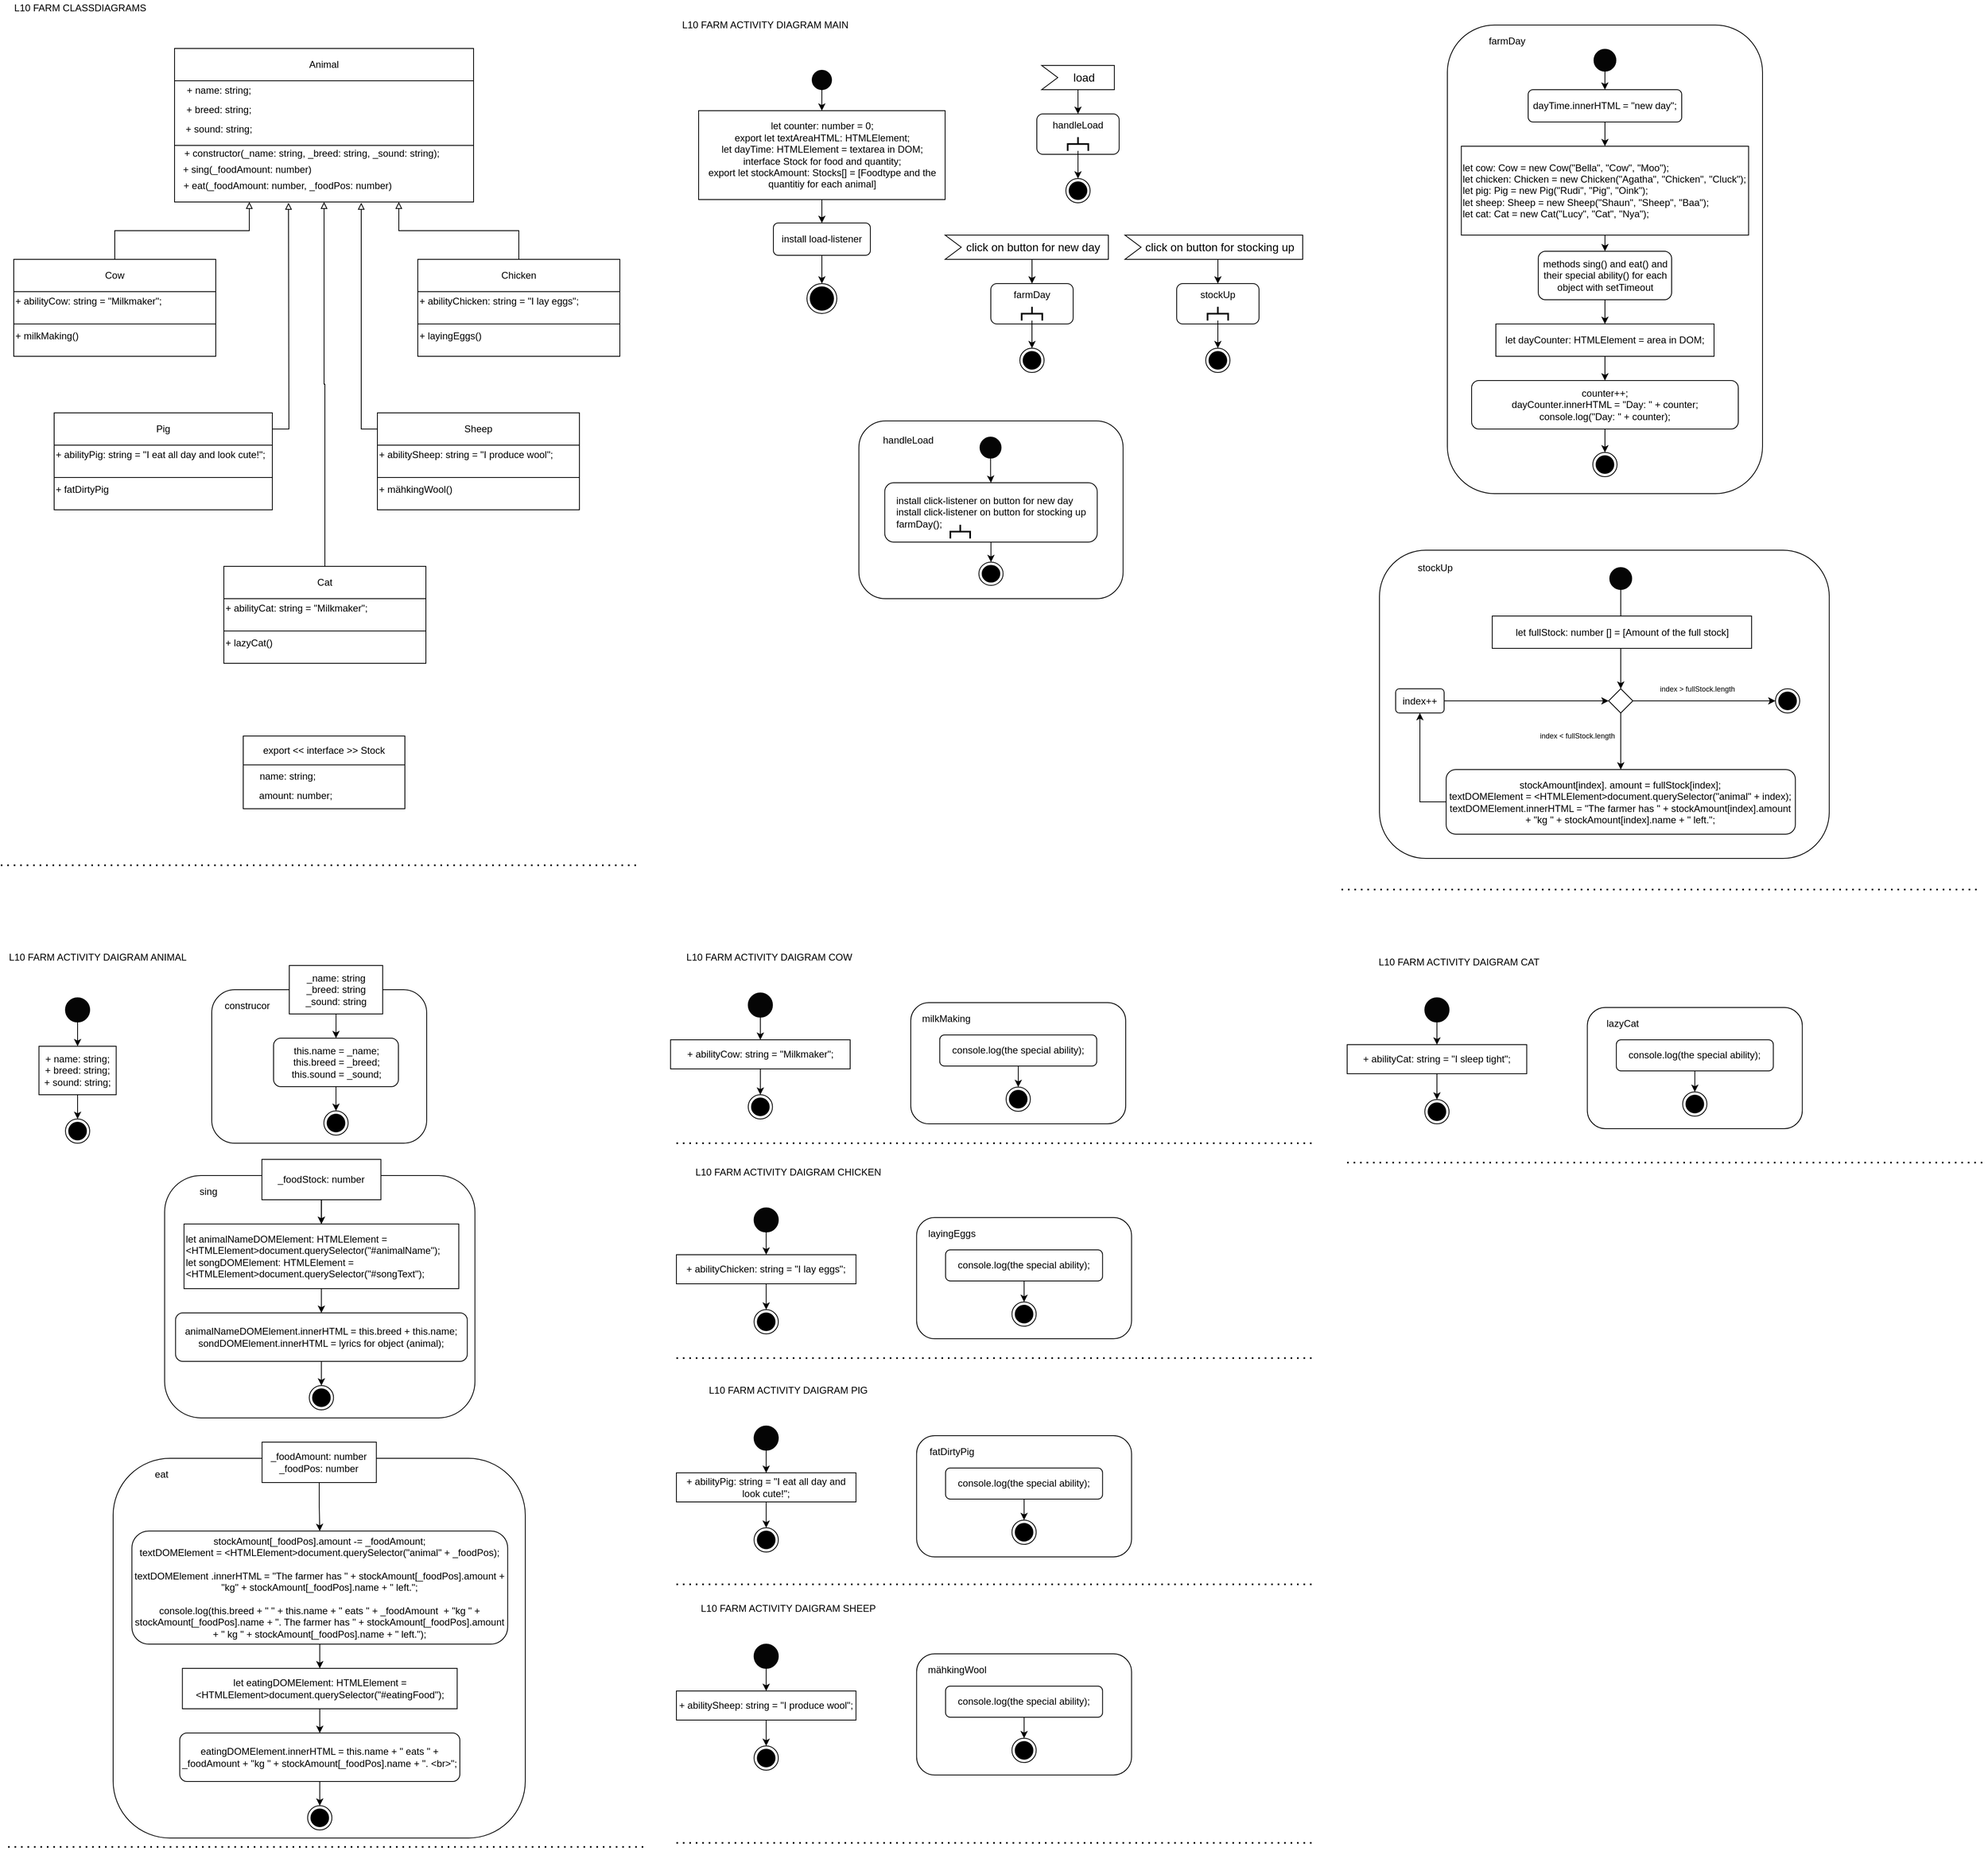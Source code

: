 <mxfile version="14.6.13" type="device"><diagram id="C5RBs43oDa-KdzZeNtuy" name="Page-1"><mxGraphModel dx="1024" dy="592" grid="1" gridSize="10" guides="1" tooltips="1" connect="1" arrows="1" fold="1" page="1" pageScale="1" pageWidth="827" pageHeight="1169" math="0" shadow="0"><root><mxCell id="WIyWlLk6GJQsqaUBKTNV-0"/><mxCell id="WIyWlLk6GJQsqaUBKTNV-1" parent="WIyWlLk6GJQsqaUBKTNV-0"/><mxCell id="hUfU4_KhiLJhnrmcy7yB-9" value="" style="group;" parent="WIyWlLk6GJQsqaUBKTNV-1" vertex="1" connectable="0"><mxGeometry x="314" y="930" width="200" height="90" as="geometry"/></mxCell><mxCell id="kWr8c-7WFXrUHV_ALOND-11" value="" style="rounded=0;whiteSpace=wrap;html=1;fillColor=#ffffff;" parent="hUfU4_KhiLJhnrmcy7yB-9" vertex="1"><mxGeometry width="200" height="90" as="geometry"/></mxCell><mxCell id="kWr8c-7WFXrUHV_ALOND-12" value="export &amp;lt;&amp;lt; interface &amp;gt;&amp;gt; Stock" style="rounded=0;whiteSpace=wrap;html=1;fillColor=#ffffff;" parent="hUfU4_KhiLJhnrmcy7yB-9" vertex="1"><mxGeometry width="200" height="35.71" as="geometry"/></mxCell><mxCell id="kWr8c-7WFXrUHV_ALOND-14" value="name: string;" style="text;html=1;strokeColor=none;fillColor=none;align=center;verticalAlign=middle;whiteSpace=wrap;rounded=0;" parent="hUfU4_KhiLJhnrmcy7yB-9" vertex="1"><mxGeometry y="38.099" width="110" height="23.81" as="geometry"/></mxCell><mxCell id="kWr8c-7WFXrUHV_ALOND-15" value="amount: number;" style="text;html=1;strokeColor=none;fillColor=none;align=center;verticalAlign=middle;whiteSpace=wrap;rounded=0;" parent="hUfU4_KhiLJhnrmcy7yB-9" vertex="1"><mxGeometry x="10" y="61.909" width="110" height="23.81" as="geometry"/></mxCell><mxCell id="hUfU4_KhiLJhnrmcy7yB-10" value="" style="group;" parent="WIyWlLk6GJQsqaUBKTNV-1" vertex="1" connectable="0"><mxGeometry x="229" y="79" width="370" height="190" as="geometry"/></mxCell><mxCell id="hUfU4_KhiLJhnrmcy7yB-0" value="" style="rounded=0;whiteSpace=wrap;html=1;" parent="hUfU4_KhiLJhnrmcy7yB-10" vertex="1"><mxGeometry width="370" height="190" as="geometry"/></mxCell><mxCell id="hUfU4_KhiLJhnrmcy7yB-1" value="Animal" style="rounded=0;whiteSpace=wrap;html=1;" parent="hUfU4_KhiLJhnrmcy7yB-10" vertex="1"><mxGeometry width="370" height="40" as="geometry"/></mxCell><mxCell id="hUfU4_KhiLJhnrmcy7yB-2" value="+ name: string;" style="text;html=1;strokeColor=none;fillColor=none;align=center;verticalAlign=middle;whiteSpace=wrap;rounded=0;" parent="hUfU4_KhiLJhnrmcy7yB-10" vertex="1"><mxGeometry y="39.999" width="110" height="23.81" as="geometry"/></mxCell><mxCell id="hUfU4_KhiLJhnrmcy7yB-3" value="+ breed: string;" style="text;html=1;strokeColor=none;fillColor=none;align=center;verticalAlign=middle;whiteSpace=wrap;rounded=0;" parent="hUfU4_KhiLJhnrmcy7yB-10" vertex="1"><mxGeometry y="63.809" width="110" height="23.81" as="geometry"/></mxCell><mxCell id="hUfU4_KhiLJhnrmcy7yB-4" value="+ sound: string;" style="text;html=1;strokeColor=none;fillColor=none;align=center;verticalAlign=middle;whiteSpace=wrap;rounded=0;" parent="hUfU4_KhiLJhnrmcy7yB-10" vertex="1"><mxGeometry y="87.619" width="110" height="23.81" as="geometry"/></mxCell><mxCell id="hUfU4_KhiLJhnrmcy7yB-5" value="" style="rounded=0;whiteSpace=wrap;html=1;" parent="hUfU4_KhiLJhnrmcy7yB-10" vertex="1"><mxGeometry y="120" width="370" height="70" as="geometry"/></mxCell><mxCell id="hUfU4_KhiLJhnrmcy7yB-6" value="+ constructor(_name: string, _breed: string, _sound: string);" style="text;html=1;strokeColor=none;fillColor=none;align=center;verticalAlign=middle;whiteSpace=wrap;rounded=0;" parent="hUfU4_KhiLJhnrmcy7yB-10" vertex="1"><mxGeometry y="120" width="340" height="20" as="geometry"/></mxCell><mxCell id="hUfU4_KhiLJhnrmcy7yB-7" value="+ sing(_foodAmount: number)" style="text;html=1;strokeColor=none;fillColor=none;align=center;verticalAlign=middle;whiteSpace=wrap;rounded=0;" parent="hUfU4_KhiLJhnrmcy7yB-10" vertex="1"><mxGeometry y="140" width="180" height="20" as="geometry"/></mxCell><mxCell id="hUfU4_KhiLJhnrmcy7yB-8" value="+ eat(_foodAmount: number, _foodPos: number)" style="text;html=1;strokeColor=none;fillColor=none;align=center;verticalAlign=middle;whiteSpace=wrap;rounded=0;" parent="hUfU4_KhiLJhnrmcy7yB-10" vertex="1"><mxGeometry y="160" width="280" height="20" as="geometry"/></mxCell><mxCell id="hUfU4_KhiLJhnrmcy7yB-11" style="edgeStyle=orthogonalEdgeStyle;rounded=0;orthogonalLoop=1;jettySize=auto;html=1;exitX=0.5;exitY=1;exitDx=0;exitDy=0;" parent="hUfU4_KhiLJhnrmcy7yB-10" source="hUfU4_KhiLJhnrmcy7yB-1" target="hUfU4_KhiLJhnrmcy7yB-1" edge="1"><mxGeometry relative="1" as="geometry"/></mxCell><mxCell id="hUfU4_KhiLJhnrmcy7yB-12" value="L10 FARM CLASSDIAGRAMS&amp;nbsp;" style="text;html=1;strokeColor=none;fillColor=none;align=center;verticalAlign=middle;whiteSpace=wrap;rounded=0;" parent="WIyWlLk6GJQsqaUBKTNV-1" vertex="1"><mxGeometry x="29" y="19" width="170" height="20" as="geometry"/></mxCell><mxCell id="hUfU4_KhiLJhnrmcy7yB-14" value="L10 FARM ACTIVITY DIAGRAM MAIN" style="text;html=1;strokeColor=none;fillColor=none;align=center;verticalAlign=middle;whiteSpace=wrap;rounded=0;" parent="WIyWlLk6GJQsqaUBKTNV-1" vertex="1"><mxGeometry x="855" y="40" width="210" height="20" as="geometry"/></mxCell><mxCell id="4ANyN0ghXC3WgwKKQMJP-76" value="" style="group;" parent="WIyWlLk6GJQsqaUBKTNV-1" vertex="1" connectable="0"><mxGeometry x="1720" y="700" width="556.56" height="381.5" as="geometry"/></mxCell><mxCell id="4ANyN0ghXC3WgwKKQMJP-60" value="" style="rounded=1;whiteSpace=wrap;html=1;strokeColor=#000000;fillColor=#FFFFFF;" parent="4ANyN0ghXC3WgwKKQMJP-76" vertex="1"><mxGeometry width="556.56" height="381.5" as="geometry"/></mxCell><mxCell id="4ANyN0ghXC3WgwKKQMJP-61" value="" style="ellipse;whiteSpace=wrap;html=1;aspect=fixed;fillColor=#050505;" parent="4ANyN0ghXC3WgwKKQMJP-76" vertex="1"><mxGeometry x="284.99" y="21.501" width="27.138" height="27.138" as="geometry"/></mxCell><mxCell id="4ANyN0ghXC3WgwKKQMJP-62" value="stockUp" style="text;html=1;strokeColor=none;fillColor=none;align=center;verticalAlign=middle;whiteSpace=wrap;rounded=0;" parent="4ANyN0ghXC3WgwKKQMJP-76" vertex="1"><mxGeometry x="28.5" y="11.5" width="80" height="20" as="geometry"/></mxCell><mxCell id="4ANyN0ghXC3WgwKKQMJP-63" style="edgeStyle=orthogonalEdgeStyle;rounded=0;orthogonalLoop=1;jettySize=auto;html=1;entryX=0.5;entryY=0;entryDx=0;entryDy=0;" parent="4ANyN0ghXC3WgwKKQMJP-76" source="4ANyN0ghXC3WgwKKQMJP-61" target="4ANyN0ghXC3WgwKKQMJP-66" edge="1"><mxGeometry x="-887.0" y="-235.5" as="geometry"><mxPoint x="-564.43" y="-75.5" as="targetPoint"/></mxGeometry></mxCell><mxCell id="4ANyN0ghXC3WgwKKQMJP-66" value="" style="rhombus;strokeColor=#000000;fillColor=#FFFFFF;" parent="4ANyN0ghXC3WgwKKQMJP-76" vertex="1"><mxGeometry x="283.56" y="171.5" width="30" height="30" as="geometry"/></mxCell><mxCell id="4ANyN0ghXC3WgwKKQMJP-67" value="index &amp;lt; fullStock.length" style="text;html=1;strokeColor=none;fillColor=none;align=center;verticalAlign=middle;whiteSpace=wrap;rounded=0;fontSize=9;" parent="4ANyN0ghXC3WgwKKQMJP-76" vertex="1"><mxGeometry x="185.0" y="220" width="120" height="20" as="geometry"/></mxCell><mxCell id="4ANyN0ghXC3WgwKKQMJP-68" value="&lt;font style=&quot;font-size: 12px&quot;&gt;let fullStock: number [] = [Amount of the full stock]&lt;br&gt;&lt;/font&gt;" style="rounded=0;whiteSpace=wrap;html=1;fontSize=9;strokeColor=#000000;fillColor=#FFFFFF;" parent="4ANyN0ghXC3WgwKKQMJP-76" vertex="1"><mxGeometry x="139.53" y="81.5" width="320.93" height="40" as="geometry"/></mxCell><mxCell id="4ANyN0ghXC3WgwKKQMJP-69" value="stockAmount[index]. amount = fullStock[index];&lt;br&gt;textDOMElement = &amp;lt;HTMLElement&amp;gt;document.querySelector(&quot;animal&quot; + index);&lt;br&gt;textDOMElement.innerHTML = &quot;The farmer has &quot; + stockAmount[index].amount + &quot;kg &quot;&amp;nbsp;+ stockAmount[index].name + &quot; left.&quot;;" style="rounded=1;whiteSpace=wrap;html=1;fontSize=12;strokeColor=#000000;fillColor=#FFFFFF;" parent="4ANyN0ghXC3WgwKKQMJP-76" vertex="1"><mxGeometry x="82.48" y="271.5" width="432.16" height="80" as="geometry"/></mxCell><mxCell id="4ANyN0ghXC3WgwKKQMJP-64" style="edgeStyle=orthogonalEdgeStyle;rounded=0;orthogonalLoop=1;jettySize=auto;html=1;" parent="4ANyN0ghXC3WgwKKQMJP-76" source="4ANyN0ghXC3WgwKKQMJP-66" target="4ANyN0ghXC3WgwKKQMJP-69" edge="1"><mxGeometry relative="1" as="geometry"/></mxCell><mxCell id="4ANyN0ghXC3WgwKKQMJP-71" value="&lt;span style=&quot;color: rgba(0 , 0 , 0 , 0) ; font-family: monospace ; font-size: 0px&quot;&gt;%3CmxGraphModel%3E%3Croot%3E%3CmxCell%20id%3D%220%22%2F%3E%3CmxCell%20id%3D%221%22%20parent%3D%220%22%2F%3E%3CmxCell%20id%3D%222%22%20value%3D%22%22%20style%3D%22group%22%20vertex%3D%221%22%20connectable%3D%220%22%20parent%3D%221%22%3E%3CmxGeometry%20x%3D%2230%22%20y%3D%22-810%22%20width%3D%22370%22%20height%3D%22570%22%20as%3D%22geometry%22%2F%3E%3C%2FmxCell%3E%3CmxCell%20id%3D%223%22%20value%3D%22%22%20style%3D%22group%22%20vertex%3D%221%22%20connectable%3D%220%22%20parent%3D%222%22%3E%3CmxGeometry%20width%3D%22370%22%20height%3D%22570%22%20as%3D%22geometry%22%2F%3E%3C%2FmxCell%3E%3CmxCell%20id%3D%224%22%20value%3D%22%22%20style%3D%22rounded%3D1%3BwhiteSpace%3Dwrap%3Bhtml%3D1%3BstrokeColor%3D%23000000%3BfillColor%3D%23FFFFFF%3B%22%20vertex%3D%221%22%20parent%3D%223%22%3E%3CmxGeometry%20width%3D%22370%22%20height%3D%22550%22%20as%3D%22geometry%22%2F%3E%3C%2FmxCell%3E%3CmxCell%20id%3D%225%22%20value%3D%22handleLoad%22%20style%3D%22text%3Bhtml%3D1%3BstrokeColor%3Dnone%3BfillColor%3Dnone%3Balign%3Dcenter%3BverticalAlign%3Dmiddle%3BwhiteSpace%3Dwrap%3Brounded%3D0%3B%22%20vertex%3D%221%22%20parent%3D%223%22%3E%3CmxGeometry%20x%3D%2219.998%22%20y%3D%2218.831%22%20width%3D%2278.485%22%20height%3D%2229.376%22%20as%3D%22geometry%22%2F%3E%3C%2FmxCell%3E%3CmxCell%20id%3D%226%22%20style%3D%22edgeStyle%3DorthogonalEdgeStyle%3Brounded%3D0%3BorthogonalLoop%3D1%3BjettySize%3Dauto%3Bhtml%3D1%3BentryX%3D0.5%3BentryY%3D0%3BentryDx%3D0%3BentryDy%3D0%3B%22%20edge%3D%221%22%20parent%3D%223%22%20source%3D%227%22%20target%3D%229%22%3E%3CmxGeometry%20relative%3D%221%22%20as%3D%22geometry%22%2F%3E%3C%2FmxCell%3E%3CmxCell%20id%3D%227%22%20value%3D%22%22%20style%3D%22ellipse%3BwhiteSpace%3Dwrap%3Bhtml%3D1%3Baspect%3Dfixed%3BfillColor%3D%23050505%3B%22%20vertex%3D%221%22%20parent%3D%223%22%3E%3CmxGeometry%20x%3D%22171.43%22%20y%3D%2218.831%22%20width%3D%2227.138%22%20height%3D%2227.138%22%20as%3D%22geometry%22%2F%3E%3C%2FmxCell%3E%3CmxCell%20id%3D%228%22%20style%3D%22edgeStyle%3DorthogonalEdgeStyle%3Brounded%3D0%3BorthogonalLoop%3D1%3BjettySize%3Dauto%3Bhtml%3D1%3B%22%20edge%3D%221%22%20parent%3D%223%22%20source%3D%229%22%20target%3D%2211%22%3E%3CmxGeometry%20relative%3D%221%22%20as%3D%22geometry%22%2F%3E%3C%2FmxCell%3E%3CmxCell%20id%3D%229%22%20value%3D%22let%20canvas%3A%20HTMLCanvasElement%20%3D%20document.querySelector(%26quot%3Bcanvas%26quot%3B)%3B%26lt%3Bbr%26gt%3B%22%20style%3D%22rounded%3D0%3BwhiteSpace%3Dwrap%3Bhtml%3D1%3BstrokeColor%3D%23000000%3BfillColor%3D%23FFFFFF%3B%22%20vertex%3D%221%22%20parent%3D%223%22%3E%3CmxGeometry%20x%3D%2270%22%20y%3D%2275.323%22%20width%3D%22230%22%20height%3D%2247.077%22%20as%3D%22geometry%22%2F%3E%3C%2FmxCell%3E%3CmxCell%20id%3D%2210%22%20style%3D%22edgeStyle%3DorthogonalEdgeStyle%3Brounded%3D0%3BorthogonalLoop%3D1%3BjettySize%3Dauto%3Bhtml%3D1%3B%22%20edge%3D%221%22%20parent%3D%223%22%20source%3D%2211%22%20target%3D%2213%22%3E%3CmxGeometry%20relative%3D%221%22%20as%3D%22geometry%22%2F%3E%3C%2FmxCell%3E%3CmxCell%20id%3D%2211%22%20value%3D%22%26lt%3Bspan%26gt%3Bcrc2%20%3D%20canvas.getContext(%26quot%3B2d%26quot%3B)%3B%26lt%3Bbr%26gt%3Bcanvas.width%20%2F%20canvas.height%20festlegen%20(responsive)%26lt%3Bbr%26gt%3B%26lt%3B%2Fspan%26gt%3B%22%20style%3D%22rounded%3D1%3BwhiteSpace%3Dwrap%3Bhtml%3D1%3BstrokeColor%3D%23000000%3BfillColor%3D%23FFFFFF%3B%22%20vertex%3D%221%22%20parent%3D%223%22%3E%3CmxGeometry%20x%3D%2225%22%20y%3D%22155.354%22%20width%3D%22320%22%20height%3D%2256.492%22%20as%3D%22geometry%22%2F%3E%3C%2FmxCell%3E%3CmxCell%20id%3D%2212%22%20style%3D%22edgeStyle%3DorthogonalEdgeStyle%3Brounded%3D0%3BorthogonalLoop%3D1%3BjettySize%3Dauto%3Bhtml%3D1%3BentryX%3D0.5%3BentryY%3D0%3BentryDx%3D0%3BentryDy%3D0%3B%22%20edge%3D%221%22%20parent%3D%223%22%20source%3D%2213%22%20target%3D%2215%22%3E%3CmxGeometry%20relative%3D%221%22%20as%3D%22geometry%22%2F%3E%3C%2FmxCell%3E%3CmxCell%20id%3D%2213%22%20value%3D%22let%20horizon%3A%20number%20%3D%20crc2.canvas.height%20*%20goldenCut%3B%20let%20posMountains%3A%20Vector%20%3D%20%7B%20x%3A%200%2C%20y%3A%20horizon%20%7D%3B%22%20style%3D%22rounded%3D0%3BwhiteSpace%3Dwrap%3Bhtml%3D1%3BstrokeColor%3D%23000000%3BfillColor%3D%23FFFFFF%3B%22%20vertex%3D%221%22%20parent%3D%223%22%3E%3CmxGeometry%20x%3D%2235%22%20y%3D%22244.8%22%20width%3D%22300%22%20height%3D%2256.492%22%20as%3D%22geometry%22%2F%3E%3C%2FmxCell%3E%3CmxCell%20id%3D%2214%22%20value%3D%22%22%20style%3D%22group%22%20vertex%3D%221%22%20connectable%3D%220%22%20parent%3D%223%22%3E%3CmxGeometry%20x%3D%22115%22%20y%3D%22323.077%22%20width%3D%22140%22%20height%3D%22150%22%20as%3D%22geometry%22%2F%3E%3C%2FmxCell%3E%3CmxCell%20id%3D%2215%22%20value%3D%22%26lt%3Bdiv%26gt%3B%26lt%3Bspan%26gt%3BdrawBackground()%26lt%3B%2Fspan%26gt%3B%26lt%3B%2Fdiv%26gt%3B%26lt%3Bdiv%26gt%3B%26lt%3Bspan%26gt%3BdrawSun()%26lt%3B%2Fspan%26gt%3B%26lt%3B%2Fdiv%26gt%3B%26lt%3Bdiv%26gt%3B%26lt%3Bspan%26gt%3B3*drawCloud()%26lt%3B%2Fspan%26gt%3B%26lt%3B%2Fdiv%26gt%3B%26lt%3Bdiv%26gt%3B2*drawMountains()%26lt%3B%2Fdiv%26gt%3B%26lt%3Bdiv%26gt%3B2*drawPine()%26lt%3B%2Fdiv%26gt%3B%26lt%3Bdiv%26gt%3BdrawLavender()%26lt%3B%2Fdiv%26gt%3B%26lt%3Bdiv%26gt%3BdrawDandelion()%26lt%3B%2Fdiv%26gt%3B%26lt%3Bdiv%26gt%3BdrawStarflower()%26lt%3B%2Fdiv%26gt%3B%22%20style%3D%22rounded%3D1%3BwhiteSpace%3Dwrap%3Bhtml%3D1%3BstrokeColor%3D%23000000%3BfillColor%3D%23FFFFFF%3BverticalAlign%3Dtop%3B%22%20vertex%3D%221%22%20parent%3D%2214%22%3E%3CmxGeometry%20width%3D%22140%22%20height%3D%22150%22%20as%3D%22geometry%22%2F%3E%3C%2FmxCell%3E%3CmxCell%20id%3D%2216%22%20value%3D%22%22%20style%3D%22strokeWidth%3D2%3Bhtml%3D1%3Bshape%3Dmxgraph.flowchart.annotation_2%3Balign%3Dleft%3BlabelPosition%3Dright%3BpointerEvents%3D1%3BfillColor%3D%23F2F2F2%3Brotation%3D90%3B%22%20vertex%3D%221%22%20parent%3D%2214%22%3E%3CmxGeometry%20x%3D%2261.5%22%20y%3D%22121.919%22%20width%3D%2217%22%20height%3D%2224.009%22%20as%3D%22geometry%22%2F%3E%3C%2FmxCell%3E%3CmxCell%20id%3D%2217%22%20value%3D%22%22%20style%3D%22ellipse%3Bhtml%3D1%3Bshape%3DendState%3BfillColor%3D%23000000%3B%22%20vertex%3D%221%22%20parent%3D%223%22%3E%3CmxGeometry%20x%3D%22170%22%20y%3D%22500%22%20width%3D%2230%22%20height%3D%2230%22%20as%3D%22geometry%22%2F%3E%3C%2FmxCell%3E%3CmxCell%20id%3D%2218%22%20style%3D%22edgeStyle%3DorthogonalEdgeStyle%3Brounded%3D0%3BorthogonalLoop%3D1%3BjettySize%3Dauto%3Bhtml%3D1%3BentryX%3D0.5%3BentryY%3D0%3BentryDx%3D0%3BentryDy%3D0%3B%22%20edge%3D%221%22%20parent%3D%223%22%20source%3D%2215%22%20target%3D%2217%22%3E%3CmxGeometry%20relative%3D%221%22%20as%3D%22geometry%22%2F%3E%3C%2FmxCell%3E%3C%2Froot%3E%3C%2FmxGraphModel%3E&lt;/span&gt;" style="ellipse;html=1;shape=endState;fillColor=#000000;" parent="4ANyN0ghXC3WgwKKQMJP-76" vertex="1"><mxGeometry x="490.0" y="171.5" width="30" height="30" as="geometry"/></mxCell><mxCell id="4ANyN0ghXC3WgwKKQMJP-65" style="edgeStyle=orthogonalEdgeStyle;rounded=0;orthogonalLoop=1;jettySize=auto;html=1;entryX=0;entryY=0.5;entryDx=0;entryDy=0;" parent="4ANyN0ghXC3WgwKKQMJP-76" source="4ANyN0ghXC3WgwKKQMJP-66" target="4ANyN0ghXC3WgwKKQMJP-71" edge="1"><mxGeometry relative="1" as="geometry"/></mxCell><mxCell id="4ANyN0ghXC3WgwKKQMJP-72" value="index &amp;gt; fullStock.length" style="text;html=1;strokeColor=none;fillColor=none;align=center;verticalAlign=middle;whiteSpace=wrap;rounded=0;fontSize=9;" parent="4ANyN0ghXC3WgwKKQMJP-76" vertex="1"><mxGeometry x="330" y="161.5" width="127.43" height="20" as="geometry"/></mxCell><mxCell id="4ANyN0ghXC3WgwKKQMJP-75" style="edgeStyle=orthogonalEdgeStyle;rounded=0;orthogonalLoop=1;jettySize=auto;html=1;entryX=0;entryY=0.5;entryDx=0;entryDy=0;" parent="4ANyN0ghXC3WgwKKQMJP-76" source="4ANyN0ghXC3WgwKKQMJP-73" target="4ANyN0ghXC3WgwKKQMJP-66" edge="1"><mxGeometry relative="1" as="geometry"/></mxCell><mxCell id="4ANyN0ghXC3WgwKKQMJP-73" value="index++" style="rounded=1;whiteSpace=wrap;html=1;align=center;" parent="4ANyN0ghXC3WgwKKQMJP-76" vertex="1"><mxGeometry x="20" y="171.5" width="60" height="30" as="geometry"/></mxCell><mxCell id="4ANyN0ghXC3WgwKKQMJP-74" style="edgeStyle=orthogonalEdgeStyle;rounded=0;orthogonalLoop=1;jettySize=auto;html=1;entryX=0.5;entryY=1;entryDx=0;entryDy=0;" parent="4ANyN0ghXC3WgwKKQMJP-76" source="4ANyN0ghXC3WgwKKQMJP-69" target="4ANyN0ghXC3WgwKKQMJP-73" edge="1"><mxGeometry relative="1" as="geometry"/></mxCell><mxCell id="4ANyN0ghXC3WgwKKQMJP-77" value="" style="group;" parent="WIyWlLk6GJQsqaUBKTNV-1" vertex="1" connectable="0"><mxGeometry x="1814" y="50" width="380" height="580" as="geometry"/></mxCell><mxCell id="4ANyN0ghXC3WgwKKQMJP-41" value="" style="rounded=1;whiteSpace=wrap;html=1;strokeColor=#000000;fillColor=#FFFFFF;" parent="4ANyN0ghXC3WgwKKQMJP-77" vertex="1"><mxGeometry x="-10" width="390" height="580" as="geometry"/></mxCell><mxCell id="4ANyN0ghXC3WgwKKQMJP-42" value="farmDay" style="text;html=1;strokeColor=none;fillColor=none;align=center;verticalAlign=middle;whiteSpace=wrap;rounded=0;" parent="4ANyN0ghXC3WgwKKQMJP-77" vertex="1"><mxGeometry x="9.06" y="10" width="110" height="20" as="geometry"/></mxCell><mxCell id="4ANyN0ghXC3WgwKKQMJP-43" value="" style="ellipse;whiteSpace=wrap;html=1;aspect=fixed;fillColor=#050505;" parent="4ANyN0ghXC3WgwKKQMJP-77" vertex="1"><mxGeometry x="171.43" y="30.001" width="27.138" height="27.138" as="geometry"/></mxCell><mxCell id="4ANyN0ghXC3WgwKKQMJP-44" value="let cow: Cow = new Cow(&quot;Bella&quot;, &quot;Cow&quot;, &quot;Moo&quot;);&lt;br&gt;let chicken: Chicken = new Chicken(&quot;Agatha&quot;, &quot;Chicken&quot;, &quot;Cluck&quot;);&lt;br&gt;let pig: Pig = new Pig(&quot;Rudi&quot;, &quot;Pig&quot;, &quot;Oink&quot;);&lt;br&gt;let sheep: Sheep = new Sheep(&quot;Shaun&quot;, &quot;Sheep&quot;, &quot;Baa&quot;);&lt;br&gt;let cat: Cat = new Cat(&quot;Lucy&quot;, &quot;Cat&quot;, &quot;Nya&quot;);" style="rounded=0;whiteSpace=wrap;html=1;strokeColor=#000000;fillColor=#FFFFFF;align=left;" parent="4ANyN0ghXC3WgwKKQMJP-77" vertex="1"><mxGeometry x="7.25" y="150" width="355.5" height="110" as="geometry"/></mxCell><mxCell id="4ANyN0ghXC3WgwKKQMJP-46" value="methods sing() and eat() and their special ability() for each object with setTimeout" style="rounded=1;whiteSpace=wrap;html=1;strokeColor=#000000;fillColor=#FFFFFF;align=center;" parent="4ANyN0ghXC3WgwKKQMJP-77" vertex="1"><mxGeometry x="102.5" y="280" width="165" height="60" as="geometry"/></mxCell><mxCell id="4ANyN0ghXC3WgwKKQMJP-56" style="edgeStyle=orthogonalEdgeStyle;rounded=0;orthogonalLoop=1;jettySize=auto;html=1;entryX=0.5;entryY=0;entryDx=0;entryDy=0;" parent="4ANyN0ghXC3WgwKKQMJP-77" source="4ANyN0ghXC3WgwKKQMJP-44" target="4ANyN0ghXC3WgwKKQMJP-46" edge="1"><mxGeometry relative="1" as="geometry"/></mxCell><mxCell id="4ANyN0ghXC3WgwKKQMJP-48" value="&lt;span style=&quot;color: rgba(0 , 0 , 0 , 0) ; font-family: monospace ; font-size: 0px&quot;&gt;%3CmxGraphModel%3E%3Croot%3E%3CmxCell%20id%3D%220%22%2F%3E%3CmxCell%20id%3D%221%22%20parent%3D%220%22%2F%3E%3CmxCell%20id%3D%222%22%20value%3D%22%22%20style%3D%22group%22%20vertex%3D%221%22%20connectable%3D%220%22%20parent%3D%221%22%3E%3CmxGeometry%20x%3D%2230%22%20y%3D%22-810%22%20width%3D%22370%22%20height%3D%22570%22%20as%3D%22geometry%22%2F%3E%3C%2FmxCell%3E%3CmxCell%20id%3D%223%22%20value%3D%22%22%20style%3D%22group%22%20vertex%3D%221%22%20connectable%3D%220%22%20parent%3D%222%22%3E%3CmxGeometry%20width%3D%22370%22%20height%3D%22570%22%20as%3D%22geometry%22%2F%3E%3C%2FmxCell%3E%3CmxCell%20id%3D%224%22%20value%3D%22%22%20style%3D%22rounded%3D1%3BwhiteSpace%3Dwrap%3Bhtml%3D1%3BstrokeColor%3D%23000000%3BfillColor%3D%23FFFFFF%3B%22%20vertex%3D%221%22%20parent%3D%223%22%3E%3CmxGeometry%20width%3D%22370%22%20height%3D%22550%22%20as%3D%22geometry%22%2F%3E%3C%2FmxCell%3E%3CmxCell%20id%3D%225%22%20value%3D%22handleLoad%22%20style%3D%22text%3Bhtml%3D1%3BstrokeColor%3Dnone%3BfillColor%3Dnone%3Balign%3Dcenter%3BverticalAlign%3Dmiddle%3BwhiteSpace%3Dwrap%3Brounded%3D0%3B%22%20vertex%3D%221%22%20parent%3D%223%22%3E%3CmxGeometry%20x%3D%2219.998%22%20y%3D%2218.831%22%20width%3D%2278.485%22%20height%3D%2229.376%22%20as%3D%22geometry%22%2F%3E%3C%2FmxCell%3E%3CmxCell%20id%3D%226%22%20style%3D%22edgeStyle%3DorthogonalEdgeStyle%3Brounded%3D0%3BorthogonalLoop%3D1%3BjettySize%3Dauto%3Bhtml%3D1%3BentryX%3D0.5%3BentryY%3D0%3BentryDx%3D0%3BentryDy%3D0%3B%22%20edge%3D%221%22%20parent%3D%223%22%20source%3D%227%22%20target%3D%229%22%3E%3CmxGeometry%20relative%3D%221%22%20as%3D%22geometry%22%2F%3E%3C%2FmxCell%3E%3CmxCell%20id%3D%227%22%20value%3D%22%22%20style%3D%22ellipse%3BwhiteSpace%3Dwrap%3Bhtml%3D1%3Baspect%3Dfixed%3BfillColor%3D%23050505%3B%22%20vertex%3D%221%22%20parent%3D%223%22%3E%3CmxGeometry%20x%3D%22171.43%22%20y%3D%2218.831%22%20width%3D%2227.138%22%20height%3D%2227.138%22%20as%3D%22geometry%22%2F%3E%3C%2FmxCell%3E%3CmxCell%20id%3D%228%22%20style%3D%22edgeStyle%3DorthogonalEdgeStyle%3Brounded%3D0%3BorthogonalLoop%3D1%3BjettySize%3Dauto%3Bhtml%3D1%3B%22%20edge%3D%221%22%20parent%3D%223%22%20source%3D%229%22%20target%3D%2211%22%3E%3CmxGeometry%20relative%3D%221%22%20as%3D%22geometry%22%2F%3E%3C%2FmxCell%3E%3CmxCell%20id%3D%229%22%20value%3D%22let%20canvas%3A%20HTMLCanvasElement%20%3D%20document.querySelector(%26quot%3Bcanvas%26quot%3B)%3B%26lt%3Bbr%26gt%3B%22%20style%3D%22rounded%3D0%3BwhiteSpace%3Dwrap%3Bhtml%3D1%3BstrokeColor%3D%23000000%3BfillColor%3D%23FFFFFF%3B%22%20vertex%3D%221%22%20parent%3D%223%22%3E%3CmxGeometry%20x%3D%2270%22%20y%3D%2275.323%22%20width%3D%22230%22%20height%3D%2247.077%22%20as%3D%22geometry%22%2F%3E%3C%2FmxCell%3E%3CmxCell%20id%3D%2210%22%20style%3D%22edgeStyle%3DorthogonalEdgeStyle%3Brounded%3D0%3BorthogonalLoop%3D1%3BjettySize%3Dauto%3Bhtml%3D1%3B%22%20edge%3D%221%22%20parent%3D%223%22%20source%3D%2211%22%20target%3D%2213%22%3E%3CmxGeometry%20relative%3D%221%22%20as%3D%22geometry%22%2F%3E%3C%2FmxCell%3E%3CmxCell%20id%3D%2211%22%20value%3D%22%26lt%3Bspan%26gt%3Bcrc2%20%3D%20canvas.getContext(%26quot%3B2d%26quot%3B)%3B%26lt%3Bbr%26gt%3Bcanvas.width%20%2F%20canvas.height%20festlegen%20(responsive)%26lt%3Bbr%26gt%3B%26lt%3B%2Fspan%26gt%3B%22%20style%3D%22rounded%3D1%3BwhiteSpace%3Dwrap%3Bhtml%3D1%3BstrokeColor%3D%23000000%3BfillColor%3D%23FFFFFF%3B%22%20vertex%3D%221%22%20parent%3D%223%22%3E%3CmxGeometry%20x%3D%2225%22%20y%3D%22155.354%22%20width%3D%22320%22%20height%3D%2256.492%22%20as%3D%22geometry%22%2F%3E%3C%2FmxCell%3E%3CmxCell%20id%3D%2212%22%20style%3D%22edgeStyle%3DorthogonalEdgeStyle%3Brounded%3D0%3BorthogonalLoop%3D1%3BjettySize%3Dauto%3Bhtml%3D1%3BentryX%3D0.5%3BentryY%3D0%3BentryDx%3D0%3BentryDy%3D0%3B%22%20edge%3D%221%22%20parent%3D%223%22%20source%3D%2213%22%20target%3D%2215%22%3E%3CmxGeometry%20relative%3D%221%22%20as%3D%22geometry%22%2F%3E%3C%2FmxCell%3E%3CmxCell%20id%3D%2213%22%20value%3D%22let%20horizon%3A%20number%20%3D%20crc2.canvas.height%20*%20goldenCut%3B%20let%20posMountains%3A%20Vector%20%3D%20%7B%20x%3A%200%2C%20y%3A%20horizon%20%7D%3B%22%20style%3D%22rounded%3D0%3BwhiteSpace%3Dwrap%3Bhtml%3D1%3BstrokeColor%3D%23000000%3BfillColor%3D%23FFFFFF%3B%22%20vertex%3D%221%22%20parent%3D%223%22%3E%3CmxGeometry%20x%3D%2235%22%20y%3D%22244.8%22%20width%3D%22300%22%20height%3D%2256.492%22%20as%3D%22geometry%22%2F%3E%3C%2FmxCell%3E%3CmxCell%20id%3D%2214%22%20value%3D%22%22%20style%3D%22group%22%20vertex%3D%221%22%20connectable%3D%220%22%20parent%3D%223%22%3E%3CmxGeometry%20x%3D%22115%22%20y%3D%22323.077%22%20width%3D%22140%22%20height%3D%22150%22%20as%3D%22geometry%22%2F%3E%3C%2FmxCell%3E%3CmxCell%20id%3D%2215%22%20value%3D%22%26lt%3Bdiv%26gt%3B%26lt%3Bspan%26gt%3BdrawBackground()%26lt%3B%2Fspan%26gt%3B%26lt%3B%2Fdiv%26gt%3B%26lt%3Bdiv%26gt%3B%26lt%3Bspan%26gt%3BdrawSun()%26lt%3B%2Fspan%26gt%3B%26lt%3B%2Fdiv%26gt%3B%26lt%3Bdiv%26gt%3B%26lt%3Bspan%26gt%3B3*drawCloud()%26lt%3B%2Fspan%26gt%3B%26lt%3B%2Fdiv%26gt%3B%26lt%3Bdiv%26gt%3B2*drawMountains()%26lt%3B%2Fdiv%26gt%3B%26lt%3Bdiv%26gt%3B2*drawPine()%26lt%3B%2Fdiv%26gt%3B%26lt%3Bdiv%26gt%3BdrawLavender()%26lt%3B%2Fdiv%26gt%3B%26lt%3Bdiv%26gt%3BdrawDandelion()%26lt%3B%2Fdiv%26gt%3B%26lt%3Bdiv%26gt%3BdrawStarflower()%26lt%3B%2Fdiv%26gt%3B%22%20style%3D%22rounded%3D1%3BwhiteSpace%3Dwrap%3Bhtml%3D1%3BstrokeColor%3D%23000000%3BfillColor%3D%23FFFFFF%3BverticalAlign%3Dtop%3B%22%20vertex%3D%221%22%20parent%3D%2214%22%3E%3CmxGeometry%20width%3D%22140%22%20height%3D%22150%22%20as%3D%22geometry%22%2F%3E%3C%2FmxCell%3E%3CmxCell%20id%3D%2216%22%20value%3D%22%22%20style%3D%22strokeWidth%3D2%3Bhtml%3D1%3Bshape%3Dmxgraph.flowchart.annotation_2%3Balign%3Dleft%3BlabelPosition%3Dright%3BpointerEvents%3D1%3BfillColor%3D%23F2F2F2%3Brotation%3D90%3B%22%20vertex%3D%221%22%20parent%3D%2214%22%3E%3CmxGeometry%20x%3D%2261.5%22%20y%3D%22121.919%22%20width%3D%2217%22%20height%3D%2224.009%22%20as%3D%22geometry%22%2F%3E%3C%2FmxCell%3E%3CmxCell%20id%3D%2217%22%20value%3D%22%22%20style%3D%22ellipse%3Bhtml%3D1%3Bshape%3DendState%3BfillColor%3D%23000000%3B%22%20vertex%3D%221%22%20parent%3D%223%22%3E%3CmxGeometry%20x%3D%22170%22%20y%3D%22500%22%20width%3D%2230%22%20height%3D%2230%22%20as%3D%22geometry%22%2F%3E%3C%2FmxCell%3E%3CmxCell%20id%3D%2218%22%20style%3D%22edgeStyle%3DorthogonalEdgeStyle%3Brounded%3D0%3BorthogonalLoop%3D1%3BjettySize%3Dauto%3Bhtml%3D1%3BentryX%3D0.5%3BentryY%3D0%3BentryDx%3D0%3BentryDy%3D0%3B%22%20edge%3D%221%22%20parent%3D%223%22%20source%3D%2215%22%20target%3D%2217%22%3E%3CmxGeometry%20relative%3D%221%22%20as%3D%22geometry%22%2F%3E%3C%2FmxCell%3E%3C%2Froot%3E%3C%2FmxGraphModel%3E&lt;/span&gt;" style="ellipse;html=1;shape=endState;fillColor=#000000;" parent="4ANyN0ghXC3WgwKKQMJP-77" vertex="1"><mxGeometry x="170" y="529" width="30" height="30" as="geometry"/></mxCell><mxCell id="4ANyN0ghXC3WgwKKQMJP-49" style="edgeStyle=orthogonalEdgeStyle;rounded=0;orthogonalLoop=1;jettySize=auto;html=1;entryX=0.5;entryY=0;entryDx=0;entryDy=0;" parent="4ANyN0ghXC3WgwKKQMJP-77" source="4ANyN0ghXC3WgwKKQMJP-50" target="4ANyN0ghXC3WgwKKQMJP-48" edge="1"><mxGeometry x="10" y="10" as="geometry"/></mxCell><mxCell id="4ANyN0ghXC3WgwKKQMJP-50" value="counter++;&lt;br&gt;dayCounter.innerHTML = &quot;Day: &quot; + counter;&lt;br&gt;console.log(&quot;Day: &quot; + counter);" style="rounded=1;whiteSpace=wrap;html=1;align=center;" parent="4ANyN0ghXC3WgwKKQMJP-77" vertex="1"><mxGeometry x="20" y="440" width="330" height="60" as="geometry"/></mxCell><mxCell id="4ANyN0ghXC3WgwKKQMJP-55" style="edgeStyle=orthogonalEdgeStyle;rounded=0;orthogonalLoop=1;jettySize=auto;html=1;entryX=0.5;entryY=0;entryDx=0;entryDy=0;" parent="4ANyN0ghXC3WgwKKQMJP-77" source="4ANyN0ghXC3WgwKKQMJP-52" target="4ANyN0ghXC3WgwKKQMJP-44" edge="1"><mxGeometry relative="1" as="geometry"/></mxCell><mxCell id="4ANyN0ghXC3WgwKKQMJP-52" value="dayTime.innerHTML = &quot;new day&quot;;" style="rounded=1;whiteSpace=wrap;html=1;align=center;" parent="4ANyN0ghXC3WgwKKQMJP-77" vertex="1"><mxGeometry x="90" y="80" width="190" height="40" as="geometry"/></mxCell><mxCell id="4ANyN0ghXC3WgwKKQMJP-54" style="edgeStyle=orthogonalEdgeStyle;rounded=0;orthogonalLoop=1;jettySize=auto;html=1;" parent="4ANyN0ghXC3WgwKKQMJP-77" source="4ANyN0ghXC3WgwKKQMJP-43" target="4ANyN0ghXC3WgwKKQMJP-52" edge="1"><mxGeometry relative="1" as="geometry"/></mxCell><mxCell id="4ANyN0ghXC3WgwKKQMJP-58" style="edgeStyle=orthogonalEdgeStyle;rounded=0;orthogonalLoop=1;jettySize=auto;html=1;entryX=0.5;entryY=0;entryDx=0;entryDy=0;" parent="4ANyN0ghXC3WgwKKQMJP-77" source="4ANyN0ghXC3WgwKKQMJP-53" target="4ANyN0ghXC3WgwKKQMJP-50" edge="1"><mxGeometry relative="1" as="geometry"/></mxCell><mxCell id="4ANyN0ghXC3WgwKKQMJP-53" value="&lt;span style=&quot;text-align: left&quot;&gt;let dayCounter: HTMLElement = area in DOM;&lt;/span&gt;" style="rounded=0;whiteSpace=wrap;html=1;align=center;" parent="4ANyN0ghXC3WgwKKQMJP-77" vertex="1"><mxGeometry x="50" y="370" width="270" height="40" as="geometry"/></mxCell><mxCell id="4ANyN0ghXC3WgwKKQMJP-57" style="edgeStyle=orthogonalEdgeStyle;rounded=0;orthogonalLoop=1;jettySize=auto;html=1;entryX=0.5;entryY=0;entryDx=0;entryDy=0;" parent="4ANyN0ghXC3WgwKKQMJP-77" source="4ANyN0ghXC3WgwKKQMJP-46" target="4ANyN0ghXC3WgwKKQMJP-53" edge="1"><mxGeometry relative="1" as="geometry"/></mxCell><mxCell id="4ANyN0ghXC3WgwKKQMJP-78" value="" style="group;" parent="WIyWlLk6GJQsqaUBKTNV-1" vertex="1" connectable="0"><mxGeometry x="1075.81" y="540" width="326.94" height="240" as="geometry"/></mxCell><mxCell id="4ANyN0ghXC3WgwKKQMJP-31" value="" style="rounded=1;whiteSpace=wrap;html=1;strokeColor=#000000;fillColor=#FFFFFF;" parent="4ANyN0ghXC3WgwKKQMJP-78" vertex="1"><mxGeometry width="326.94" height="220" as="geometry"/></mxCell><mxCell id="4ANyN0ghXC3WgwKKQMJP-32" value="handleLoad" style="text;html=1;strokeColor=none;fillColor=none;align=center;verticalAlign=middle;whiteSpace=wrap;rounded=0;" parent="4ANyN0ghXC3WgwKKQMJP-78" vertex="1"><mxGeometry x="22.458" y="9.601" width="78.485" height="28.201" as="geometry"/></mxCell><mxCell id="4ANyN0ghXC3WgwKKQMJP-34" value="" style="ellipse;whiteSpace=wrap;html=1;aspect=fixed;fillColor=#050505;" parent="4ANyN0ghXC3WgwKKQMJP-78" vertex="1"><mxGeometry x="149.9" y="20.001" width="26.053" height="26.053" as="geometry"/></mxCell><mxCell id="4ANyN0ghXC3WgwKKQMJP-36" value="&lt;div style=&quot;text-align: left&quot;&gt;install click-listener on button for new day&lt;/div&gt;&lt;div style=&quot;text-align: left&quot;&gt;install click-listener on button for stocking up&lt;/div&gt;&lt;div style=&quot;text-align: left&quot;&gt;farmDay();&lt;br&gt;&lt;/div&gt;" style="rounded=1;whiteSpace=wrap;html=1;strokeColor=#000000;fillColor=#FFFFFF;" parent="4ANyN0ghXC3WgwKKQMJP-78" vertex="1"><mxGeometry x="32.01" y="76.56" width="262.91" height="73.44" as="geometry"/></mxCell><mxCell id="4ANyN0ghXC3WgwKKQMJP-33" style="edgeStyle=orthogonalEdgeStyle;rounded=0;orthogonalLoop=1;jettySize=auto;html=1;entryX=0.5;entryY=0;entryDx=0;entryDy=0;" parent="4ANyN0ghXC3WgwKKQMJP-78" source="4ANyN0ghXC3WgwKKQMJP-34" target="4ANyN0ghXC3WgwKKQMJP-36" edge="1"><mxGeometry relative="1" as="geometry"/></mxCell><mxCell id="4ANyN0ghXC3WgwKKQMJP-37" value="&lt;span style=&quot;color: rgba(0 , 0 , 0 , 0) ; font-family: monospace ; font-size: 0px&quot;&gt;%3CmxGraphModel%3E%3Croot%3E%3CmxCell%20id%3D%220%22%2F%3E%3CmxCell%20id%3D%221%22%20parent%3D%220%22%2F%3E%3CmxCell%20id%3D%222%22%20value%3D%22%22%20style%3D%22group%22%20vertex%3D%221%22%20connectable%3D%220%22%20parent%3D%221%22%3E%3CmxGeometry%20x%3D%2230%22%20y%3D%22-810%22%20width%3D%22370%22%20height%3D%22570%22%20as%3D%22geometry%22%2F%3E%3C%2FmxCell%3E%3CmxCell%20id%3D%223%22%20value%3D%22%22%20style%3D%22group%22%20vertex%3D%221%22%20connectable%3D%220%22%20parent%3D%222%22%3E%3CmxGeometry%20width%3D%22370%22%20height%3D%22570%22%20as%3D%22geometry%22%2F%3E%3C%2FmxCell%3E%3CmxCell%20id%3D%224%22%20value%3D%22%22%20style%3D%22rounded%3D1%3BwhiteSpace%3Dwrap%3Bhtml%3D1%3BstrokeColor%3D%23000000%3BfillColor%3D%23FFFFFF%3B%22%20vertex%3D%221%22%20parent%3D%223%22%3E%3CmxGeometry%20width%3D%22370%22%20height%3D%22550%22%20as%3D%22geometry%22%2F%3E%3C%2FmxCell%3E%3CmxCell%20id%3D%225%22%20value%3D%22handleLoad%22%20style%3D%22text%3Bhtml%3D1%3BstrokeColor%3Dnone%3BfillColor%3Dnone%3Balign%3Dcenter%3BverticalAlign%3Dmiddle%3BwhiteSpace%3Dwrap%3Brounded%3D0%3B%22%20vertex%3D%221%22%20parent%3D%223%22%3E%3CmxGeometry%20x%3D%2219.998%22%20y%3D%2218.831%22%20width%3D%2278.485%22%20height%3D%2229.376%22%20as%3D%22geometry%22%2F%3E%3C%2FmxCell%3E%3CmxCell%20id%3D%226%22%20style%3D%22edgeStyle%3DorthogonalEdgeStyle%3Brounded%3D0%3BorthogonalLoop%3D1%3BjettySize%3Dauto%3Bhtml%3D1%3BentryX%3D0.5%3BentryY%3D0%3BentryDx%3D0%3BentryDy%3D0%3B%22%20edge%3D%221%22%20parent%3D%223%22%20source%3D%227%22%20target%3D%229%22%3E%3CmxGeometry%20relative%3D%221%22%20as%3D%22geometry%22%2F%3E%3C%2FmxCell%3E%3CmxCell%20id%3D%227%22%20value%3D%22%22%20style%3D%22ellipse%3BwhiteSpace%3Dwrap%3Bhtml%3D1%3Baspect%3Dfixed%3BfillColor%3D%23050505%3B%22%20vertex%3D%221%22%20parent%3D%223%22%3E%3CmxGeometry%20x%3D%22171.43%22%20y%3D%2218.831%22%20width%3D%2227.138%22%20height%3D%2227.138%22%20as%3D%22geometry%22%2F%3E%3C%2FmxCell%3E%3CmxCell%20id%3D%228%22%20style%3D%22edgeStyle%3DorthogonalEdgeStyle%3Brounded%3D0%3BorthogonalLoop%3D1%3BjettySize%3Dauto%3Bhtml%3D1%3B%22%20edge%3D%221%22%20parent%3D%223%22%20source%3D%229%22%20target%3D%2211%22%3E%3CmxGeometry%20relative%3D%221%22%20as%3D%22geometry%22%2F%3E%3C%2FmxCell%3E%3CmxCell%20id%3D%229%22%20value%3D%22let%20canvas%3A%20HTMLCanvasElement%20%3D%20document.querySelector(%26quot%3Bcanvas%26quot%3B)%3B%26lt%3Bbr%26gt%3B%22%20style%3D%22rounded%3D0%3BwhiteSpace%3Dwrap%3Bhtml%3D1%3BstrokeColor%3D%23000000%3BfillColor%3D%23FFFFFF%3B%22%20vertex%3D%221%22%20parent%3D%223%22%3E%3CmxGeometry%20x%3D%2270%22%20y%3D%2275.323%22%20width%3D%22230%22%20height%3D%2247.077%22%20as%3D%22geometry%22%2F%3E%3C%2FmxCell%3E%3CmxCell%20id%3D%2210%22%20style%3D%22edgeStyle%3DorthogonalEdgeStyle%3Brounded%3D0%3BorthogonalLoop%3D1%3BjettySize%3Dauto%3Bhtml%3D1%3B%22%20edge%3D%221%22%20parent%3D%223%22%20source%3D%2211%22%20target%3D%2213%22%3E%3CmxGeometry%20relative%3D%221%22%20as%3D%22geometry%22%2F%3E%3C%2FmxCell%3E%3CmxCell%20id%3D%2211%22%20value%3D%22%26lt%3Bspan%26gt%3Bcrc2%20%3D%20canvas.getContext(%26quot%3B2d%26quot%3B)%3B%26lt%3Bbr%26gt%3Bcanvas.width%20%2F%20canvas.height%20festlegen%20(responsive)%26lt%3Bbr%26gt%3B%26lt%3B%2Fspan%26gt%3B%22%20style%3D%22rounded%3D1%3BwhiteSpace%3Dwrap%3Bhtml%3D1%3BstrokeColor%3D%23000000%3BfillColor%3D%23FFFFFF%3B%22%20vertex%3D%221%22%20parent%3D%223%22%3E%3CmxGeometry%20x%3D%2225%22%20y%3D%22155.354%22%20width%3D%22320%22%20height%3D%2256.492%22%20as%3D%22geometry%22%2F%3E%3C%2FmxCell%3E%3CmxCell%20id%3D%2212%22%20style%3D%22edgeStyle%3DorthogonalEdgeStyle%3Brounded%3D0%3BorthogonalLoop%3D1%3BjettySize%3Dauto%3Bhtml%3D1%3BentryX%3D0.5%3BentryY%3D0%3BentryDx%3D0%3BentryDy%3D0%3B%22%20edge%3D%221%22%20parent%3D%223%22%20source%3D%2213%22%20target%3D%2215%22%3E%3CmxGeometry%20relative%3D%221%22%20as%3D%22geometry%22%2F%3E%3C%2FmxCell%3E%3CmxCell%20id%3D%2213%22%20value%3D%22let%20horizon%3A%20number%20%3D%20crc2.canvas.height%20*%20goldenCut%3B%20let%20posMountains%3A%20Vector%20%3D%20%7B%20x%3A%200%2C%20y%3A%20horizon%20%7D%3B%22%20style%3D%22rounded%3D0%3BwhiteSpace%3Dwrap%3Bhtml%3D1%3BstrokeColor%3D%23000000%3BfillColor%3D%23FFFFFF%3B%22%20vertex%3D%221%22%20parent%3D%223%22%3E%3CmxGeometry%20x%3D%2235%22%20y%3D%22244.8%22%20width%3D%22300%22%20height%3D%2256.492%22%20as%3D%22geometry%22%2F%3E%3C%2FmxCell%3E%3CmxCell%20id%3D%2214%22%20value%3D%22%22%20style%3D%22group%22%20vertex%3D%221%22%20connectable%3D%220%22%20parent%3D%223%22%3E%3CmxGeometry%20x%3D%22115%22%20y%3D%22323.077%22%20width%3D%22140%22%20height%3D%22150%22%20as%3D%22geometry%22%2F%3E%3C%2FmxCell%3E%3CmxCell%20id%3D%2215%22%20value%3D%22%26lt%3Bdiv%26gt%3B%26lt%3Bspan%26gt%3BdrawBackground()%26lt%3B%2Fspan%26gt%3B%26lt%3B%2Fdiv%26gt%3B%26lt%3Bdiv%26gt%3B%26lt%3Bspan%26gt%3BdrawSun()%26lt%3B%2Fspan%26gt%3B%26lt%3B%2Fdiv%26gt%3B%26lt%3Bdiv%26gt%3B%26lt%3Bspan%26gt%3B3*drawCloud()%26lt%3B%2Fspan%26gt%3B%26lt%3B%2Fdiv%26gt%3B%26lt%3Bdiv%26gt%3B2*drawMountains()%26lt%3B%2Fdiv%26gt%3B%26lt%3Bdiv%26gt%3B2*drawPine()%26lt%3B%2Fdiv%26gt%3B%26lt%3Bdiv%26gt%3BdrawLavender()%26lt%3B%2Fdiv%26gt%3B%26lt%3Bdiv%26gt%3BdrawDandelion()%26lt%3B%2Fdiv%26gt%3B%26lt%3Bdiv%26gt%3BdrawStarflower()%26lt%3B%2Fdiv%26gt%3B%22%20style%3D%22rounded%3D1%3BwhiteSpace%3Dwrap%3Bhtml%3D1%3BstrokeColor%3D%23000000%3BfillColor%3D%23FFFFFF%3BverticalAlign%3Dtop%3B%22%20vertex%3D%221%22%20parent%3D%2214%22%3E%3CmxGeometry%20width%3D%22140%22%20height%3D%22150%22%20as%3D%22geometry%22%2F%3E%3C%2FmxCell%3E%3CmxCell%20id%3D%2216%22%20value%3D%22%22%20style%3D%22strokeWidth%3D2%3Bhtml%3D1%3Bshape%3Dmxgraph.flowchart.annotation_2%3Balign%3Dleft%3BlabelPosition%3Dright%3BpointerEvents%3D1%3BfillColor%3D%23F2F2F2%3Brotation%3D90%3B%22%20vertex%3D%221%22%20parent%3D%2214%22%3E%3CmxGeometry%20x%3D%2261.5%22%20y%3D%22121.919%22%20width%3D%2217%22%20height%3D%2224.009%22%20as%3D%22geometry%22%2F%3E%3C%2FmxCell%3E%3CmxCell%20id%3D%2217%22%20value%3D%22%22%20style%3D%22ellipse%3Bhtml%3D1%3Bshape%3DendState%3BfillColor%3D%23000000%3B%22%20vertex%3D%221%22%20parent%3D%223%22%3E%3CmxGeometry%20x%3D%22170%22%20y%3D%22500%22%20width%3D%2230%22%20height%3D%2230%22%20as%3D%22geometry%22%2F%3E%3C%2FmxCell%3E%3CmxCell%20id%3D%2218%22%20style%3D%22edgeStyle%3DorthogonalEdgeStyle%3Brounded%3D0%3BorthogonalLoop%3D1%3BjettySize%3Dauto%3Bhtml%3D1%3BentryX%3D0.5%3BentryY%3D0%3BentryDx%3D0%3BentryDy%3D0%3B%22%20edge%3D%221%22%20parent%3D%223%22%20source%3D%2215%22%20target%3D%2217%22%3E%3CmxGeometry%20relative%3D%221%22%20as%3D%22geometry%22%2F%3E%3C%2FmxCell%3E%3C%2Froot%3E%3C%2FmxGraphModel%3E&lt;/span&gt;" style="ellipse;html=1;shape=endState;fillColor=#000000;" parent="4ANyN0ghXC3WgwKKQMJP-78" vertex="1"><mxGeometry x="148.47" y="174.723" width="30" height="28.8" as="geometry"/></mxCell><mxCell id="4ANyN0ghXC3WgwKKQMJP-39" style="edgeStyle=orthogonalEdgeStyle;rounded=0;orthogonalLoop=1;jettySize=auto;html=1;entryX=0.5;entryY=0;entryDx=0;entryDy=0;" parent="4ANyN0ghXC3WgwKKQMJP-78" source="4ANyN0ghXC3WgwKKQMJP-36" target="4ANyN0ghXC3WgwKKQMJP-37" edge="1"><mxGeometry relative="1" as="geometry"/></mxCell><mxCell id="4ANyN0ghXC3WgwKKQMJP-38" value="" style="strokeWidth=2;html=1;shape=mxgraph.flowchart.annotation_2;align=left;labelPosition=right;pointerEvents=1;fillColor=#F2F2F2;rotation=90;" parent="4ANyN0ghXC3WgwKKQMJP-78" vertex="1"><mxGeometry x="116.94" y="124.8" width="17" height="24.48" as="geometry"/></mxCell><mxCell id="4ANyN0ghXC3WgwKKQMJP-79" value="" style="group;" parent="WIyWlLk6GJQsqaUBKTNV-1" vertex="1" connectable="0"><mxGeometry x="1405" y="310" width="220" height="170" as="geometry"/></mxCell><mxCell id="4ANyN0ghXC3WgwKKQMJP-25" value="click on button for stocking up" style="html=1;shape=mxgraph.infographic.ribbonSimple;notch1=20;notch2=0;align=center;verticalAlign=middle;fontSize=14;fontStyle=0;fillColor=#FFFFFF;flipH=0;spacingRight=0;spacingLeft=14;strokeColor=#000000;" parent="4ANyN0ghXC3WgwKKQMJP-79" vertex="1"><mxGeometry width="220" height="30" as="geometry"/></mxCell><mxCell id="4ANyN0ghXC3WgwKKQMJP-26" value="" style="group;" parent="4ANyN0ghXC3WgwKKQMJP-79" vertex="1" connectable="0"><mxGeometry x="64.06" y="60" width="101.88" height="50" as="geometry"/></mxCell><mxCell id="4ANyN0ghXC3WgwKKQMJP-27" value="stockUp" style="rounded=1;whiteSpace=wrap;html=1;fillColor=#FFFFFF;verticalAlign=top;" parent="4ANyN0ghXC3WgwKKQMJP-26" vertex="1"><mxGeometry width="101.88" height="50" as="geometry"/></mxCell><mxCell id="4ANyN0ghXC3WgwKKQMJP-28" value="" style="strokeWidth=2;html=1;shape=mxgraph.flowchart.annotation_2;align=left;labelPosition=right;pointerEvents=1;fillColor=#F2F2F2;rotation=90;" parent="4ANyN0ghXC3WgwKKQMJP-26" vertex="1"><mxGeometry x="42.44" y="24.5" width="17" height="25.5" as="geometry"/></mxCell><mxCell id="4ANyN0ghXC3WgwKKQMJP-24" style="edgeStyle=orthogonalEdgeStyle;rounded=0;orthogonalLoop=1;jettySize=auto;html=1;entryX=0.5;entryY=0;entryDx=0;entryDy=0;" parent="4ANyN0ghXC3WgwKKQMJP-79" source="4ANyN0ghXC3WgwKKQMJP-25" target="4ANyN0ghXC3WgwKKQMJP-27" edge="1"><mxGeometry relative="1" as="geometry"><mxPoint x="102.97" y="60.0" as="targetPoint"/><Array as="points"><mxPoint x="115.03" y="50"/><mxPoint x="115.03" y="50"/></Array></mxGeometry></mxCell><mxCell id="4ANyN0ghXC3WgwKKQMJP-29" value="" style="ellipse;html=1;shape=endState;fillColor=#000000;" parent="4ANyN0ghXC3WgwKKQMJP-79" vertex="1"><mxGeometry x="100" y="140" width="30" height="30" as="geometry"/></mxCell><mxCell id="4ANyN0ghXC3WgwKKQMJP-30" style="edgeStyle=orthogonalEdgeStyle;rounded=0;orthogonalLoop=1;jettySize=auto;html=1;entryX=0.5;entryY=0;entryDx=0;entryDy=0;" parent="4ANyN0ghXC3WgwKKQMJP-79" source="4ANyN0ghXC3WgwKKQMJP-28" target="4ANyN0ghXC3WgwKKQMJP-29" edge="1"><mxGeometry relative="1" as="geometry"/></mxCell><mxCell id="4ANyN0ghXC3WgwKKQMJP-80" value="" style="group;" parent="WIyWlLk6GJQsqaUBKTNV-1" vertex="1" connectable="0"><mxGeometry x="1182.5" y="310" width="202.03" height="170" as="geometry"/></mxCell><mxCell id="4ANyN0ghXC3WgwKKQMJP-18" value="click on button for new day" style="html=1;shape=mxgraph.infographic.ribbonSimple;notch1=20;notch2=0;align=center;verticalAlign=middle;fontSize=14;fontStyle=0;fillColor=#FFFFFF;flipH=0;spacingRight=0;spacingLeft=14;strokeColor=#000000;" parent="4ANyN0ghXC3WgwKKQMJP-80" vertex="1"><mxGeometry width="202.03" height="30" as="geometry"/></mxCell><mxCell id="4ANyN0ghXC3WgwKKQMJP-19" value="" style="group;" parent="4ANyN0ghXC3WgwKKQMJP-80" vertex="1" connectable="0"><mxGeometry x="56.56" y="60" width="101.88" height="50" as="geometry"/></mxCell><mxCell id="4ANyN0ghXC3WgwKKQMJP-20" value="farmDay" style="rounded=1;whiteSpace=wrap;html=1;fillColor=#FFFFFF;verticalAlign=top;" parent="4ANyN0ghXC3WgwKKQMJP-19" vertex="1"><mxGeometry width="101.88" height="50" as="geometry"/></mxCell><mxCell id="4ANyN0ghXC3WgwKKQMJP-21" value="" style="strokeWidth=2;html=1;shape=mxgraph.flowchart.annotation_2;align=left;labelPosition=right;pointerEvents=1;fillColor=#F2F2F2;rotation=90;" parent="4ANyN0ghXC3WgwKKQMJP-19" vertex="1"><mxGeometry x="42.44" y="24.5" width="17" height="25.5" as="geometry"/></mxCell><mxCell id="4ANyN0ghXC3WgwKKQMJP-17" style="edgeStyle=orthogonalEdgeStyle;rounded=0;orthogonalLoop=1;jettySize=auto;html=1;entryX=0.5;entryY=0;entryDx=0;entryDy=0;" parent="4ANyN0ghXC3WgwKKQMJP-80" source="4ANyN0ghXC3WgwKKQMJP-18" target="4ANyN0ghXC3WgwKKQMJP-20" edge="1"><mxGeometry relative="1" as="geometry"><mxPoint x="95.47" y="60.0" as="targetPoint"/><Array as="points"><mxPoint x="107.53" y="50"/><mxPoint x="107.53" y="50"/></Array></mxGeometry></mxCell><mxCell id="4ANyN0ghXC3WgwKKQMJP-22" value="" style="ellipse;html=1;shape=endState;fillColor=#000000;" parent="4ANyN0ghXC3WgwKKQMJP-80" vertex="1"><mxGeometry x="92.5" y="140" width="30" height="30" as="geometry"/></mxCell><mxCell id="4ANyN0ghXC3WgwKKQMJP-23" style="edgeStyle=orthogonalEdgeStyle;rounded=0;orthogonalLoop=1;jettySize=auto;html=1;entryX=0.5;entryY=0;entryDx=0;entryDy=0;" parent="4ANyN0ghXC3WgwKKQMJP-80" source="4ANyN0ghXC3WgwKKQMJP-21" target="4ANyN0ghXC3WgwKKQMJP-22" edge="1"><mxGeometry relative="1" as="geometry"/></mxCell><mxCell id="4ANyN0ghXC3WgwKKQMJP-81" value="" style="group;" parent="WIyWlLk6GJQsqaUBKTNV-1" vertex="1" connectable="0"><mxGeometry x="1296.0" y="100" width="101.88" height="170" as="geometry"/></mxCell><mxCell id="4ANyN0ghXC3WgwKKQMJP-10" style="edgeStyle=orthogonalEdgeStyle;rounded=0;orthogonalLoop=1;jettySize=auto;html=1;entryX=0.5;entryY=0;entryDx=0;entryDy=0;" parent="4ANyN0ghXC3WgwKKQMJP-81" source="4ANyN0ghXC3WgwKKQMJP-11" edge="1"><mxGeometry relative="1" as="geometry"><mxPoint x="50.94" y="60" as="targetPoint"/></mxGeometry></mxCell><mxCell id="4ANyN0ghXC3WgwKKQMJP-11" value="load" style="html=1;shape=mxgraph.infographic.ribbonSimple;notch1=20;notch2=0;align=center;verticalAlign=middle;fontSize=14;fontStyle=0;fillColor=#FFFFFF;flipH=0;spacingRight=0;spacingLeft=14;strokeColor=#000000;" parent="4ANyN0ghXC3WgwKKQMJP-81" vertex="1"><mxGeometry x="5.94" width="90" height="30" as="geometry"/></mxCell><mxCell id="4ANyN0ghXC3WgwKKQMJP-12" value="" style="group;" parent="4ANyN0ghXC3WgwKKQMJP-81" vertex="1" connectable="0"><mxGeometry y="60" width="101.88" height="50" as="geometry"/></mxCell><mxCell id="4ANyN0ghXC3WgwKKQMJP-13" value="handleLoad" style="rounded=1;whiteSpace=wrap;html=1;fillColor=#FFFFFF;verticalAlign=top;" parent="4ANyN0ghXC3WgwKKQMJP-12" vertex="1"><mxGeometry width="101.88" height="50" as="geometry"/></mxCell><mxCell id="4ANyN0ghXC3WgwKKQMJP-14" value="" style="strokeWidth=2;html=1;shape=mxgraph.flowchart.annotation_2;align=left;labelPosition=right;pointerEvents=1;fillColor=#F2F2F2;rotation=90;" parent="4ANyN0ghXC3WgwKKQMJP-12" vertex="1"><mxGeometry x="42.44" y="24.5" width="17" height="25.5" as="geometry"/></mxCell><mxCell id="4ANyN0ghXC3WgwKKQMJP-15" value="" style="ellipse;html=1;shape=endState;fillColor=#000000;" parent="4ANyN0ghXC3WgwKKQMJP-81" vertex="1"><mxGeometry x="35.94" y="140" width="30" height="30" as="geometry"/></mxCell><mxCell id="4ANyN0ghXC3WgwKKQMJP-16" style="edgeStyle=orthogonalEdgeStyle;rounded=0;orthogonalLoop=1;jettySize=auto;html=1;entryX=0.5;entryY=0;entryDx=0;entryDy=0;" parent="4ANyN0ghXC3WgwKKQMJP-81" source="4ANyN0ghXC3WgwKKQMJP-14" target="4ANyN0ghXC3WgwKKQMJP-15" edge="1"><mxGeometry relative="1" as="geometry"/></mxCell><mxCell id="4ANyN0ghXC3WgwKKQMJP-82" value="" style="group;" parent="WIyWlLk6GJQsqaUBKTNV-1" vertex="1" connectable="0"><mxGeometry x="877.5" y="106" width="305" height="376.97" as="geometry"/></mxCell><mxCell id="4ANyN0ghXC3WgwKKQMJP-0" value="" style="ellipse;whiteSpace=wrap;html=1;aspect=fixed;fillColor=#050505;" parent="4ANyN0ghXC3WgwKKQMJP-82" vertex="1"><mxGeometry x="140.53" width="23.94" height="23.94" as="geometry"/></mxCell><mxCell id="4ANyN0ghXC3WgwKKQMJP-1" value="let counter: number = 0;&lt;br&gt;export let textAreaHTML: HTMLElement;&lt;br&gt;let dayTime: HTMLElement = textarea in DOM;&lt;br&gt;interface Stock for food and quantity;&lt;br&gt;export let stockAmount: Stocks[] = [Foodtype and the quantitiy for each animal]" style="rounded=0;whiteSpace=wrap;html=1;fillColor=#FFFFFF;align=center;" parent="4ANyN0ghXC3WgwKKQMJP-82" vertex="1"><mxGeometry y="50" width="305" height="110" as="geometry"/></mxCell><mxCell id="4ANyN0ghXC3WgwKKQMJP-4" style="edgeStyle=orthogonalEdgeStyle;rounded=0;orthogonalLoop=1;jettySize=auto;html=1;entryX=0.5;entryY=0;entryDx=0;entryDy=0;" parent="4ANyN0ghXC3WgwKKQMJP-82" source="4ANyN0ghXC3WgwKKQMJP-0" target="4ANyN0ghXC3WgwKKQMJP-1" edge="1"><mxGeometry relative="1" as="geometry"/></mxCell><mxCell id="4ANyN0ghXC3WgwKKQMJP-2" value="install load-listener" style="rounded=1;whiteSpace=wrap;html=1;fillColor=#FFFFFF;" parent="4ANyN0ghXC3WgwKKQMJP-82" vertex="1"><mxGeometry x="92.51" y="189" width="120" height="40" as="geometry"/></mxCell><mxCell id="4ANyN0ghXC3WgwKKQMJP-5" style="edgeStyle=orthogonalEdgeStyle;rounded=0;orthogonalLoop=1;jettySize=auto;html=1;entryX=0.5;entryY=0;entryDx=0;entryDy=0;" parent="4ANyN0ghXC3WgwKKQMJP-82" source="4ANyN0ghXC3WgwKKQMJP-1" target="4ANyN0ghXC3WgwKKQMJP-2" edge="1"><mxGeometry relative="1" as="geometry"/></mxCell><mxCell id="4ANyN0ghXC3WgwKKQMJP-7" style="edgeStyle=orthogonalEdgeStyle;rounded=0;orthogonalLoop=1;jettySize=auto;html=1;entryX=0.5;entryY=0;entryDx=0;entryDy=0;" parent="4ANyN0ghXC3WgwKKQMJP-82" source="4ANyN0ghXC3WgwKKQMJP-2" target="4ANyN0ghXC3WgwKKQMJP-8" edge="1"><mxGeometry relative="1" as="geometry"><mxPoint x="152.5" y="260" as="targetPoint"/></mxGeometry></mxCell><mxCell id="4ANyN0ghXC3WgwKKQMJP-8" value="" style="ellipse;html=1;shape=endState;fillColor=#000000;" parent="4ANyN0ghXC3WgwKKQMJP-82" vertex="1"><mxGeometry x="134.03" y="264" width="36.97" height="36.97" as="geometry"/></mxCell><mxCell id="4ANyN0ghXC3WgwKKQMJP-83" value="L10 FARM ACTIVITY DAIGRAM ANIMAL" style="text;html=1;strokeColor=none;fillColor=none;align=center;verticalAlign=middle;whiteSpace=wrap;rounded=0;" parent="WIyWlLk6GJQsqaUBKTNV-1" vertex="1"><mxGeometry x="14" y="1194" width="240" height="20" as="geometry"/></mxCell><mxCell id="4ANyN0ghXC3WgwKKQMJP-89" style="edgeStyle=orthogonalEdgeStyle;rounded=0;orthogonalLoop=1;jettySize=auto;html=1;" parent="WIyWlLk6GJQsqaUBKTNV-1" source="4ANyN0ghXC3WgwKKQMJP-85" target="4ANyN0ghXC3WgwKKQMJP-87" edge="1"><mxGeometry relative="1" as="geometry"/></mxCell><mxCell id="4ANyN0ghXC3WgwKKQMJP-85" value="" style="ellipse;whiteSpace=wrap;html=1;aspect=fixed;fillColor=#050505;" parent="WIyWlLk6GJQsqaUBKTNV-1" vertex="1"><mxGeometry x="94.0" y="1254" width="30" height="30" as="geometry"/></mxCell><mxCell id="4ANyN0ghXC3WgwKKQMJP-86" style="edgeStyle=orthogonalEdgeStyle;rounded=0;orthogonalLoop=1;jettySize=auto;html=1;entryX=0.5;entryY=0;entryDx=0;entryDy=0;" parent="WIyWlLk6GJQsqaUBKTNV-1" source="4ANyN0ghXC3WgwKKQMJP-87" target="4ANyN0ghXC3WgwKKQMJP-88" edge="1"><mxGeometry relative="1" as="geometry"><mxPoint x="112.303" y="1429" as="targetPoint"/></mxGeometry></mxCell><mxCell id="4ANyN0ghXC3WgwKKQMJP-87" value="+ name: string;&lt;br&gt;+ breed: string;&lt;br&gt;+ sound: string;" style="rounded=0;whiteSpace=wrap;html=1;fillColor=#FFFFFF;align=center;" parent="WIyWlLk6GJQsqaUBKTNV-1" vertex="1"><mxGeometry x="61.22" y="1314" width="95.56" height="60" as="geometry"/></mxCell><mxCell id="4ANyN0ghXC3WgwKKQMJP-88" value="" style="ellipse;html=1;shape=endState;fillColor=#000000;" parent="WIyWlLk6GJQsqaUBKTNV-1" vertex="1"><mxGeometry x="94.0" y="1404" width="30" height="30" as="geometry"/></mxCell><mxCell id="4ANyN0ghXC3WgwKKQMJP-118" value="" style="group;" parent="WIyWlLk6GJQsqaUBKTNV-1" vertex="1" connectable="0"><mxGeometry x="153" y="1804" width="510" height="510" as="geometry"/></mxCell><mxCell id="4ANyN0ghXC3WgwKKQMJP-91" value="" style="rounded=1;whiteSpace=wrap;html=1;strokeColor=#000000;fillColor=#FFFFFF;" parent="4ANyN0ghXC3WgwKKQMJP-118" vertex="1"><mxGeometry y="20" width="510" height="470" as="geometry"/></mxCell><mxCell id="4ANyN0ghXC3WgwKKQMJP-92" value="eat" style="text;html=1;strokeColor=none;fillColor=none;align=center;verticalAlign=middle;whiteSpace=wrap;rounded=0;" parent="4ANyN0ghXC3WgwKKQMJP-118" vertex="1"><mxGeometry x="35.01" y="30" width="50" height="20" as="geometry"/></mxCell><mxCell id="4ANyN0ghXC3WgwKKQMJP-93" value="&lt;span style=&quot;color: rgba(0 , 0 , 0 , 0) ; font-family: monospace ; font-size: 0px&quot;&gt;%3CmxGraphModel%3E%3Croot%3E%3CmxCell%20id%3D%220%22%2F%3E%3CmxCell%20id%3D%221%22%20parent%3D%220%22%2F%3E%3CmxCell%20id%3D%222%22%20value%3D%22%22%20style%3D%22group%22%20vertex%3D%221%22%20connectable%3D%220%22%20parent%3D%221%22%3E%3CmxGeometry%20x%3D%2230%22%20y%3D%22-810%22%20width%3D%22370%22%20height%3D%22570%22%20as%3D%22geometry%22%2F%3E%3C%2FmxCell%3E%3CmxCell%20id%3D%223%22%20value%3D%22%22%20style%3D%22group%22%20vertex%3D%221%22%20connectable%3D%220%22%20parent%3D%222%22%3E%3CmxGeometry%20width%3D%22370%22%20height%3D%22570%22%20as%3D%22geometry%22%2F%3E%3C%2FmxCell%3E%3CmxCell%20id%3D%224%22%20value%3D%22%22%20style%3D%22rounded%3D1%3BwhiteSpace%3Dwrap%3Bhtml%3D1%3BstrokeColor%3D%23000000%3BfillColor%3D%23FFFFFF%3B%22%20vertex%3D%221%22%20parent%3D%223%22%3E%3CmxGeometry%20width%3D%22370%22%20height%3D%22550%22%20as%3D%22geometry%22%2F%3E%3C%2FmxCell%3E%3CmxCell%20id%3D%225%22%20value%3D%22handleLoad%22%20style%3D%22text%3Bhtml%3D1%3BstrokeColor%3Dnone%3BfillColor%3Dnone%3Balign%3Dcenter%3BverticalAlign%3Dmiddle%3BwhiteSpace%3Dwrap%3Brounded%3D0%3B%22%20vertex%3D%221%22%20parent%3D%223%22%3E%3CmxGeometry%20x%3D%2219.998%22%20y%3D%2218.831%22%20width%3D%2278.485%22%20height%3D%2229.376%22%20as%3D%22geometry%22%2F%3E%3C%2FmxCell%3E%3CmxCell%20id%3D%226%22%20style%3D%22edgeStyle%3DorthogonalEdgeStyle%3Brounded%3D0%3BorthogonalLoop%3D1%3BjettySize%3Dauto%3Bhtml%3D1%3BentryX%3D0.5%3BentryY%3D0%3BentryDx%3D0%3BentryDy%3D0%3B%22%20edge%3D%221%22%20parent%3D%223%22%20source%3D%227%22%20target%3D%229%22%3E%3CmxGeometry%20relative%3D%221%22%20as%3D%22geometry%22%2F%3E%3C%2FmxCell%3E%3CmxCell%20id%3D%227%22%20value%3D%22%22%20style%3D%22ellipse%3BwhiteSpace%3Dwrap%3Bhtml%3D1%3Baspect%3Dfixed%3BfillColor%3D%23050505%3B%22%20vertex%3D%221%22%20parent%3D%223%22%3E%3CmxGeometry%20x%3D%22171.43%22%20y%3D%2218.831%22%20width%3D%2227.138%22%20height%3D%2227.138%22%20as%3D%22geometry%22%2F%3E%3C%2FmxCell%3E%3CmxCell%20id%3D%228%22%20style%3D%22edgeStyle%3DorthogonalEdgeStyle%3Brounded%3D0%3BorthogonalLoop%3D1%3BjettySize%3Dauto%3Bhtml%3D1%3B%22%20edge%3D%221%22%20parent%3D%223%22%20source%3D%229%22%20target%3D%2211%22%3E%3CmxGeometry%20relative%3D%221%22%20as%3D%22geometry%22%2F%3E%3C%2FmxCell%3E%3CmxCell%20id%3D%229%22%20value%3D%22let%20canvas%3A%20HTMLCanvasElement%20%3D%20document.querySelector(%26quot%3Bcanvas%26quot%3B)%3B%26lt%3Bbr%26gt%3B%22%20style%3D%22rounded%3D0%3BwhiteSpace%3Dwrap%3Bhtml%3D1%3BstrokeColor%3D%23000000%3BfillColor%3D%23FFFFFF%3B%22%20vertex%3D%221%22%20parent%3D%223%22%3E%3CmxGeometry%20x%3D%2270%22%20y%3D%2275.323%22%20width%3D%22230%22%20height%3D%2247.077%22%20as%3D%22geometry%22%2F%3E%3C%2FmxCell%3E%3CmxCell%20id%3D%2210%22%20style%3D%22edgeStyle%3DorthogonalEdgeStyle%3Brounded%3D0%3BorthogonalLoop%3D1%3BjettySize%3Dauto%3Bhtml%3D1%3B%22%20edge%3D%221%22%20parent%3D%223%22%20source%3D%2211%22%20target%3D%2213%22%3E%3CmxGeometry%20relative%3D%221%22%20as%3D%22geometry%22%2F%3E%3C%2FmxCell%3E%3CmxCell%20id%3D%2211%22%20value%3D%22%26lt%3Bspan%26gt%3Bcrc2%20%3D%20canvas.getContext(%26quot%3B2d%26quot%3B)%3B%26lt%3Bbr%26gt%3Bcanvas.width%20%2F%20canvas.height%20festlegen%20(responsive)%26lt%3Bbr%26gt%3B%26lt%3B%2Fspan%26gt%3B%22%20style%3D%22rounded%3D1%3BwhiteSpace%3Dwrap%3Bhtml%3D1%3BstrokeColor%3D%23000000%3BfillColor%3D%23FFFFFF%3B%22%20vertex%3D%221%22%20parent%3D%223%22%3E%3CmxGeometry%20x%3D%2225%22%20y%3D%22155.354%22%20width%3D%22320%22%20height%3D%2256.492%22%20as%3D%22geometry%22%2F%3E%3C%2FmxCell%3E%3CmxCell%20id%3D%2212%22%20style%3D%22edgeStyle%3DorthogonalEdgeStyle%3Brounded%3D0%3BorthogonalLoop%3D1%3BjettySize%3Dauto%3Bhtml%3D1%3BentryX%3D0.5%3BentryY%3D0%3BentryDx%3D0%3BentryDy%3D0%3B%22%20edge%3D%221%22%20parent%3D%223%22%20source%3D%2213%22%20target%3D%2215%22%3E%3CmxGeometry%20relative%3D%221%22%20as%3D%22geometry%22%2F%3E%3C%2FmxCell%3E%3CmxCell%20id%3D%2213%22%20value%3D%22let%20horizon%3A%20number%20%3D%20crc2.canvas.height%20*%20goldenCut%3B%20let%20posMountains%3A%20Vector%20%3D%20%7B%20x%3A%200%2C%20y%3A%20horizon%20%7D%3B%22%20style%3D%22rounded%3D0%3BwhiteSpace%3Dwrap%3Bhtml%3D1%3BstrokeColor%3D%23000000%3BfillColor%3D%23FFFFFF%3B%22%20vertex%3D%221%22%20parent%3D%223%22%3E%3CmxGeometry%20x%3D%2235%22%20y%3D%22244.8%22%20width%3D%22300%22%20height%3D%2256.492%22%20as%3D%22geometry%22%2F%3E%3C%2FmxCell%3E%3CmxCell%20id%3D%2214%22%20value%3D%22%22%20style%3D%22group%22%20vertex%3D%221%22%20connectable%3D%220%22%20parent%3D%223%22%3E%3CmxGeometry%20x%3D%22115%22%20y%3D%22323.077%22%20width%3D%22140%22%20height%3D%22150%22%20as%3D%22geometry%22%2F%3E%3C%2FmxCell%3E%3CmxCell%20id%3D%2215%22%20value%3D%22%26lt%3Bdiv%26gt%3B%26lt%3Bspan%26gt%3BdrawBackground()%26lt%3B%2Fspan%26gt%3B%26lt%3B%2Fdiv%26gt%3B%26lt%3Bdiv%26gt%3B%26lt%3Bspan%26gt%3BdrawSun()%26lt%3B%2Fspan%26gt%3B%26lt%3B%2Fdiv%26gt%3B%26lt%3Bdiv%26gt%3B%26lt%3Bspan%26gt%3B3*drawCloud()%26lt%3B%2Fspan%26gt%3B%26lt%3B%2Fdiv%26gt%3B%26lt%3Bdiv%26gt%3B2*drawMountains()%26lt%3B%2Fdiv%26gt%3B%26lt%3Bdiv%26gt%3B2*drawPine()%26lt%3B%2Fdiv%26gt%3B%26lt%3Bdiv%26gt%3BdrawLavender()%26lt%3B%2Fdiv%26gt%3B%26lt%3Bdiv%26gt%3BdrawDandelion()%26lt%3B%2Fdiv%26gt%3B%26lt%3Bdiv%26gt%3BdrawStarflower()%26lt%3B%2Fdiv%26gt%3B%22%20style%3D%22rounded%3D1%3BwhiteSpace%3Dwrap%3Bhtml%3D1%3BstrokeColor%3D%23000000%3BfillColor%3D%23FFFFFF%3BverticalAlign%3Dtop%3B%22%20vertex%3D%221%22%20parent%3D%2214%22%3E%3CmxGeometry%20width%3D%22140%22%20height%3D%22150%22%20as%3D%22geometry%22%2F%3E%3C%2FmxCell%3E%3CmxCell%20id%3D%2216%22%20value%3D%22%22%20style%3D%22strokeWidth%3D2%3Bhtml%3D1%3Bshape%3Dmxgraph.flowchart.annotation_2%3Balign%3Dleft%3BlabelPosition%3Dright%3BpointerEvents%3D1%3BfillColor%3D%23F2F2F2%3Brotation%3D90%3B%22%20vertex%3D%221%22%20parent%3D%2214%22%3E%3CmxGeometry%20x%3D%2261.5%22%20y%3D%22121.919%22%20width%3D%2217%22%20height%3D%2224.009%22%20as%3D%22geometry%22%2F%3E%3C%2FmxCell%3E%3CmxCell%20id%3D%2217%22%20value%3D%22%22%20style%3D%22ellipse%3Bhtml%3D1%3Bshape%3DendState%3BfillColor%3D%23000000%3B%22%20vertex%3D%221%22%20parent%3D%223%22%3E%3CmxGeometry%20x%3D%22170%22%20y%3D%22500%22%20width%3D%2230%22%20height%3D%2230%22%20as%3D%22geometry%22%2F%3E%3C%2FmxCell%3E%3CmxCell%20id%3D%2218%22%20style%3D%22edgeStyle%3DorthogonalEdgeStyle%3Brounded%3D0%3BorthogonalLoop%3D1%3BjettySize%3Dauto%3Bhtml%3D1%3BentryX%3D0.5%3BentryY%3D0%3BentryDx%3D0%3BentryDy%3D0%3B%22%20edge%3D%221%22%20parent%3D%223%22%20source%3D%2215%22%20target%3D%2217%22%3E%3CmxGeometry%20relative%3D%221%22%20as%3D%22geometry%22%2F%3E%3C%2FmxCell%3E%3C%2Froot%3E%3C%2FmxGraphModel%3E&lt;/span&gt;" style="ellipse;html=1;shape=endState;fillColor=#000000;" parent="4ANyN0ghXC3WgwKKQMJP-118" vertex="1"><mxGeometry x="240.71" y="450" width="30" height="30" as="geometry"/></mxCell><mxCell id="4ANyN0ghXC3WgwKKQMJP-95" value="stockAmount[_foodPos].amount -= _foodAmount;&lt;br&gt;&lt;span&gt;textDOMElement = &amp;lt;HTMLElement&amp;gt;document.querySelector(&quot;animal&quot; + _foodPos);&lt;br&gt;&lt;/span&gt;&lt;br&gt;textDOMElement&amp;nbsp;.innerHTML = &quot;The farmer has &quot; + stockAmount[_foodPos].amount + &quot;kg&quot;&amp;nbsp;&lt;span&gt;+ stockAmount[_foodPos].name + &quot; left.&quot;;&lt;br&gt;&lt;br&gt;console.log(this.breed + &quot; &quot; + this.name + &quot; eats &quot; + _foodAmount&amp;nbsp; + &quot;kg &quot; + stockAmount[_foodPos].name + &quot;. The farmer has &quot; + stockAmount[_foodPos].amount + &quot; kg &quot; + stockAmount[_foodPos].name + &quot; left.&quot;);&lt;br&gt;&lt;/span&gt;" style="rounded=1;whiteSpace=wrap;html=1;align=center;" parent="4ANyN0ghXC3WgwKKQMJP-118" vertex="1"><mxGeometry x="23.22" y="110" width="465" height="140" as="geometry"/></mxCell><mxCell id="4ANyN0ghXC3WgwKKQMJP-100" style="edgeStyle=orthogonalEdgeStyle;rounded=0;orthogonalLoop=1;jettySize=auto;html=1;" parent="4ANyN0ghXC3WgwKKQMJP-118" source="4ANyN0ghXC3WgwKKQMJP-96" target="4ANyN0ghXC3WgwKKQMJP-95" edge="1"><mxGeometry relative="1" as="geometry"/></mxCell><mxCell id="4ANyN0ghXC3WgwKKQMJP-96" value="_foodAmount: number&lt;br&gt;_foodPos: number" style="rounded=0;whiteSpace=wrap;html=1;strokeColor=#000000;fillColor=#FFFFFF;" parent="4ANyN0ghXC3WgwKKQMJP-118" vertex="1"><mxGeometry x="184.27" width="141.47" height="50" as="geometry"/></mxCell><mxCell id="4ANyN0ghXC3WgwKKQMJP-98" value="let eatingDOMElement: HTMLElement = &amp;lt;HTMLElement&amp;gt;document.querySelector(&quot;#eatingFood&quot;);" style="rounded=0;whiteSpace=wrap;html=1;align=center;" parent="4ANyN0ghXC3WgwKKQMJP-118" vertex="1"><mxGeometry x="85.72" y="280" width="340" height="50" as="geometry"/></mxCell><mxCell id="4ANyN0ghXC3WgwKKQMJP-101" style="edgeStyle=orthogonalEdgeStyle;rounded=0;orthogonalLoop=1;jettySize=auto;html=1;entryX=0.5;entryY=0;entryDx=0;entryDy=0;" parent="4ANyN0ghXC3WgwKKQMJP-118" source="4ANyN0ghXC3WgwKKQMJP-95" target="4ANyN0ghXC3WgwKKQMJP-98" edge="1"><mxGeometry relative="1" as="geometry"/></mxCell><mxCell id="4ANyN0ghXC3WgwKKQMJP-103" style="edgeStyle=orthogonalEdgeStyle;rounded=0;orthogonalLoop=1;jettySize=auto;html=1;entryX=0.5;entryY=0;entryDx=0;entryDy=0;" parent="4ANyN0ghXC3WgwKKQMJP-118" source="4ANyN0ghXC3WgwKKQMJP-99" target="4ANyN0ghXC3WgwKKQMJP-93" edge="1"><mxGeometry relative="1" as="geometry"/></mxCell><mxCell id="4ANyN0ghXC3WgwKKQMJP-99" value="eatingDOMElement.innerHTML = this.name + &quot; eats &quot; + _foodAmount + &quot;kg &quot; + stockAmount[_foodPos].name + &quot;. &amp;lt;br&amp;gt;&quot;;" style="rounded=1;whiteSpace=wrap;html=1;align=center;" parent="4ANyN0ghXC3WgwKKQMJP-118" vertex="1"><mxGeometry x="82.41" y="360" width="346.62" height="60" as="geometry"/></mxCell><mxCell id="4ANyN0ghXC3WgwKKQMJP-102" style="edgeStyle=orthogonalEdgeStyle;rounded=0;orthogonalLoop=1;jettySize=auto;html=1;entryX=0.5;entryY=0;entryDx=0;entryDy=0;" parent="4ANyN0ghXC3WgwKKQMJP-118" source="4ANyN0ghXC3WgwKKQMJP-98" target="4ANyN0ghXC3WgwKKQMJP-99" edge="1"><mxGeometry relative="1" as="geometry"/></mxCell><mxCell id="4ANyN0ghXC3WgwKKQMJP-117" value="" style="group;" parent="4ANyN0ghXC3WgwKKQMJP-118" vertex="1" connectable="0"><mxGeometry x="63.72" y="-350" width="384" height="320" as="geometry"/></mxCell><mxCell id="4ANyN0ghXC3WgwKKQMJP-106" value="" style="rounded=1;whiteSpace=wrap;html=1;strokeColor=#000000;fillColor=#FFFFFF;" parent="4ANyN0ghXC3WgwKKQMJP-117" vertex="1"><mxGeometry y="20" width="384" height="300" as="geometry"/></mxCell><mxCell id="4ANyN0ghXC3WgwKKQMJP-107" value="sing" style="text;html=1;strokeColor=none;fillColor=none;align=center;verticalAlign=middle;whiteSpace=wrap;rounded=0;" parent="4ANyN0ghXC3WgwKKQMJP-117" vertex="1"><mxGeometry x="21.5" y="30" width="66" height="20" as="geometry"/></mxCell><mxCell id="4ANyN0ghXC3WgwKKQMJP-108" value="let animalNameDOMElement: HTMLElement = &amp;lt;HTMLElement&amp;gt;document.querySelector(&quot;#animalName&quot;);&lt;br&gt;let songDOMElement: HTMLElement = &amp;lt;HTMLElement&amp;gt;document.querySelector(&quot;#songText&quot;);" style="rounded=0;whiteSpace=wrap;html=1;strokeColor=#000000;fillColor=#FFFFFF;align=left;" parent="4ANyN0ghXC3WgwKKQMJP-117" vertex="1"><mxGeometry x="24" y="80" width="340" height="80" as="geometry"/></mxCell><mxCell id="4ANyN0ghXC3WgwKKQMJP-110" value="&lt;span style=&quot;color: rgba(0 , 0 , 0 , 0) ; font-family: monospace ; font-size: 0px&quot;&gt;%3CmxGraphModel%3E%3Croot%3E%3CmxCell%20id%3D%220%22%2F%3E%3CmxCell%20id%3D%221%22%20parent%3D%220%22%2F%3E%3CmxCell%20id%3D%222%22%20value%3D%22%22%20style%3D%22group%22%20vertex%3D%221%22%20connectable%3D%220%22%20parent%3D%221%22%3E%3CmxGeometry%20x%3D%2230%22%20y%3D%22-810%22%20width%3D%22370%22%20height%3D%22570%22%20as%3D%22geometry%22%2F%3E%3C%2FmxCell%3E%3CmxCell%20id%3D%223%22%20value%3D%22%22%20style%3D%22group%22%20vertex%3D%221%22%20connectable%3D%220%22%20parent%3D%222%22%3E%3CmxGeometry%20width%3D%22370%22%20height%3D%22570%22%20as%3D%22geometry%22%2F%3E%3C%2FmxCell%3E%3CmxCell%20id%3D%224%22%20value%3D%22%22%20style%3D%22rounded%3D1%3BwhiteSpace%3Dwrap%3Bhtml%3D1%3BstrokeColor%3D%23000000%3BfillColor%3D%23FFFFFF%3B%22%20vertex%3D%221%22%20parent%3D%223%22%3E%3CmxGeometry%20width%3D%22370%22%20height%3D%22550%22%20as%3D%22geometry%22%2F%3E%3C%2FmxCell%3E%3CmxCell%20id%3D%225%22%20value%3D%22handleLoad%22%20style%3D%22text%3Bhtml%3D1%3BstrokeColor%3Dnone%3BfillColor%3Dnone%3Balign%3Dcenter%3BverticalAlign%3Dmiddle%3BwhiteSpace%3Dwrap%3Brounded%3D0%3B%22%20vertex%3D%221%22%20parent%3D%223%22%3E%3CmxGeometry%20x%3D%2219.998%22%20y%3D%2218.831%22%20width%3D%2278.485%22%20height%3D%2229.376%22%20as%3D%22geometry%22%2F%3E%3C%2FmxCell%3E%3CmxCell%20id%3D%226%22%20style%3D%22edgeStyle%3DorthogonalEdgeStyle%3Brounded%3D0%3BorthogonalLoop%3D1%3BjettySize%3Dauto%3Bhtml%3D1%3BentryX%3D0.5%3BentryY%3D0%3BentryDx%3D0%3BentryDy%3D0%3B%22%20edge%3D%221%22%20parent%3D%223%22%20source%3D%227%22%20target%3D%229%22%3E%3CmxGeometry%20relative%3D%221%22%20as%3D%22geometry%22%2F%3E%3C%2FmxCell%3E%3CmxCell%20id%3D%227%22%20value%3D%22%22%20style%3D%22ellipse%3BwhiteSpace%3Dwrap%3Bhtml%3D1%3Baspect%3Dfixed%3BfillColor%3D%23050505%3B%22%20vertex%3D%221%22%20parent%3D%223%22%3E%3CmxGeometry%20x%3D%22171.43%22%20y%3D%2218.831%22%20width%3D%2227.138%22%20height%3D%2227.138%22%20as%3D%22geometry%22%2F%3E%3C%2FmxCell%3E%3CmxCell%20id%3D%228%22%20style%3D%22edgeStyle%3DorthogonalEdgeStyle%3Brounded%3D0%3BorthogonalLoop%3D1%3BjettySize%3Dauto%3Bhtml%3D1%3B%22%20edge%3D%221%22%20parent%3D%223%22%20source%3D%229%22%20target%3D%2211%22%3E%3CmxGeometry%20relative%3D%221%22%20as%3D%22geometry%22%2F%3E%3C%2FmxCell%3E%3CmxCell%20id%3D%229%22%20value%3D%22let%20canvas%3A%20HTMLCanvasElement%20%3D%20document.querySelector(%26quot%3Bcanvas%26quot%3B)%3B%26lt%3Bbr%26gt%3B%22%20style%3D%22rounded%3D0%3BwhiteSpace%3Dwrap%3Bhtml%3D1%3BstrokeColor%3D%23000000%3BfillColor%3D%23FFFFFF%3B%22%20vertex%3D%221%22%20parent%3D%223%22%3E%3CmxGeometry%20x%3D%2270%22%20y%3D%2275.323%22%20width%3D%22230%22%20height%3D%2247.077%22%20as%3D%22geometry%22%2F%3E%3C%2FmxCell%3E%3CmxCell%20id%3D%2210%22%20style%3D%22edgeStyle%3DorthogonalEdgeStyle%3Brounded%3D0%3BorthogonalLoop%3D1%3BjettySize%3Dauto%3Bhtml%3D1%3B%22%20edge%3D%221%22%20parent%3D%223%22%20source%3D%2211%22%20target%3D%2213%22%3E%3CmxGeometry%20relative%3D%221%22%20as%3D%22geometry%22%2F%3E%3C%2FmxCell%3E%3CmxCell%20id%3D%2211%22%20value%3D%22%26lt%3Bspan%26gt%3Bcrc2%20%3D%20canvas.getContext(%26quot%3B2d%26quot%3B)%3B%26lt%3Bbr%26gt%3Bcanvas.width%20%2F%20canvas.height%20festlegen%20(responsive)%26lt%3Bbr%26gt%3B%26lt%3B%2Fspan%26gt%3B%22%20style%3D%22rounded%3D1%3BwhiteSpace%3Dwrap%3Bhtml%3D1%3BstrokeColor%3D%23000000%3BfillColor%3D%23FFFFFF%3B%22%20vertex%3D%221%22%20parent%3D%223%22%3E%3CmxGeometry%20x%3D%2225%22%20y%3D%22155.354%22%20width%3D%22320%22%20height%3D%2256.492%22%20as%3D%22geometry%22%2F%3E%3C%2FmxCell%3E%3CmxCell%20id%3D%2212%22%20style%3D%22edgeStyle%3DorthogonalEdgeStyle%3Brounded%3D0%3BorthogonalLoop%3D1%3BjettySize%3Dauto%3Bhtml%3D1%3BentryX%3D0.5%3BentryY%3D0%3BentryDx%3D0%3BentryDy%3D0%3B%22%20edge%3D%221%22%20parent%3D%223%22%20source%3D%2213%22%20target%3D%2215%22%3E%3CmxGeometry%20relative%3D%221%22%20as%3D%22geometry%22%2F%3E%3C%2FmxCell%3E%3CmxCell%20id%3D%2213%22%20value%3D%22let%20horizon%3A%20number%20%3D%20crc2.canvas.height%20*%20goldenCut%3B%20let%20posMountains%3A%20Vector%20%3D%20%7B%20x%3A%200%2C%20y%3A%20horizon%20%7D%3B%22%20style%3D%22rounded%3D0%3BwhiteSpace%3Dwrap%3Bhtml%3D1%3BstrokeColor%3D%23000000%3BfillColor%3D%23FFFFFF%3B%22%20vertex%3D%221%22%20parent%3D%223%22%3E%3CmxGeometry%20x%3D%2235%22%20y%3D%22244.8%22%20width%3D%22300%22%20height%3D%2256.492%22%20as%3D%22geometry%22%2F%3E%3C%2FmxCell%3E%3CmxCell%20id%3D%2214%22%20value%3D%22%22%20style%3D%22group%22%20vertex%3D%221%22%20connectable%3D%220%22%20parent%3D%223%22%3E%3CmxGeometry%20x%3D%22115%22%20y%3D%22323.077%22%20width%3D%22140%22%20height%3D%22150%22%20as%3D%22geometry%22%2F%3E%3C%2FmxCell%3E%3CmxCell%20id%3D%2215%22%20value%3D%22%26lt%3Bdiv%26gt%3B%26lt%3Bspan%26gt%3BdrawBackground()%26lt%3B%2Fspan%26gt%3B%26lt%3B%2Fdiv%26gt%3B%26lt%3Bdiv%26gt%3B%26lt%3Bspan%26gt%3BdrawSun()%26lt%3B%2Fspan%26gt%3B%26lt%3B%2Fdiv%26gt%3B%26lt%3Bdiv%26gt%3B%26lt%3Bspan%26gt%3B3*drawCloud()%26lt%3B%2Fspan%26gt%3B%26lt%3B%2Fdiv%26gt%3B%26lt%3Bdiv%26gt%3B2*drawMountains()%26lt%3B%2Fdiv%26gt%3B%26lt%3Bdiv%26gt%3B2*drawPine()%26lt%3B%2Fdiv%26gt%3B%26lt%3Bdiv%26gt%3BdrawLavender()%26lt%3B%2Fdiv%26gt%3B%26lt%3Bdiv%26gt%3BdrawDandelion()%26lt%3B%2Fdiv%26gt%3B%26lt%3Bdiv%26gt%3BdrawStarflower()%26lt%3B%2Fdiv%26gt%3B%22%20style%3D%22rounded%3D1%3BwhiteSpace%3Dwrap%3Bhtml%3D1%3BstrokeColor%3D%23000000%3BfillColor%3D%23FFFFFF%3BverticalAlign%3Dtop%3B%22%20vertex%3D%221%22%20parent%3D%2214%22%3E%3CmxGeometry%20width%3D%22140%22%20height%3D%22150%22%20as%3D%22geometry%22%2F%3E%3C%2FmxCell%3E%3CmxCell%20id%3D%2216%22%20value%3D%22%22%20style%3D%22strokeWidth%3D2%3Bhtml%3D1%3Bshape%3Dmxgraph.flowchart.annotation_2%3Balign%3Dleft%3BlabelPosition%3Dright%3BpointerEvents%3D1%3BfillColor%3D%23F2F2F2%3Brotation%3D90%3B%22%20vertex%3D%221%22%20parent%3D%2214%22%3E%3CmxGeometry%20x%3D%2261.5%22%20y%3D%22121.919%22%20width%3D%2217%22%20height%3D%2224.009%22%20as%3D%22geometry%22%2F%3E%3C%2FmxCell%3E%3CmxCell%20id%3D%2217%22%20value%3D%22%22%20style%3D%22ellipse%3Bhtml%3D1%3Bshape%3DendState%3BfillColor%3D%23000000%3B%22%20vertex%3D%221%22%20parent%3D%223%22%3E%3CmxGeometry%20x%3D%22170%22%20y%3D%22500%22%20width%3D%2230%22%20height%3D%2230%22%20as%3D%22geometry%22%2F%3E%3C%2FmxCell%3E%3CmxCell%20id%3D%2218%22%20style%3D%22edgeStyle%3DorthogonalEdgeStyle%3Brounded%3D0%3BorthogonalLoop%3D1%3BjettySize%3Dauto%3Bhtml%3D1%3BentryX%3D0.5%3BentryY%3D0%3BentryDx%3D0%3BentryDy%3D0%3B%22%20edge%3D%221%22%20parent%3D%223%22%20source%3D%2215%22%20target%3D%2217%22%3E%3CmxGeometry%20relative%3D%221%22%20as%3D%22geometry%22%2F%3E%3C%2FmxCell%3E%3C%2Froot%3E%3C%2FmxGraphModel%3E&lt;/span&gt;" style="ellipse;html=1;shape=endState;fillColor=#000000;" parent="4ANyN0ghXC3WgwKKQMJP-117" vertex="1"><mxGeometry x="179" y="280" width="30" height="30" as="geometry"/></mxCell><mxCell id="4ANyN0ghXC3WgwKKQMJP-111" style="edgeStyle=orthogonalEdgeStyle;rounded=0;orthogonalLoop=1;jettySize=auto;html=1;entryX=0.5;entryY=0;entryDx=0;entryDy=0;" parent="4ANyN0ghXC3WgwKKQMJP-117" source="4ANyN0ghXC3WgwKKQMJP-112" target="4ANyN0ghXC3WgwKKQMJP-110" edge="1"><mxGeometry x="14" y="20" as="geometry"/></mxCell><mxCell id="4ANyN0ghXC3WgwKKQMJP-112" value="animalNameDOMElement.innerHTML = this.breed + this.name;&lt;br&gt;sondDOMElement.innerHTML = lyrics for object (animal);" style="rounded=1;whiteSpace=wrap;html=1;align=center;" parent="4ANyN0ghXC3WgwKKQMJP-117" vertex="1"><mxGeometry x="13.5" y="190" width="361" height="60" as="geometry"/></mxCell><mxCell id="4ANyN0ghXC3WgwKKQMJP-116" style="edgeStyle=orthogonalEdgeStyle;rounded=0;orthogonalLoop=1;jettySize=auto;html=1;" parent="4ANyN0ghXC3WgwKKQMJP-117" source="4ANyN0ghXC3WgwKKQMJP-108" target="4ANyN0ghXC3WgwKKQMJP-112" edge="1"><mxGeometry relative="1" as="geometry"/></mxCell><mxCell id="4ANyN0ghXC3WgwKKQMJP-115" style="edgeStyle=orthogonalEdgeStyle;rounded=0;orthogonalLoop=1;jettySize=auto;html=1;entryX=0.5;entryY=0;entryDx=0;entryDy=0;" parent="4ANyN0ghXC3WgwKKQMJP-117" source="4ANyN0ghXC3WgwKKQMJP-113" target="4ANyN0ghXC3WgwKKQMJP-108" edge="1"><mxGeometry relative="1" as="geometry"/></mxCell><mxCell id="4ANyN0ghXC3WgwKKQMJP-113" value="_foodStock: number" style="rounded=0;whiteSpace=wrap;html=1;strokeColor=#000000;fillColor=#FFFFFF;" parent="4ANyN0ghXC3WgwKKQMJP-117" vertex="1"><mxGeometry x="120.39" width="147.22" height="50" as="geometry"/></mxCell><mxCell id="4ANyN0ghXC3WgwKKQMJP-114" style="edgeStyle=orthogonalEdgeStyle;rounded=0;orthogonalLoop=1;jettySize=auto;html=1;exitX=0.5;exitY=1;exitDx=0;exitDy=0;" parent="4ANyN0ghXC3WgwKKQMJP-117" source="4ANyN0ghXC3WgwKKQMJP-113" target="4ANyN0ghXC3WgwKKQMJP-108" edge="1"><mxGeometry x="14" y="-20" as="geometry"><mxPoint x="276.569" y="77.139" as="sourcePoint"/></mxGeometry></mxCell><mxCell id="4ANyN0ghXC3WgwKKQMJP-132" value="" style="group;" parent="WIyWlLk6GJQsqaUBKTNV-1" vertex="1" connectable="0"><mxGeometry x="275" y="1214" width="266" height="220" as="geometry"/></mxCell><mxCell id="4ANyN0ghXC3WgwKKQMJP-120" value="" style="rounded=1;whiteSpace=wrap;html=1;strokeColor=#000000;fillColor=#FFFFFF;" parent="4ANyN0ghXC3WgwKKQMJP-132" vertex="1"><mxGeometry y="30" width="266" height="190" as="geometry"/></mxCell><mxCell id="4ANyN0ghXC3WgwKKQMJP-121" value="construcor" style="text;html=1;strokeColor=none;fillColor=none;align=center;verticalAlign=middle;whiteSpace=wrap;rounded=0;" parent="4ANyN0ghXC3WgwKKQMJP-132" vertex="1"><mxGeometry x="10.52" y="40" width="66" height="20" as="geometry"/></mxCell><mxCell id="4ANyN0ghXC3WgwKKQMJP-123" value="&lt;span style=&quot;color: rgba(0 , 0 , 0 , 0) ; font-family: monospace ; font-size: 0px&quot;&gt;%3CmxGraphModel%3E%3Croot%3E%3CmxCell%20id%3D%220%22%2F%3E%3CmxCell%20id%3D%221%22%20parent%3D%220%22%2F%3E%3CmxCell%20id%3D%222%22%20value%3D%22%22%20style%3D%22group%22%20vertex%3D%221%22%20connectable%3D%220%22%20parent%3D%221%22%3E%3CmxGeometry%20x%3D%2230%22%20y%3D%22-810%22%20width%3D%22370%22%20height%3D%22570%22%20as%3D%22geometry%22%2F%3E%3C%2FmxCell%3E%3CmxCell%20id%3D%223%22%20value%3D%22%22%20style%3D%22group%22%20vertex%3D%221%22%20connectable%3D%220%22%20parent%3D%222%22%3E%3CmxGeometry%20width%3D%22370%22%20height%3D%22570%22%20as%3D%22geometry%22%2F%3E%3C%2FmxCell%3E%3CmxCell%20id%3D%224%22%20value%3D%22%22%20style%3D%22rounded%3D1%3BwhiteSpace%3Dwrap%3Bhtml%3D1%3BstrokeColor%3D%23000000%3BfillColor%3D%23FFFFFF%3B%22%20vertex%3D%221%22%20parent%3D%223%22%3E%3CmxGeometry%20width%3D%22370%22%20height%3D%22550%22%20as%3D%22geometry%22%2F%3E%3C%2FmxCell%3E%3CmxCell%20id%3D%225%22%20value%3D%22handleLoad%22%20style%3D%22text%3Bhtml%3D1%3BstrokeColor%3Dnone%3BfillColor%3Dnone%3Balign%3Dcenter%3BverticalAlign%3Dmiddle%3BwhiteSpace%3Dwrap%3Brounded%3D0%3B%22%20vertex%3D%221%22%20parent%3D%223%22%3E%3CmxGeometry%20x%3D%2219.998%22%20y%3D%2218.831%22%20width%3D%2278.485%22%20height%3D%2229.376%22%20as%3D%22geometry%22%2F%3E%3C%2FmxCell%3E%3CmxCell%20id%3D%226%22%20style%3D%22edgeStyle%3DorthogonalEdgeStyle%3Brounded%3D0%3BorthogonalLoop%3D1%3BjettySize%3Dauto%3Bhtml%3D1%3BentryX%3D0.5%3BentryY%3D0%3BentryDx%3D0%3BentryDy%3D0%3B%22%20edge%3D%221%22%20parent%3D%223%22%20source%3D%227%22%20target%3D%229%22%3E%3CmxGeometry%20relative%3D%221%22%20as%3D%22geometry%22%2F%3E%3C%2FmxCell%3E%3CmxCell%20id%3D%227%22%20value%3D%22%22%20style%3D%22ellipse%3BwhiteSpace%3Dwrap%3Bhtml%3D1%3Baspect%3Dfixed%3BfillColor%3D%23050505%3B%22%20vertex%3D%221%22%20parent%3D%223%22%3E%3CmxGeometry%20x%3D%22171.43%22%20y%3D%2218.831%22%20width%3D%2227.138%22%20height%3D%2227.138%22%20as%3D%22geometry%22%2F%3E%3C%2FmxCell%3E%3CmxCell%20id%3D%228%22%20style%3D%22edgeStyle%3DorthogonalEdgeStyle%3Brounded%3D0%3BorthogonalLoop%3D1%3BjettySize%3Dauto%3Bhtml%3D1%3B%22%20edge%3D%221%22%20parent%3D%223%22%20source%3D%229%22%20target%3D%2211%22%3E%3CmxGeometry%20relative%3D%221%22%20as%3D%22geometry%22%2F%3E%3C%2FmxCell%3E%3CmxCell%20id%3D%229%22%20value%3D%22let%20canvas%3A%20HTMLCanvasElement%20%3D%20document.querySelector(%26quot%3Bcanvas%26quot%3B)%3B%26lt%3Bbr%26gt%3B%22%20style%3D%22rounded%3D0%3BwhiteSpace%3Dwrap%3Bhtml%3D1%3BstrokeColor%3D%23000000%3BfillColor%3D%23FFFFFF%3B%22%20vertex%3D%221%22%20parent%3D%223%22%3E%3CmxGeometry%20x%3D%2270%22%20y%3D%2275.323%22%20width%3D%22230%22%20height%3D%2247.077%22%20as%3D%22geometry%22%2F%3E%3C%2FmxCell%3E%3CmxCell%20id%3D%2210%22%20style%3D%22edgeStyle%3DorthogonalEdgeStyle%3Brounded%3D0%3BorthogonalLoop%3D1%3BjettySize%3Dauto%3Bhtml%3D1%3B%22%20edge%3D%221%22%20parent%3D%223%22%20source%3D%2211%22%20target%3D%2213%22%3E%3CmxGeometry%20relative%3D%221%22%20as%3D%22geometry%22%2F%3E%3C%2FmxCell%3E%3CmxCell%20id%3D%2211%22%20value%3D%22%26lt%3Bspan%26gt%3Bcrc2%20%3D%20canvas.getContext(%26quot%3B2d%26quot%3B)%3B%26lt%3Bbr%26gt%3Bcanvas.width%20%2F%20canvas.height%20festlegen%20(responsive)%26lt%3Bbr%26gt%3B%26lt%3B%2Fspan%26gt%3B%22%20style%3D%22rounded%3D1%3BwhiteSpace%3Dwrap%3Bhtml%3D1%3BstrokeColor%3D%23000000%3BfillColor%3D%23FFFFFF%3B%22%20vertex%3D%221%22%20parent%3D%223%22%3E%3CmxGeometry%20x%3D%2225%22%20y%3D%22155.354%22%20width%3D%22320%22%20height%3D%2256.492%22%20as%3D%22geometry%22%2F%3E%3C%2FmxCell%3E%3CmxCell%20id%3D%2212%22%20style%3D%22edgeStyle%3DorthogonalEdgeStyle%3Brounded%3D0%3BorthogonalLoop%3D1%3BjettySize%3Dauto%3Bhtml%3D1%3BentryX%3D0.5%3BentryY%3D0%3BentryDx%3D0%3BentryDy%3D0%3B%22%20edge%3D%221%22%20parent%3D%223%22%20source%3D%2213%22%20target%3D%2215%22%3E%3CmxGeometry%20relative%3D%221%22%20as%3D%22geometry%22%2F%3E%3C%2FmxCell%3E%3CmxCell%20id%3D%2213%22%20value%3D%22let%20horizon%3A%20number%20%3D%20crc2.canvas.height%20*%20goldenCut%3B%20let%20posMountains%3A%20Vector%20%3D%20%7B%20x%3A%200%2C%20y%3A%20horizon%20%7D%3B%22%20style%3D%22rounded%3D0%3BwhiteSpace%3Dwrap%3Bhtml%3D1%3BstrokeColor%3D%23000000%3BfillColor%3D%23FFFFFF%3B%22%20vertex%3D%221%22%20parent%3D%223%22%3E%3CmxGeometry%20x%3D%2235%22%20y%3D%22244.8%22%20width%3D%22300%22%20height%3D%2256.492%22%20as%3D%22geometry%22%2F%3E%3C%2FmxCell%3E%3CmxCell%20id%3D%2214%22%20value%3D%22%22%20style%3D%22group%22%20vertex%3D%221%22%20connectable%3D%220%22%20parent%3D%223%22%3E%3CmxGeometry%20x%3D%22115%22%20y%3D%22323.077%22%20width%3D%22140%22%20height%3D%22150%22%20as%3D%22geometry%22%2F%3E%3C%2FmxCell%3E%3CmxCell%20id%3D%2215%22%20value%3D%22%26lt%3Bdiv%26gt%3B%26lt%3Bspan%26gt%3BdrawBackground()%26lt%3B%2Fspan%26gt%3B%26lt%3B%2Fdiv%26gt%3B%26lt%3Bdiv%26gt%3B%26lt%3Bspan%26gt%3BdrawSun()%26lt%3B%2Fspan%26gt%3B%26lt%3B%2Fdiv%26gt%3B%26lt%3Bdiv%26gt%3B%26lt%3Bspan%26gt%3B3*drawCloud()%26lt%3B%2Fspan%26gt%3B%26lt%3B%2Fdiv%26gt%3B%26lt%3Bdiv%26gt%3B2*drawMountains()%26lt%3B%2Fdiv%26gt%3B%26lt%3Bdiv%26gt%3B2*drawPine()%26lt%3B%2Fdiv%26gt%3B%26lt%3Bdiv%26gt%3BdrawLavender()%26lt%3B%2Fdiv%26gt%3B%26lt%3Bdiv%26gt%3BdrawDandelion()%26lt%3B%2Fdiv%26gt%3B%26lt%3Bdiv%26gt%3BdrawStarflower()%26lt%3B%2Fdiv%26gt%3B%22%20style%3D%22rounded%3D1%3BwhiteSpace%3Dwrap%3Bhtml%3D1%3BstrokeColor%3D%23000000%3BfillColor%3D%23FFFFFF%3BverticalAlign%3Dtop%3B%22%20vertex%3D%221%22%20parent%3D%2214%22%3E%3CmxGeometry%20width%3D%22140%22%20height%3D%22150%22%20as%3D%22geometry%22%2F%3E%3C%2FmxCell%3E%3CmxCell%20id%3D%2216%22%20value%3D%22%22%20style%3D%22strokeWidth%3D2%3Bhtml%3D1%3Bshape%3Dmxgraph.flowchart.annotation_2%3Balign%3Dleft%3BlabelPosition%3Dright%3BpointerEvents%3D1%3BfillColor%3D%23F2F2F2%3Brotation%3D90%3B%22%20vertex%3D%221%22%20parent%3D%2214%22%3E%3CmxGeometry%20x%3D%2261.5%22%20y%3D%22121.919%22%20width%3D%2217%22%20height%3D%2224.009%22%20as%3D%22geometry%22%2F%3E%3C%2FmxCell%3E%3CmxCell%20id%3D%2217%22%20value%3D%22%22%20style%3D%22ellipse%3Bhtml%3D1%3Bshape%3DendState%3BfillColor%3D%23000000%3B%22%20vertex%3D%221%22%20parent%3D%223%22%3E%3CmxGeometry%20x%3D%22170%22%20y%3D%22500%22%20width%3D%2230%22%20height%3D%2230%22%20as%3D%22geometry%22%2F%3E%3C%2FmxCell%3E%3CmxCell%20id%3D%2218%22%20style%3D%22edgeStyle%3DorthogonalEdgeStyle%3Brounded%3D0%3BorthogonalLoop%3D1%3BjettySize%3Dauto%3Bhtml%3D1%3BentryX%3D0.5%3BentryY%3D0%3BentryDx%3D0%3BentryDy%3D0%3B%22%20edge%3D%221%22%20parent%3D%223%22%20source%3D%2215%22%20target%3D%2217%22%3E%3CmxGeometry%20relative%3D%221%22%20as%3D%22geometry%22%2F%3E%3C%2FmxCell%3E%3C%2Froot%3E%3C%2FmxGraphModel%3E&lt;/span&gt;" style="ellipse;html=1;shape=endState;fillColor=#000000;" parent="4ANyN0ghXC3WgwKKQMJP-132" vertex="1"><mxGeometry x="138.77" y="180" width="30" height="30" as="geometry"/></mxCell><mxCell id="4ANyN0ghXC3WgwKKQMJP-131" style="edgeStyle=orthogonalEdgeStyle;rounded=0;orthogonalLoop=1;jettySize=auto;html=1;entryX=0.5;entryY=0;entryDx=0;entryDy=0;" parent="4ANyN0ghXC3WgwKKQMJP-132" source="4ANyN0ghXC3WgwKKQMJP-125" target="4ANyN0ghXC3WgwKKQMJP-123" edge="1"><mxGeometry relative="1" as="geometry"/></mxCell><mxCell id="4ANyN0ghXC3WgwKKQMJP-125" value="this.name = _name;&lt;br&gt;this.breed = _breed;&lt;br&gt;this.sound = _sound;" style="rounded=1;whiteSpace=wrap;html=1;align=center;" parent="4ANyN0ghXC3WgwKKQMJP-132" vertex="1"><mxGeometry x="76.52" y="90" width="154.5" height="60" as="geometry"/></mxCell><mxCell id="4ANyN0ghXC3WgwKKQMJP-130" style="edgeStyle=orthogonalEdgeStyle;rounded=0;orthogonalLoop=1;jettySize=auto;html=1;entryX=0.5;entryY=0;entryDx=0;entryDy=0;" parent="4ANyN0ghXC3WgwKKQMJP-132" source="4ANyN0ghXC3WgwKKQMJP-128" target="4ANyN0ghXC3WgwKKQMJP-125" edge="1"><mxGeometry relative="1" as="geometry"/></mxCell><mxCell id="4ANyN0ghXC3WgwKKQMJP-128" value="_name: string&lt;br&gt;_breed: string&lt;br&gt;_sound: string" style="rounded=0;whiteSpace=wrap;html=1;strokeColor=#000000;fillColor=#FFFFFF;" parent="4ANyN0ghXC3WgwKKQMJP-132" vertex="1"><mxGeometry x="95.97" width="115.61" height="60" as="geometry"/></mxCell><mxCell id="-TJI4YqpTZbvLAUb3mF1-0" value="" style="endArrow=none;dashed=1;html=1;dashPattern=1 3;strokeWidth=2;" parent="WIyWlLk6GJQsqaUBKTNV-1" edge="1"><mxGeometry width="50" height="50" relative="1" as="geometry"><mxPoint x="14" y="1090" as="sourcePoint"/><mxPoint x="804" y="1090" as="targetPoint"/></mxGeometry></mxCell><mxCell id="-TJI4YqpTZbvLAUb3mF1-1" value="" style="endArrow=none;dashed=1;html=1;dashPattern=1 3;strokeWidth=2;" parent="WIyWlLk6GJQsqaUBKTNV-1" edge="1"><mxGeometry width="50" height="50" relative="1" as="geometry"><mxPoint x="1673" y="1120" as="sourcePoint"/><mxPoint x="2463" y="1120" as="targetPoint"/></mxGeometry></mxCell><mxCell id="BM8d2hI4289AriQOMLDD-0" value="" style="endArrow=none;dashed=1;html=1;dashPattern=1 3;strokeWidth=2;" parent="WIyWlLk6GJQsqaUBKTNV-1" edge="1"><mxGeometry width="50" height="50" relative="1" as="geometry"><mxPoint x="23.0" y="2305" as="sourcePoint"/><mxPoint x="813.0" y="2305" as="targetPoint"/></mxGeometry></mxCell><mxCell id="ZyYT9u0xQG-XIDJVlUvk-0" value="" style="group;" vertex="1" connectable="0" parent="WIyWlLk6GJQsqaUBKTNV-1"><mxGeometry x="30" y="340" width="370" height="190" as="geometry"/></mxCell><mxCell id="ZyYT9u0xQG-XIDJVlUvk-1" value="" style="rounded=0;whiteSpace=wrap;html=1;" vertex="1" parent="ZyYT9u0xQG-XIDJVlUvk-0"><mxGeometry width="250" height="120" as="geometry"/></mxCell><mxCell id="ZyYT9u0xQG-XIDJVlUvk-2" value="Cow" style="rounded=0;whiteSpace=wrap;html=1;" vertex="1" parent="ZyYT9u0xQG-XIDJVlUvk-0"><mxGeometry width="250" height="40" as="geometry"/></mxCell><mxCell id="ZyYT9u0xQG-XIDJVlUvk-3" value="+ abilityCow: string = &quot;Milkmaker&quot;;" style="text;html=1;strokeColor=none;fillColor=none;align=left;verticalAlign=middle;whiteSpace=wrap;rounded=0;" vertex="1" parent="ZyYT9u0xQG-XIDJVlUvk-0"><mxGeometry y="40" width="250" height="23.81" as="geometry"/></mxCell><mxCell id="ZyYT9u0xQG-XIDJVlUvk-6" value="" style="rounded=0;whiteSpace=wrap;html=1;" vertex="1" parent="ZyYT9u0xQG-XIDJVlUvk-0"><mxGeometry y="80" width="250" height="40" as="geometry"/></mxCell><mxCell id="ZyYT9u0xQG-XIDJVlUvk-7" value="+ milkMaking()" style="text;html=1;strokeColor=none;fillColor=none;align=left;verticalAlign=middle;whiteSpace=wrap;rounded=0;" vertex="1" parent="ZyYT9u0xQG-XIDJVlUvk-0"><mxGeometry y="85" width="160" height="20" as="geometry"/></mxCell><mxCell id="ZyYT9u0xQG-XIDJVlUvk-10" style="edgeStyle=orthogonalEdgeStyle;rounded=0;orthogonalLoop=1;jettySize=auto;html=1;exitX=0.5;exitY=1;exitDx=0;exitDy=0;" edge="1" parent="ZyYT9u0xQG-XIDJVlUvk-0" source="ZyYT9u0xQG-XIDJVlUvk-2" target="ZyYT9u0xQG-XIDJVlUvk-2"><mxGeometry relative="1" as="geometry"/></mxCell><mxCell id="ZyYT9u0xQG-XIDJVlUvk-66" value="" style="group;" vertex="1" connectable="0" parent="WIyWlLk6GJQsqaUBKTNV-1"><mxGeometry x="530" y="340" width="370" height="190" as="geometry"/></mxCell><mxCell id="ZyYT9u0xQG-XIDJVlUvk-67" value="" style="rounded=0;whiteSpace=wrap;html=1;" vertex="1" parent="ZyYT9u0xQG-XIDJVlUvk-66"><mxGeometry width="250" height="120" as="geometry"/></mxCell><mxCell id="ZyYT9u0xQG-XIDJVlUvk-68" value="Chicken" style="rounded=0;whiteSpace=wrap;html=1;" vertex="1" parent="ZyYT9u0xQG-XIDJVlUvk-66"><mxGeometry width="250" height="40" as="geometry"/></mxCell><mxCell id="ZyYT9u0xQG-XIDJVlUvk-69" value="+ abilityChicken: string = &quot;I lay eggs&quot;;" style="text;html=1;strokeColor=none;fillColor=none;align=left;verticalAlign=middle;whiteSpace=wrap;rounded=0;" vertex="1" parent="ZyYT9u0xQG-XIDJVlUvk-66"><mxGeometry y="40" width="250" height="23.81" as="geometry"/></mxCell><mxCell id="ZyYT9u0xQG-XIDJVlUvk-70" value="" style="rounded=0;whiteSpace=wrap;html=1;" vertex="1" parent="ZyYT9u0xQG-XIDJVlUvk-66"><mxGeometry y="80" width="250" height="40" as="geometry"/></mxCell><mxCell id="ZyYT9u0xQG-XIDJVlUvk-71" value="+ layingEggs()" style="text;html=1;strokeColor=none;fillColor=none;align=left;verticalAlign=middle;whiteSpace=wrap;rounded=0;" vertex="1" parent="ZyYT9u0xQG-XIDJVlUvk-66"><mxGeometry y="85" width="160" height="20" as="geometry"/></mxCell><mxCell id="ZyYT9u0xQG-XIDJVlUvk-72" style="edgeStyle=orthogonalEdgeStyle;rounded=0;orthogonalLoop=1;jettySize=auto;html=1;exitX=0.5;exitY=1;exitDx=0;exitDy=0;" edge="1" parent="ZyYT9u0xQG-XIDJVlUvk-66" source="ZyYT9u0xQG-XIDJVlUvk-68" target="ZyYT9u0xQG-XIDJVlUvk-68"><mxGeometry relative="1" as="geometry"/></mxCell><mxCell id="ZyYT9u0xQG-XIDJVlUvk-73" value="" style="group;" vertex="1" connectable="0" parent="WIyWlLk6GJQsqaUBKTNV-1"><mxGeometry x="80" y="530" width="370" height="190" as="geometry"/></mxCell><mxCell id="ZyYT9u0xQG-XIDJVlUvk-74" value="" style="rounded=0;whiteSpace=wrap;html=1;" vertex="1" parent="ZyYT9u0xQG-XIDJVlUvk-73"><mxGeometry width="270" height="120" as="geometry"/></mxCell><mxCell id="ZyYT9u0xQG-XIDJVlUvk-75" value="Pig" style="rounded=0;whiteSpace=wrap;html=1;" vertex="1" parent="ZyYT9u0xQG-XIDJVlUvk-73"><mxGeometry width="270" height="40" as="geometry"/></mxCell><mxCell id="ZyYT9u0xQG-XIDJVlUvk-76" value="+ abilityPig: string = &quot;I eat all day and look cute!&quot;;" style="text;html=1;strokeColor=none;fillColor=none;align=left;verticalAlign=middle;whiteSpace=wrap;rounded=0;" vertex="1" parent="ZyYT9u0xQG-XIDJVlUvk-73"><mxGeometry y="40" width="300" height="23.81" as="geometry"/></mxCell><mxCell id="ZyYT9u0xQG-XIDJVlUvk-77" value="" style="rounded=0;whiteSpace=wrap;html=1;" vertex="1" parent="ZyYT9u0xQG-XIDJVlUvk-73"><mxGeometry y="80" width="270" height="40" as="geometry"/></mxCell><mxCell id="ZyYT9u0xQG-XIDJVlUvk-78" value="+ fatDirtyPig" style="text;html=1;strokeColor=none;fillColor=none;align=left;verticalAlign=middle;whiteSpace=wrap;rounded=0;" vertex="1" parent="ZyYT9u0xQG-XIDJVlUvk-73"><mxGeometry y="85" width="160" height="20" as="geometry"/></mxCell><mxCell id="ZyYT9u0xQG-XIDJVlUvk-79" style="edgeStyle=orthogonalEdgeStyle;rounded=0;orthogonalLoop=1;jettySize=auto;html=1;exitX=0.5;exitY=1;exitDx=0;exitDy=0;" edge="1" parent="ZyYT9u0xQG-XIDJVlUvk-73" source="ZyYT9u0xQG-XIDJVlUvk-75" target="ZyYT9u0xQG-XIDJVlUvk-75"><mxGeometry relative="1" as="geometry"/></mxCell><mxCell id="ZyYT9u0xQG-XIDJVlUvk-80" value="" style="group;" vertex="1" connectable="0" parent="WIyWlLk6GJQsqaUBKTNV-1"><mxGeometry x="480" y="530" width="370" height="190" as="geometry"/></mxCell><mxCell id="ZyYT9u0xQG-XIDJVlUvk-81" value="" style="rounded=0;whiteSpace=wrap;html=1;" vertex="1" parent="ZyYT9u0xQG-XIDJVlUvk-80"><mxGeometry width="250" height="120" as="geometry"/></mxCell><mxCell id="ZyYT9u0xQG-XIDJVlUvk-82" value="Sheep" style="rounded=0;whiteSpace=wrap;html=1;" vertex="1" parent="ZyYT9u0xQG-XIDJVlUvk-80"><mxGeometry width="250" height="40" as="geometry"/></mxCell><mxCell id="ZyYT9u0xQG-XIDJVlUvk-83" value="+ abilitySheep: string = &quot;I produce wool&quot;;" style="text;html=1;strokeColor=none;fillColor=none;align=left;verticalAlign=middle;whiteSpace=wrap;rounded=0;" vertex="1" parent="ZyYT9u0xQG-XIDJVlUvk-80"><mxGeometry y="40" width="250" height="23.81" as="geometry"/></mxCell><mxCell id="ZyYT9u0xQG-XIDJVlUvk-84" value="" style="rounded=0;whiteSpace=wrap;html=1;" vertex="1" parent="ZyYT9u0xQG-XIDJVlUvk-80"><mxGeometry y="80" width="250" height="40" as="geometry"/></mxCell><mxCell id="ZyYT9u0xQG-XIDJVlUvk-85" value="+ mähkingWool()" style="text;html=1;strokeColor=none;fillColor=none;align=left;verticalAlign=middle;whiteSpace=wrap;rounded=0;" vertex="1" parent="ZyYT9u0xQG-XIDJVlUvk-80"><mxGeometry y="85" width="160" height="20" as="geometry"/></mxCell><mxCell id="ZyYT9u0xQG-XIDJVlUvk-86" style="edgeStyle=orthogonalEdgeStyle;rounded=0;orthogonalLoop=1;jettySize=auto;html=1;exitX=0.5;exitY=1;exitDx=0;exitDy=0;" edge="1" parent="ZyYT9u0xQG-XIDJVlUvk-80" source="ZyYT9u0xQG-XIDJVlUvk-82" target="ZyYT9u0xQG-XIDJVlUvk-82"><mxGeometry relative="1" as="geometry"/></mxCell><mxCell id="ZyYT9u0xQG-XIDJVlUvk-87" value="" style="group;" vertex="1" connectable="0" parent="WIyWlLk6GJQsqaUBKTNV-1"><mxGeometry x="290" y="720" width="370" height="190" as="geometry"/></mxCell><mxCell id="ZyYT9u0xQG-XIDJVlUvk-88" value="" style="rounded=0;whiteSpace=wrap;html=1;" vertex="1" parent="ZyYT9u0xQG-XIDJVlUvk-87"><mxGeometry width="250" height="120" as="geometry"/></mxCell><mxCell id="ZyYT9u0xQG-XIDJVlUvk-89" value="Cat" style="rounded=0;whiteSpace=wrap;html=1;" vertex="1" parent="ZyYT9u0xQG-XIDJVlUvk-87"><mxGeometry width="250" height="40" as="geometry"/></mxCell><mxCell id="ZyYT9u0xQG-XIDJVlUvk-90" value="+ abilityCat: string = &quot;Milkmaker&quot;;" style="text;html=1;strokeColor=none;fillColor=none;align=left;verticalAlign=middle;whiteSpace=wrap;rounded=0;" vertex="1" parent="ZyYT9u0xQG-XIDJVlUvk-87"><mxGeometry y="40" width="250" height="23.81" as="geometry"/></mxCell><mxCell id="ZyYT9u0xQG-XIDJVlUvk-91" value="" style="rounded=0;whiteSpace=wrap;html=1;" vertex="1" parent="ZyYT9u0xQG-XIDJVlUvk-87"><mxGeometry y="80" width="250" height="40" as="geometry"/></mxCell><mxCell id="ZyYT9u0xQG-XIDJVlUvk-92" value="+ lazyCat()" style="text;html=1;strokeColor=none;fillColor=none;align=left;verticalAlign=middle;whiteSpace=wrap;rounded=0;" vertex="1" parent="ZyYT9u0xQG-XIDJVlUvk-87"><mxGeometry y="85" width="160" height="20" as="geometry"/></mxCell><mxCell id="ZyYT9u0xQG-XIDJVlUvk-93" style="edgeStyle=orthogonalEdgeStyle;rounded=0;orthogonalLoop=1;jettySize=auto;html=1;exitX=0.5;exitY=1;exitDx=0;exitDy=0;" edge="1" parent="ZyYT9u0xQG-XIDJVlUvk-87" source="ZyYT9u0xQG-XIDJVlUvk-89" target="ZyYT9u0xQG-XIDJVlUvk-89"><mxGeometry relative="1" as="geometry"/></mxCell><mxCell id="ZyYT9u0xQG-XIDJVlUvk-94" style="edgeStyle=orthogonalEdgeStyle;rounded=0;orthogonalLoop=1;jettySize=auto;html=1;entryX=0.25;entryY=1;entryDx=0;entryDy=0;endArrow=block;endFill=0;" edge="1" parent="WIyWlLk6GJQsqaUBKTNV-1" source="ZyYT9u0xQG-XIDJVlUvk-2" target="hUfU4_KhiLJhnrmcy7yB-5"><mxGeometry relative="1" as="geometry"/></mxCell><mxCell id="ZyYT9u0xQG-XIDJVlUvk-96" style="edgeStyle=orthogonalEdgeStyle;rounded=0;orthogonalLoop=1;jettySize=auto;html=1;entryX=0.75;entryY=1;entryDx=0;entryDy=0;endArrow=block;endFill=0;" edge="1" parent="WIyWlLk6GJQsqaUBKTNV-1" source="ZyYT9u0xQG-XIDJVlUvk-68" target="hUfU4_KhiLJhnrmcy7yB-5"><mxGeometry relative="1" as="geometry"/></mxCell><mxCell id="ZyYT9u0xQG-XIDJVlUvk-97" style="edgeStyle=orthogonalEdgeStyle;rounded=0;orthogonalLoop=1;jettySize=auto;html=1;endArrow=block;endFill=0;" edge="1" parent="WIyWlLk6GJQsqaUBKTNV-1" source="ZyYT9u0xQG-XIDJVlUvk-75"><mxGeometry relative="1" as="geometry"><mxPoint x="370" y="270" as="targetPoint"/></mxGeometry></mxCell><mxCell id="ZyYT9u0xQG-XIDJVlUvk-99" style="edgeStyle=orthogonalEdgeStyle;rounded=0;orthogonalLoop=1;jettySize=auto;html=1;endArrow=block;endFill=0;" edge="1" parent="WIyWlLk6GJQsqaUBKTNV-1" source="ZyYT9u0xQG-XIDJVlUvk-82"><mxGeometry relative="1" as="geometry"><mxPoint x="460" y="270" as="targetPoint"/></mxGeometry></mxCell><mxCell id="ZyYT9u0xQG-XIDJVlUvk-100" style="edgeStyle=orthogonalEdgeStyle;rounded=0;orthogonalLoop=1;jettySize=auto;html=1;entryX=0.5;entryY=1;entryDx=0;entryDy=0;endArrow=block;endFill=0;" edge="1" parent="WIyWlLk6GJQsqaUBKTNV-1" source="ZyYT9u0xQG-XIDJVlUvk-89" target="hUfU4_KhiLJhnrmcy7yB-5"><mxGeometry relative="1" as="geometry"/></mxCell><mxCell id="ZyYT9u0xQG-XIDJVlUvk-102" value="L10 FARM ACTIVITY DAIGRAM COW" style="text;html=1;strokeColor=none;fillColor=none;align=center;verticalAlign=middle;whiteSpace=wrap;rounded=0;" vertex="1" parent="WIyWlLk6GJQsqaUBKTNV-1"><mxGeometry x="850" y="1194" width="230" height="20" as="geometry"/></mxCell><mxCell id="ZyYT9u0xQG-XIDJVlUvk-103" style="edgeStyle=orthogonalEdgeStyle;rounded=0;orthogonalLoop=1;jettySize=auto;html=1;" edge="1" parent="WIyWlLk6GJQsqaUBKTNV-1" source="ZyYT9u0xQG-XIDJVlUvk-104" target="ZyYT9u0xQG-XIDJVlUvk-106"><mxGeometry relative="1" as="geometry"/></mxCell><mxCell id="ZyYT9u0xQG-XIDJVlUvk-104" value="" style="ellipse;whiteSpace=wrap;html=1;aspect=fixed;fillColor=#050505;" vertex="1" parent="WIyWlLk6GJQsqaUBKTNV-1"><mxGeometry x="938.89" y="1248" width="30" height="30" as="geometry"/></mxCell><mxCell id="ZyYT9u0xQG-XIDJVlUvk-105" style="edgeStyle=orthogonalEdgeStyle;rounded=0;orthogonalLoop=1;jettySize=auto;html=1;entryX=0.5;entryY=0;entryDx=0;entryDy=0;" edge="1" parent="WIyWlLk6GJQsqaUBKTNV-1" source="ZyYT9u0xQG-XIDJVlUvk-106" target="ZyYT9u0xQG-XIDJVlUvk-107"><mxGeometry relative="1" as="geometry"><mxPoint x="957.193" y="1423" as="targetPoint"/></mxGeometry></mxCell><mxCell id="ZyYT9u0xQG-XIDJVlUvk-106" value="+ abilityCow: string = &quot;Milkmaker&quot;;" style="rounded=0;whiteSpace=wrap;html=1;fillColor=#FFFFFF;align=center;" vertex="1" parent="WIyWlLk6GJQsqaUBKTNV-1"><mxGeometry x="842.78" y="1306" width="222.22" height="36" as="geometry"/></mxCell><mxCell id="ZyYT9u0xQG-XIDJVlUvk-107" value="" style="ellipse;html=1;shape=endState;fillColor=#000000;" vertex="1" parent="WIyWlLk6GJQsqaUBKTNV-1"><mxGeometry x="938.89" y="1374" width="30" height="30" as="geometry"/></mxCell><mxCell id="ZyYT9u0xQG-XIDJVlUvk-116" value="" style="group" vertex="1" connectable="0" parent="WIyWlLk6GJQsqaUBKTNV-1"><mxGeometry x="1140" y="1260" width="266" height="150" as="geometry"/></mxCell><mxCell id="ZyYT9u0xQG-XIDJVlUvk-109" value="" style="rounded=1;whiteSpace=wrap;html=1;strokeColor=#000000;fillColor=#FFFFFF;" vertex="1" parent="ZyYT9u0xQG-XIDJVlUvk-116"><mxGeometry width="266" height="150" as="geometry"/></mxCell><mxCell id="ZyYT9u0xQG-XIDJVlUvk-110" value="milkMaking" style="text;html=1;strokeColor=none;fillColor=none;align=center;verticalAlign=middle;whiteSpace=wrap;rounded=0;" vertex="1" parent="ZyYT9u0xQG-XIDJVlUvk-116"><mxGeometry x="10.52" y="10" width="66" height="20" as="geometry"/></mxCell><mxCell id="ZyYT9u0xQG-XIDJVlUvk-111" value="&lt;span style=&quot;color: rgba(0 , 0 , 0 , 0) ; font-family: monospace ; font-size: 0px&quot;&gt;%3CmxGraphModel%3E%3Croot%3E%3CmxCell%20id%3D%220%22%2F%3E%3CmxCell%20id%3D%221%22%20parent%3D%220%22%2F%3E%3CmxCell%20id%3D%222%22%20value%3D%22%22%20style%3D%22group%22%20vertex%3D%221%22%20connectable%3D%220%22%20parent%3D%221%22%3E%3CmxGeometry%20x%3D%2230%22%20y%3D%22-810%22%20width%3D%22370%22%20height%3D%22570%22%20as%3D%22geometry%22%2F%3E%3C%2FmxCell%3E%3CmxCell%20id%3D%223%22%20value%3D%22%22%20style%3D%22group%22%20vertex%3D%221%22%20connectable%3D%220%22%20parent%3D%222%22%3E%3CmxGeometry%20width%3D%22370%22%20height%3D%22570%22%20as%3D%22geometry%22%2F%3E%3C%2FmxCell%3E%3CmxCell%20id%3D%224%22%20value%3D%22%22%20style%3D%22rounded%3D1%3BwhiteSpace%3Dwrap%3Bhtml%3D1%3BstrokeColor%3D%23000000%3BfillColor%3D%23FFFFFF%3B%22%20vertex%3D%221%22%20parent%3D%223%22%3E%3CmxGeometry%20width%3D%22370%22%20height%3D%22550%22%20as%3D%22geometry%22%2F%3E%3C%2FmxCell%3E%3CmxCell%20id%3D%225%22%20value%3D%22handleLoad%22%20style%3D%22text%3Bhtml%3D1%3BstrokeColor%3Dnone%3BfillColor%3Dnone%3Balign%3Dcenter%3BverticalAlign%3Dmiddle%3BwhiteSpace%3Dwrap%3Brounded%3D0%3B%22%20vertex%3D%221%22%20parent%3D%223%22%3E%3CmxGeometry%20x%3D%2219.998%22%20y%3D%2218.831%22%20width%3D%2278.485%22%20height%3D%2229.376%22%20as%3D%22geometry%22%2F%3E%3C%2FmxCell%3E%3CmxCell%20id%3D%226%22%20style%3D%22edgeStyle%3DorthogonalEdgeStyle%3Brounded%3D0%3BorthogonalLoop%3D1%3BjettySize%3Dauto%3Bhtml%3D1%3BentryX%3D0.5%3BentryY%3D0%3BentryDx%3D0%3BentryDy%3D0%3B%22%20edge%3D%221%22%20parent%3D%223%22%20source%3D%227%22%20target%3D%229%22%3E%3CmxGeometry%20relative%3D%221%22%20as%3D%22geometry%22%2F%3E%3C%2FmxCell%3E%3CmxCell%20id%3D%227%22%20value%3D%22%22%20style%3D%22ellipse%3BwhiteSpace%3Dwrap%3Bhtml%3D1%3Baspect%3Dfixed%3BfillColor%3D%23050505%3B%22%20vertex%3D%221%22%20parent%3D%223%22%3E%3CmxGeometry%20x%3D%22171.43%22%20y%3D%2218.831%22%20width%3D%2227.138%22%20height%3D%2227.138%22%20as%3D%22geometry%22%2F%3E%3C%2FmxCell%3E%3CmxCell%20id%3D%228%22%20style%3D%22edgeStyle%3DorthogonalEdgeStyle%3Brounded%3D0%3BorthogonalLoop%3D1%3BjettySize%3Dauto%3Bhtml%3D1%3B%22%20edge%3D%221%22%20parent%3D%223%22%20source%3D%229%22%20target%3D%2211%22%3E%3CmxGeometry%20relative%3D%221%22%20as%3D%22geometry%22%2F%3E%3C%2FmxCell%3E%3CmxCell%20id%3D%229%22%20value%3D%22let%20canvas%3A%20HTMLCanvasElement%20%3D%20document.querySelector(%26quot%3Bcanvas%26quot%3B)%3B%26lt%3Bbr%26gt%3B%22%20style%3D%22rounded%3D0%3BwhiteSpace%3Dwrap%3Bhtml%3D1%3BstrokeColor%3D%23000000%3BfillColor%3D%23FFFFFF%3B%22%20vertex%3D%221%22%20parent%3D%223%22%3E%3CmxGeometry%20x%3D%2270%22%20y%3D%2275.323%22%20width%3D%22230%22%20height%3D%2247.077%22%20as%3D%22geometry%22%2F%3E%3C%2FmxCell%3E%3CmxCell%20id%3D%2210%22%20style%3D%22edgeStyle%3DorthogonalEdgeStyle%3Brounded%3D0%3BorthogonalLoop%3D1%3BjettySize%3Dauto%3Bhtml%3D1%3B%22%20edge%3D%221%22%20parent%3D%223%22%20source%3D%2211%22%20target%3D%2213%22%3E%3CmxGeometry%20relative%3D%221%22%20as%3D%22geometry%22%2F%3E%3C%2FmxCell%3E%3CmxCell%20id%3D%2211%22%20value%3D%22%26lt%3Bspan%26gt%3Bcrc2%20%3D%20canvas.getContext(%26quot%3B2d%26quot%3B)%3B%26lt%3Bbr%26gt%3Bcanvas.width%20%2F%20canvas.height%20festlegen%20(responsive)%26lt%3Bbr%26gt%3B%26lt%3B%2Fspan%26gt%3B%22%20style%3D%22rounded%3D1%3BwhiteSpace%3Dwrap%3Bhtml%3D1%3BstrokeColor%3D%23000000%3BfillColor%3D%23FFFFFF%3B%22%20vertex%3D%221%22%20parent%3D%223%22%3E%3CmxGeometry%20x%3D%2225%22%20y%3D%22155.354%22%20width%3D%22320%22%20height%3D%2256.492%22%20as%3D%22geometry%22%2F%3E%3C%2FmxCell%3E%3CmxCell%20id%3D%2212%22%20style%3D%22edgeStyle%3DorthogonalEdgeStyle%3Brounded%3D0%3BorthogonalLoop%3D1%3BjettySize%3Dauto%3Bhtml%3D1%3BentryX%3D0.5%3BentryY%3D0%3BentryDx%3D0%3BentryDy%3D0%3B%22%20edge%3D%221%22%20parent%3D%223%22%20source%3D%2213%22%20target%3D%2215%22%3E%3CmxGeometry%20relative%3D%221%22%20as%3D%22geometry%22%2F%3E%3C%2FmxCell%3E%3CmxCell%20id%3D%2213%22%20value%3D%22let%20horizon%3A%20number%20%3D%20crc2.canvas.height%20*%20goldenCut%3B%20let%20posMountains%3A%20Vector%20%3D%20%7B%20x%3A%200%2C%20y%3A%20horizon%20%7D%3B%22%20style%3D%22rounded%3D0%3BwhiteSpace%3Dwrap%3Bhtml%3D1%3BstrokeColor%3D%23000000%3BfillColor%3D%23FFFFFF%3B%22%20vertex%3D%221%22%20parent%3D%223%22%3E%3CmxGeometry%20x%3D%2235%22%20y%3D%22244.8%22%20width%3D%22300%22%20height%3D%2256.492%22%20as%3D%22geometry%22%2F%3E%3C%2FmxCell%3E%3CmxCell%20id%3D%2214%22%20value%3D%22%22%20style%3D%22group%22%20vertex%3D%221%22%20connectable%3D%220%22%20parent%3D%223%22%3E%3CmxGeometry%20x%3D%22115%22%20y%3D%22323.077%22%20width%3D%22140%22%20height%3D%22150%22%20as%3D%22geometry%22%2F%3E%3C%2FmxCell%3E%3CmxCell%20id%3D%2215%22%20value%3D%22%26lt%3Bdiv%26gt%3B%26lt%3Bspan%26gt%3BdrawBackground()%26lt%3B%2Fspan%26gt%3B%26lt%3B%2Fdiv%26gt%3B%26lt%3Bdiv%26gt%3B%26lt%3Bspan%26gt%3BdrawSun()%26lt%3B%2Fspan%26gt%3B%26lt%3B%2Fdiv%26gt%3B%26lt%3Bdiv%26gt%3B%26lt%3Bspan%26gt%3B3*drawCloud()%26lt%3B%2Fspan%26gt%3B%26lt%3B%2Fdiv%26gt%3B%26lt%3Bdiv%26gt%3B2*drawMountains()%26lt%3B%2Fdiv%26gt%3B%26lt%3Bdiv%26gt%3B2*drawPine()%26lt%3B%2Fdiv%26gt%3B%26lt%3Bdiv%26gt%3BdrawLavender()%26lt%3B%2Fdiv%26gt%3B%26lt%3Bdiv%26gt%3BdrawDandelion()%26lt%3B%2Fdiv%26gt%3B%26lt%3Bdiv%26gt%3BdrawStarflower()%26lt%3B%2Fdiv%26gt%3B%22%20style%3D%22rounded%3D1%3BwhiteSpace%3Dwrap%3Bhtml%3D1%3BstrokeColor%3D%23000000%3BfillColor%3D%23FFFFFF%3BverticalAlign%3Dtop%3B%22%20vertex%3D%221%22%20parent%3D%2214%22%3E%3CmxGeometry%20width%3D%22140%22%20height%3D%22150%22%20as%3D%22geometry%22%2F%3E%3C%2FmxCell%3E%3CmxCell%20id%3D%2216%22%20value%3D%22%22%20style%3D%22strokeWidth%3D2%3Bhtml%3D1%3Bshape%3Dmxgraph.flowchart.annotation_2%3Balign%3Dleft%3BlabelPosition%3Dright%3BpointerEvents%3D1%3BfillColor%3D%23F2F2F2%3Brotation%3D90%3B%22%20vertex%3D%221%22%20parent%3D%2214%22%3E%3CmxGeometry%20x%3D%2261.5%22%20y%3D%22121.919%22%20width%3D%2217%22%20height%3D%2224.009%22%20as%3D%22geometry%22%2F%3E%3C%2FmxCell%3E%3CmxCell%20id%3D%2217%22%20value%3D%22%22%20style%3D%22ellipse%3Bhtml%3D1%3Bshape%3DendState%3BfillColor%3D%23000000%3B%22%20vertex%3D%221%22%20parent%3D%223%22%3E%3CmxGeometry%20x%3D%22170%22%20y%3D%22500%22%20width%3D%2230%22%20height%3D%2230%22%20as%3D%22geometry%22%2F%3E%3C%2FmxCell%3E%3CmxCell%20id%3D%2218%22%20style%3D%22edgeStyle%3DorthogonalEdgeStyle%3Brounded%3D0%3BorthogonalLoop%3D1%3BjettySize%3Dauto%3Bhtml%3D1%3BentryX%3D0.5%3BentryY%3D0%3BentryDx%3D0%3BentryDy%3D0%3B%22%20edge%3D%221%22%20parent%3D%223%22%20source%3D%2215%22%20target%3D%2217%22%3E%3CmxGeometry%20relative%3D%221%22%20as%3D%22geometry%22%2F%3E%3C%2FmxCell%3E%3C%2Froot%3E%3C%2FmxGraphModel%3E&lt;/span&gt;" style="ellipse;html=1;shape=endState;fillColor=#000000;" vertex="1" parent="ZyYT9u0xQG-XIDJVlUvk-116"><mxGeometry x="117.99" y="104.5" width="30" height="30" as="geometry"/></mxCell><mxCell id="ZyYT9u0xQG-XIDJVlUvk-112" style="edgeStyle=orthogonalEdgeStyle;rounded=0;orthogonalLoop=1;jettySize=auto;html=1;entryX=0.5;entryY=0;entryDx=0;entryDy=0;" edge="1" parent="ZyYT9u0xQG-XIDJVlUvk-116" source="ZyYT9u0xQG-XIDJVlUvk-113" target="ZyYT9u0xQG-XIDJVlUvk-111"><mxGeometry y="-30" as="geometry"/></mxCell><mxCell id="ZyYT9u0xQG-XIDJVlUvk-113" value="console.log(the special ability);" style="rounded=1;whiteSpace=wrap;html=1;align=center;" vertex="1" parent="ZyYT9u0xQG-XIDJVlUvk-116"><mxGeometry x="35.87" y="40" width="194.25" height="38.5" as="geometry"/></mxCell><mxCell id="ZyYT9u0xQG-XIDJVlUvk-125" value="L10 FARM ACTIVITY DAIGRAM CHICKEN" style="text;html=1;strokeColor=none;fillColor=none;align=center;verticalAlign=middle;whiteSpace=wrap;rounded=0;" vertex="1" parent="WIyWlLk6GJQsqaUBKTNV-1"><mxGeometry x="857.22" y="1460" width="262.78" height="20" as="geometry"/></mxCell><mxCell id="ZyYT9u0xQG-XIDJVlUvk-126" style="edgeStyle=orthogonalEdgeStyle;rounded=0;orthogonalLoop=1;jettySize=auto;html=1;" edge="1" parent="WIyWlLk6GJQsqaUBKTNV-1" source="ZyYT9u0xQG-XIDJVlUvk-127" target="ZyYT9u0xQG-XIDJVlUvk-129"><mxGeometry relative="1" as="geometry"/></mxCell><mxCell id="ZyYT9u0xQG-XIDJVlUvk-127" value="" style="ellipse;whiteSpace=wrap;html=1;aspect=fixed;fillColor=#050505;" vertex="1" parent="WIyWlLk6GJQsqaUBKTNV-1"><mxGeometry x="946.11" y="1514" width="30" height="30" as="geometry"/></mxCell><mxCell id="ZyYT9u0xQG-XIDJVlUvk-128" style="edgeStyle=orthogonalEdgeStyle;rounded=0;orthogonalLoop=1;jettySize=auto;html=1;entryX=0.5;entryY=0;entryDx=0;entryDy=0;" edge="1" parent="WIyWlLk6GJQsqaUBKTNV-1" source="ZyYT9u0xQG-XIDJVlUvk-129" target="ZyYT9u0xQG-XIDJVlUvk-130"><mxGeometry relative="1" as="geometry"><mxPoint x="964.413" y="1689" as="targetPoint"/></mxGeometry></mxCell><mxCell id="ZyYT9u0xQG-XIDJVlUvk-129" value="+ abilityChicken: string = &quot;I lay eggs&quot;;" style="rounded=0;whiteSpace=wrap;html=1;fillColor=#FFFFFF;align=center;" vertex="1" parent="WIyWlLk6GJQsqaUBKTNV-1"><mxGeometry x="850" y="1572" width="222.22" height="36" as="geometry"/></mxCell><mxCell id="ZyYT9u0xQG-XIDJVlUvk-130" value="" style="ellipse;html=1;shape=endState;fillColor=#000000;" vertex="1" parent="WIyWlLk6GJQsqaUBKTNV-1"><mxGeometry x="946.11" y="1640" width="30" height="30" as="geometry"/></mxCell><mxCell id="ZyYT9u0xQG-XIDJVlUvk-131" value="" style="group" vertex="1" connectable="0" parent="WIyWlLk6GJQsqaUBKTNV-1"><mxGeometry x="1147.22" y="1526" width="266" height="150" as="geometry"/></mxCell><mxCell id="ZyYT9u0xQG-XIDJVlUvk-132" value="" style="rounded=1;whiteSpace=wrap;html=1;strokeColor=#000000;fillColor=#FFFFFF;" vertex="1" parent="ZyYT9u0xQG-XIDJVlUvk-131"><mxGeometry width="266" height="150" as="geometry"/></mxCell><mxCell id="ZyYT9u0xQG-XIDJVlUvk-133" value="layingEggs" style="text;html=1;strokeColor=none;fillColor=none;align=center;verticalAlign=middle;whiteSpace=wrap;rounded=0;" vertex="1" parent="ZyYT9u0xQG-XIDJVlUvk-131"><mxGeometry x="10.52" y="10" width="66" height="20" as="geometry"/></mxCell><mxCell id="ZyYT9u0xQG-XIDJVlUvk-134" value="&lt;span style=&quot;color: rgba(0 , 0 , 0 , 0) ; font-family: monospace ; font-size: 0px&quot;&gt;%3CmxGraphModel%3E%3Croot%3E%3CmxCell%20id%3D%220%22%2F%3E%3CmxCell%20id%3D%221%22%20parent%3D%220%22%2F%3E%3CmxCell%20id%3D%222%22%20value%3D%22%22%20style%3D%22group%22%20vertex%3D%221%22%20connectable%3D%220%22%20parent%3D%221%22%3E%3CmxGeometry%20x%3D%2230%22%20y%3D%22-810%22%20width%3D%22370%22%20height%3D%22570%22%20as%3D%22geometry%22%2F%3E%3C%2FmxCell%3E%3CmxCell%20id%3D%223%22%20value%3D%22%22%20style%3D%22group%22%20vertex%3D%221%22%20connectable%3D%220%22%20parent%3D%222%22%3E%3CmxGeometry%20width%3D%22370%22%20height%3D%22570%22%20as%3D%22geometry%22%2F%3E%3C%2FmxCell%3E%3CmxCell%20id%3D%224%22%20value%3D%22%22%20style%3D%22rounded%3D1%3BwhiteSpace%3Dwrap%3Bhtml%3D1%3BstrokeColor%3D%23000000%3BfillColor%3D%23FFFFFF%3B%22%20vertex%3D%221%22%20parent%3D%223%22%3E%3CmxGeometry%20width%3D%22370%22%20height%3D%22550%22%20as%3D%22geometry%22%2F%3E%3C%2FmxCell%3E%3CmxCell%20id%3D%225%22%20value%3D%22handleLoad%22%20style%3D%22text%3Bhtml%3D1%3BstrokeColor%3Dnone%3BfillColor%3Dnone%3Balign%3Dcenter%3BverticalAlign%3Dmiddle%3BwhiteSpace%3Dwrap%3Brounded%3D0%3B%22%20vertex%3D%221%22%20parent%3D%223%22%3E%3CmxGeometry%20x%3D%2219.998%22%20y%3D%2218.831%22%20width%3D%2278.485%22%20height%3D%2229.376%22%20as%3D%22geometry%22%2F%3E%3C%2FmxCell%3E%3CmxCell%20id%3D%226%22%20style%3D%22edgeStyle%3DorthogonalEdgeStyle%3Brounded%3D0%3BorthogonalLoop%3D1%3BjettySize%3Dauto%3Bhtml%3D1%3BentryX%3D0.5%3BentryY%3D0%3BentryDx%3D0%3BentryDy%3D0%3B%22%20edge%3D%221%22%20parent%3D%223%22%20source%3D%227%22%20target%3D%229%22%3E%3CmxGeometry%20relative%3D%221%22%20as%3D%22geometry%22%2F%3E%3C%2FmxCell%3E%3CmxCell%20id%3D%227%22%20value%3D%22%22%20style%3D%22ellipse%3BwhiteSpace%3Dwrap%3Bhtml%3D1%3Baspect%3Dfixed%3BfillColor%3D%23050505%3B%22%20vertex%3D%221%22%20parent%3D%223%22%3E%3CmxGeometry%20x%3D%22171.43%22%20y%3D%2218.831%22%20width%3D%2227.138%22%20height%3D%2227.138%22%20as%3D%22geometry%22%2F%3E%3C%2FmxCell%3E%3CmxCell%20id%3D%228%22%20style%3D%22edgeStyle%3DorthogonalEdgeStyle%3Brounded%3D0%3BorthogonalLoop%3D1%3BjettySize%3Dauto%3Bhtml%3D1%3B%22%20edge%3D%221%22%20parent%3D%223%22%20source%3D%229%22%20target%3D%2211%22%3E%3CmxGeometry%20relative%3D%221%22%20as%3D%22geometry%22%2F%3E%3C%2FmxCell%3E%3CmxCell%20id%3D%229%22%20value%3D%22let%20canvas%3A%20HTMLCanvasElement%20%3D%20document.querySelector(%26quot%3Bcanvas%26quot%3B)%3B%26lt%3Bbr%26gt%3B%22%20style%3D%22rounded%3D0%3BwhiteSpace%3Dwrap%3Bhtml%3D1%3BstrokeColor%3D%23000000%3BfillColor%3D%23FFFFFF%3B%22%20vertex%3D%221%22%20parent%3D%223%22%3E%3CmxGeometry%20x%3D%2270%22%20y%3D%2275.323%22%20width%3D%22230%22%20height%3D%2247.077%22%20as%3D%22geometry%22%2F%3E%3C%2FmxCell%3E%3CmxCell%20id%3D%2210%22%20style%3D%22edgeStyle%3DorthogonalEdgeStyle%3Brounded%3D0%3BorthogonalLoop%3D1%3BjettySize%3Dauto%3Bhtml%3D1%3B%22%20edge%3D%221%22%20parent%3D%223%22%20source%3D%2211%22%20target%3D%2213%22%3E%3CmxGeometry%20relative%3D%221%22%20as%3D%22geometry%22%2F%3E%3C%2FmxCell%3E%3CmxCell%20id%3D%2211%22%20value%3D%22%26lt%3Bspan%26gt%3Bcrc2%20%3D%20canvas.getContext(%26quot%3B2d%26quot%3B)%3B%26lt%3Bbr%26gt%3Bcanvas.width%20%2F%20canvas.height%20festlegen%20(responsive)%26lt%3Bbr%26gt%3B%26lt%3B%2Fspan%26gt%3B%22%20style%3D%22rounded%3D1%3BwhiteSpace%3Dwrap%3Bhtml%3D1%3BstrokeColor%3D%23000000%3BfillColor%3D%23FFFFFF%3B%22%20vertex%3D%221%22%20parent%3D%223%22%3E%3CmxGeometry%20x%3D%2225%22%20y%3D%22155.354%22%20width%3D%22320%22%20height%3D%2256.492%22%20as%3D%22geometry%22%2F%3E%3C%2FmxCell%3E%3CmxCell%20id%3D%2212%22%20style%3D%22edgeStyle%3DorthogonalEdgeStyle%3Brounded%3D0%3BorthogonalLoop%3D1%3BjettySize%3Dauto%3Bhtml%3D1%3BentryX%3D0.5%3BentryY%3D0%3BentryDx%3D0%3BentryDy%3D0%3B%22%20edge%3D%221%22%20parent%3D%223%22%20source%3D%2213%22%20target%3D%2215%22%3E%3CmxGeometry%20relative%3D%221%22%20as%3D%22geometry%22%2F%3E%3C%2FmxCell%3E%3CmxCell%20id%3D%2213%22%20value%3D%22let%20horizon%3A%20number%20%3D%20crc2.canvas.height%20*%20goldenCut%3B%20let%20posMountains%3A%20Vector%20%3D%20%7B%20x%3A%200%2C%20y%3A%20horizon%20%7D%3B%22%20style%3D%22rounded%3D0%3BwhiteSpace%3Dwrap%3Bhtml%3D1%3BstrokeColor%3D%23000000%3BfillColor%3D%23FFFFFF%3B%22%20vertex%3D%221%22%20parent%3D%223%22%3E%3CmxGeometry%20x%3D%2235%22%20y%3D%22244.8%22%20width%3D%22300%22%20height%3D%2256.492%22%20as%3D%22geometry%22%2F%3E%3C%2FmxCell%3E%3CmxCell%20id%3D%2214%22%20value%3D%22%22%20style%3D%22group%22%20vertex%3D%221%22%20connectable%3D%220%22%20parent%3D%223%22%3E%3CmxGeometry%20x%3D%22115%22%20y%3D%22323.077%22%20width%3D%22140%22%20height%3D%22150%22%20as%3D%22geometry%22%2F%3E%3C%2FmxCell%3E%3CmxCell%20id%3D%2215%22%20value%3D%22%26lt%3Bdiv%26gt%3B%26lt%3Bspan%26gt%3BdrawBackground()%26lt%3B%2Fspan%26gt%3B%26lt%3B%2Fdiv%26gt%3B%26lt%3Bdiv%26gt%3B%26lt%3Bspan%26gt%3BdrawSun()%26lt%3B%2Fspan%26gt%3B%26lt%3B%2Fdiv%26gt%3B%26lt%3Bdiv%26gt%3B%26lt%3Bspan%26gt%3B3*drawCloud()%26lt%3B%2Fspan%26gt%3B%26lt%3B%2Fdiv%26gt%3B%26lt%3Bdiv%26gt%3B2*drawMountains()%26lt%3B%2Fdiv%26gt%3B%26lt%3Bdiv%26gt%3B2*drawPine()%26lt%3B%2Fdiv%26gt%3B%26lt%3Bdiv%26gt%3BdrawLavender()%26lt%3B%2Fdiv%26gt%3B%26lt%3Bdiv%26gt%3BdrawDandelion()%26lt%3B%2Fdiv%26gt%3B%26lt%3Bdiv%26gt%3BdrawStarflower()%26lt%3B%2Fdiv%26gt%3B%22%20style%3D%22rounded%3D1%3BwhiteSpace%3Dwrap%3Bhtml%3D1%3BstrokeColor%3D%23000000%3BfillColor%3D%23FFFFFF%3BverticalAlign%3Dtop%3B%22%20vertex%3D%221%22%20parent%3D%2214%22%3E%3CmxGeometry%20width%3D%22140%22%20height%3D%22150%22%20as%3D%22geometry%22%2F%3E%3C%2FmxCell%3E%3CmxCell%20id%3D%2216%22%20value%3D%22%22%20style%3D%22strokeWidth%3D2%3Bhtml%3D1%3Bshape%3Dmxgraph.flowchart.annotation_2%3Balign%3Dleft%3BlabelPosition%3Dright%3BpointerEvents%3D1%3BfillColor%3D%23F2F2F2%3Brotation%3D90%3B%22%20vertex%3D%221%22%20parent%3D%2214%22%3E%3CmxGeometry%20x%3D%2261.5%22%20y%3D%22121.919%22%20width%3D%2217%22%20height%3D%2224.009%22%20as%3D%22geometry%22%2F%3E%3C%2FmxCell%3E%3CmxCell%20id%3D%2217%22%20value%3D%22%22%20style%3D%22ellipse%3Bhtml%3D1%3Bshape%3DendState%3BfillColor%3D%23000000%3B%22%20vertex%3D%221%22%20parent%3D%223%22%3E%3CmxGeometry%20x%3D%22170%22%20y%3D%22500%22%20width%3D%2230%22%20height%3D%2230%22%20as%3D%22geometry%22%2F%3E%3C%2FmxCell%3E%3CmxCell%20id%3D%2218%22%20style%3D%22edgeStyle%3DorthogonalEdgeStyle%3Brounded%3D0%3BorthogonalLoop%3D1%3BjettySize%3Dauto%3Bhtml%3D1%3BentryX%3D0.5%3BentryY%3D0%3BentryDx%3D0%3BentryDy%3D0%3B%22%20edge%3D%221%22%20parent%3D%223%22%20source%3D%2215%22%20target%3D%2217%22%3E%3CmxGeometry%20relative%3D%221%22%20as%3D%22geometry%22%2F%3E%3C%2FmxCell%3E%3C%2Froot%3E%3C%2FmxGraphModel%3E&lt;/span&gt;" style="ellipse;html=1;shape=endState;fillColor=#000000;" vertex="1" parent="ZyYT9u0xQG-XIDJVlUvk-131"><mxGeometry x="117.99" y="104.5" width="30" height="30" as="geometry"/></mxCell><mxCell id="ZyYT9u0xQG-XIDJVlUvk-135" style="edgeStyle=orthogonalEdgeStyle;rounded=0;orthogonalLoop=1;jettySize=auto;html=1;entryX=0.5;entryY=0;entryDx=0;entryDy=0;" edge="1" parent="ZyYT9u0xQG-XIDJVlUvk-131" source="ZyYT9u0xQG-XIDJVlUvk-136" target="ZyYT9u0xQG-XIDJVlUvk-134"><mxGeometry y="-30" as="geometry"/></mxCell><mxCell id="ZyYT9u0xQG-XIDJVlUvk-136" value="console.log(the special ability);" style="rounded=1;whiteSpace=wrap;html=1;align=center;" vertex="1" parent="ZyYT9u0xQG-XIDJVlUvk-131"><mxGeometry x="35.87" y="40" width="194.25" height="38.5" as="geometry"/></mxCell><mxCell id="ZyYT9u0xQG-XIDJVlUvk-137" value="L10 FARM ACTIVITY DAIGRAM PIG" style="text;html=1;strokeColor=none;fillColor=none;align=center;verticalAlign=middle;whiteSpace=wrap;rounded=0;" vertex="1" parent="WIyWlLk6GJQsqaUBKTNV-1"><mxGeometry x="857.22" y="1730" width="262.78" height="20" as="geometry"/></mxCell><mxCell id="ZyYT9u0xQG-XIDJVlUvk-138" style="edgeStyle=orthogonalEdgeStyle;rounded=0;orthogonalLoop=1;jettySize=auto;html=1;" edge="1" parent="WIyWlLk6GJQsqaUBKTNV-1" source="ZyYT9u0xQG-XIDJVlUvk-139" target="ZyYT9u0xQG-XIDJVlUvk-141"><mxGeometry relative="1" as="geometry"/></mxCell><mxCell id="ZyYT9u0xQG-XIDJVlUvk-139" value="" style="ellipse;whiteSpace=wrap;html=1;aspect=fixed;fillColor=#050505;" vertex="1" parent="WIyWlLk6GJQsqaUBKTNV-1"><mxGeometry x="946.11" y="1784" width="30" height="30" as="geometry"/></mxCell><mxCell id="ZyYT9u0xQG-XIDJVlUvk-140" style="edgeStyle=orthogonalEdgeStyle;rounded=0;orthogonalLoop=1;jettySize=auto;html=1;entryX=0.5;entryY=0;entryDx=0;entryDy=0;" edge="1" parent="WIyWlLk6GJQsqaUBKTNV-1" source="ZyYT9u0xQG-XIDJVlUvk-141" target="ZyYT9u0xQG-XIDJVlUvk-142"><mxGeometry relative="1" as="geometry"><mxPoint x="964.413" y="1959" as="targetPoint"/></mxGeometry></mxCell><mxCell id="ZyYT9u0xQG-XIDJVlUvk-141" value="+ abilityPig: string = &quot;I eat all day and look cute!&quot;;" style="rounded=0;whiteSpace=wrap;html=1;fillColor=#FFFFFF;align=center;" vertex="1" parent="WIyWlLk6GJQsqaUBKTNV-1"><mxGeometry x="850" y="1842" width="222.22" height="36" as="geometry"/></mxCell><mxCell id="ZyYT9u0xQG-XIDJVlUvk-142" value="" style="ellipse;html=1;shape=endState;fillColor=#000000;" vertex="1" parent="WIyWlLk6GJQsqaUBKTNV-1"><mxGeometry x="946.11" y="1910" width="30" height="30" as="geometry"/></mxCell><mxCell id="ZyYT9u0xQG-XIDJVlUvk-143" value="" style="group" vertex="1" connectable="0" parent="WIyWlLk6GJQsqaUBKTNV-1"><mxGeometry x="1147.22" y="1796" width="266" height="150" as="geometry"/></mxCell><mxCell id="ZyYT9u0xQG-XIDJVlUvk-144" value="" style="rounded=1;whiteSpace=wrap;html=1;strokeColor=#000000;fillColor=#FFFFFF;" vertex="1" parent="ZyYT9u0xQG-XIDJVlUvk-143"><mxGeometry width="266" height="150" as="geometry"/></mxCell><mxCell id="ZyYT9u0xQG-XIDJVlUvk-145" value="fatDirtyPig" style="text;html=1;strokeColor=none;fillColor=none;align=center;verticalAlign=middle;whiteSpace=wrap;rounded=0;" vertex="1" parent="ZyYT9u0xQG-XIDJVlUvk-143"><mxGeometry x="10.52" y="10" width="66" height="20" as="geometry"/></mxCell><mxCell id="ZyYT9u0xQG-XIDJVlUvk-146" value="&lt;span style=&quot;color: rgba(0 , 0 , 0 , 0) ; font-family: monospace ; font-size: 0px&quot;&gt;%3CmxGraphModel%3E%3Croot%3E%3CmxCell%20id%3D%220%22%2F%3E%3CmxCell%20id%3D%221%22%20parent%3D%220%22%2F%3E%3CmxCell%20id%3D%222%22%20value%3D%22%22%20style%3D%22group%22%20vertex%3D%221%22%20connectable%3D%220%22%20parent%3D%221%22%3E%3CmxGeometry%20x%3D%2230%22%20y%3D%22-810%22%20width%3D%22370%22%20height%3D%22570%22%20as%3D%22geometry%22%2F%3E%3C%2FmxCell%3E%3CmxCell%20id%3D%223%22%20value%3D%22%22%20style%3D%22group%22%20vertex%3D%221%22%20connectable%3D%220%22%20parent%3D%222%22%3E%3CmxGeometry%20width%3D%22370%22%20height%3D%22570%22%20as%3D%22geometry%22%2F%3E%3C%2FmxCell%3E%3CmxCell%20id%3D%224%22%20value%3D%22%22%20style%3D%22rounded%3D1%3BwhiteSpace%3Dwrap%3Bhtml%3D1%3BstrokeColor%3D%23000000%3BfillColor%3D%23FFFFFF%3B%22%20vertex%3D%221%22%20parent%3D%223%22%3E%3CmxGeometry%20width%3D%22370%22%20height%3D%22550%22%20as%3D%22geometry%22%2F%3E%3C%2FmxCell%3E%3CmxCell%20id%3D%225%22%20value%3D%22handleLoad%22%20style%3D%22text%3Bhtml%3D1%3BstrokeColor%3Dnone%3BfillColor%3Dnone%3Balign%3Dcenter%3BverticalAlign%3Dmiddle%3BwhiteSpace%3Dwrap%3Brounded%3D0%3B%22%20vertex%3D%221%22%20parent%3D%223%22%3E%3CmxGeometry%20x%3D%2219.998%22%20y%3D%2218.831%22%20width%3D%2278.485%22%20height%3D%2229.376%22%20as%3D%22geometry%22%2F%3E%3C%2FmxCell%3E%3CmxCell%20id%3D%226%22%20style%3D%22edgeStyle%3DorthogonalEdgeStyle%3Brounded%3D0%3BorthogonalLoop%3D1%3BjettySize%3Dauto%3Bhtml%3D1%3BentryX%3D0.5%3BentryY%3D0%3BentryDx%3D0%3BentryDy%3D0%3B%22%20edge%3D%221%22%20parent%3D%223%22%20source%3D%227%22%20target%3D%229%22%3E%3CmxGeometry%20relative%3D%221%22%20as%3D%22geometry%22%2F%3E%3C%2FmxCell%3E%3CmxCell%20id%3D%227%22%20value%3D%22%22%20style%3D%22ellipse%3BwhiteSpace%3Dwrap%3Bhtml%3D1%3Baspect%3Dfixed%3BfillColor%3D%23050505%3B%22%20vertex%3D%221%22%20parent%3D%223%22%3E%3CmxGeometry%20x%3D%22171.43%22%20y%3D%2218.831%22%20width%3D%2227.138%22%20height%3D%2227.138%22%20as%3D%22geometry%22%2F%3E%3C%2FmxCell%3E%3CmxCell%20id%3D%228%22%20style%3D%22edgeStyle%3DorthogonalEdgeStyle%3Brounded%3D0%3BorthogonalLoop%3D1%3BjettySize%3Dauto%3Bhtml%3D1%3B%22%20edge%3D%221%22%20parent%3D%223%22%20source%3D%229%22%20target%3D%2211%22%3E%3CmxGeometry%20relative%3D%221%22%20as%3D%22geometry%22%2F%3E%3C%2FmxCell%3E%3CmxCell%20id%3D%229%22%20value%3D%22let%20canvas%3A%20HTMLCanvasElement%20%3D%20document.querySelector(%26quot%3Bcanvas%26quot%3B)%3B%26lt%3Bbr%26gt%3B%22%20style%3D%22rounded%3D0%3BwhiteSpace%3Dwrap%3Bhtml%3D1%3BstrokeColor%3D%23000000%3BfillColor%3D%23FFFFFF%3B%22%20vertex%3D%221%22%20parent%3D%223%22%3E%3CmxGeometry%20x%3D%2270%22%20y%3D%2275.323%22%20width%3D%22230%22%20height%3D%2247.077%22%20as%3D%22geometry%22%2F%3E%3C%2FmxCell%3E%3CmxCell%20id%3D%2210%22%20style%3D%22edgeStyle%3DorthogonalEdgeStyle%3Brounded%3D0%3BorthogonalLoop%3D1%3BjettySize%3Dauto%3Bhtml%3D1%3B%22%20edge%3D%221%22%20parent%3D%223%22%20source%3D%2211%22%20target%3D%2213%22%3E%3CmxGeometry%20relative%3D%221%22%20as%3D%22geometry%22%2F%3E%3C%2FmxCell%3E%3CmxCell%20id%3D%2211%22%20value%3D%22%26lt%3Bspan%26gt%3Bcrc2%20%3D%20canvas.getContext(%26quot%3B2d%26quot%3B)%3B%26lt%3Bbr%26gt%3Bcanvas.width%20%2F%20canvas.height%20festlegen%20(responsive)%26lt%3Bbr%26gt%3B%26lt%3B%2Fspan%26gt%3B%22%20style%3D%22rounded%3D1%3BwhiteSpace%3Dwrap%3Bhtml%3D1%3BstrokeColor%3D%23000000%3BfillColor%3D%23FFFFFF%3B%22%20vertex%3D%221%22%20parent%3D%223%22%3E%3CmxGeometry%20x%3D%2225%22%20y%3D%22155.354%22%20width%3D%22320%22%20height%3D%2256.492%22%20as%3D%22geometry%22%2F%3E%3C%2FmxCell%3E%3CmxCell%20id%3D%2212%22%20style%3D%22edgeStyle%3DorthogonalEdgeStyle%3Brounded%3D0%3BorthogonalLoop%3D1%3BjettySize%3Dauto%3Bhtml%3D1%3BentryX%3D0.5%3BentryY%3D0%3BentryDx%3D0%3BentryDy%3D0%3B%22%20edge%3D%221%22%20parent%3D%223%22%20source%3D%2213%22%20target%3D%2215%22%3E%3CmxGeometry%20relative%3D%221%22%20as%3D%22geometry%22%2F%3E%3C%2FmxCell%3E%3CmxCell%20id%3D%2213%22%20value%3D%22let%20horizon%3A%20number%20%3D%20crc2.canvas.height%20*%20goldenCut%3B%20let%20posMountains%3A%20Vector%20%3D%20%7B%20x%3A%200%2C%20y%3A%20horizon%20%7D%3B%22%20style%3D%22rounded%3D0%3BwhiteSpace%3Dwrap%3Bhtml%3D1%3BstrokeColor%3D%23000000%3BfillColor%3D%23FFFFFF%3B%22%20vertex%3D%221%22%20parent%3D%223%22%3E%3CmxGeometry%20x%3D%2235%22%20y%3D%22244.8%22%20width%3D%22300%22%20height%3D%2256.492%22%20as%3D%22geometry%22%2F%3E%3C%2FmxCell%3E%3CmxCell%20id%3D%2214%22%20value%3D%22%22%20style%3D%22group%22%20vertex%3D%221%22%20connectable%3D%220%22%20parent%3D%223%22%3E%3CmxGeometry%20x%3D%22115%22%20y%3D%22323.077%22%20width%3D%22140%22%20height%3D%22150%22%20as%3D%22geometry%22%2F%3E%3C%2FmxCell%3E%3CmxCell%20id%3D%2215%22%20value%3D%22%26lt%3Bdiv%26gt%3B%26lt%3Bspan%26gt%3BdrawBackground()%26lt%3B%2Fspan%26gt%3B%26lt%3B%2Fdiv%26gt%3B%26lt%3Bdiv%26gt%3B%26lt%3Bspan%26gt%3BdrawSun()%26lt%3B%2Fspan%26gt%3B%26lt%3B%2Fdiv%26gt%3B%26lt%3Bdiv%26gt%3B%26lt%3Bspan%26gt%3B3*drawCloud()%26lt%3B%2Fspan%26gt%3B%26lt%3B%2Fdiv%26gt%3B%26lt%3Bdiv%26gt%3B2*drawMountains()%26lt%3B%2Fdiv%26gt%3B%26lt%3Bdiv%26gt%3B2*drawPine()%26lt%3B%2Fdiv%26gt%3B%26lt%3Bdiv%26gt%3BdrawLavender()%26lt%3B%2Fdiv%26gt%3B%26lt%3Bdiv%26gt%3BdrawDandelion()%26lt%3B%2Fdiv%26gt%3B%26lt%3Bdiv%26gt%3BdrawStarflower()%26lt%3B%2Fdiv%26gt%3B%22%20style%3D%22rounded%3D1%3BwhiteSpace%3Dwrap%3Bhtml%3D1%3BstrokeColor%3D%23000000%3BfillColor%3D%23FFFFFF%3BverticalAlign%3Dtop%3B%22%20vertex%3D%221%22%20parent%3D%2214%22%3E%3CmxGeometry%20width%3D%22140%22%20height%3D%22150%22%20as%3D%22geometry%22%2F%3E%3C%2FmxCell%3E%3CmxCell%20id%3D%2216%22%20value%3D%22%22%20style%3D%22strokeWidth%3D2%3Bhtml%3D1%3Bshape%3Dmxgraph.flowchart.annotation_2%3Balign%3Dleft%3BlabelPosition%3Dright%3BpointerEvents%3D1%3BfillColor%3D%23F2F2F2%3Brotation%3D90%3B%22%20vertex%3D%221%22%20parent%3D%2214%22%3E%3CmxGeometry%20x%3D%2261.5%22%20y%3D%22121.919%22%20width%3D%2217%22%20height%3D%2224.009%22%20as%3D%22geometry%22%2F%3E%3C%2FmxCell%3E%3CmxCell%20id%3D%2217%22%20value%3D%22%22%20style%3D%22ellipse%3Bhtml%3D1%3Bshape%3DendState%3BfillColor%3D%23000000%3B%22%20vertex%3D%221%22%20parent%3D%223%22%3E%3CmxGeometry%20x%3D%22170%22%20y%3D%22500%22%20width%3D%2230%22%20height%3D%2230%22%20as%3D%22geometry%22%2F%3E%3C%2FmxCell%3E%3CmxCell%20id%3D%2218%22%20style%3D%22edgeStyle%3DorthogonalEdgeStyle%3Brounded%3D0%3BorthogonalLoop%3D1%3BjettySize%3Dauto%3Bhtml%3D1%3BentryX%3D0.5%3BentryY%3D0%3BentryDx%3D0%3BentryDy%3D0%3B%22%20edge%3D%221%22%20parent%3D%223%22%20source%3D%2215%22%20target%3D%2217%22%3E%3CmxGeometry%20relative%3D%221%22%20as%3D%22geometry%22%2F%3E%3C%2FmxCell%3E%3C%2Froot%3E%3C%2FmxGraphModel%3E&lt;/span&gt;" style="ellipse;html=1;shape=endState;fillColor=#000000;" vertex="1" parent="ZyYT9u0xQG-XIDJVlUvk-143"><mxGeometry x="117.99" y="104.5" width="30" height="30" as="geometry"/></mxCell><mxCell id="ZyYT9u0xQG-XIDJVlUvk-147" style="edgeStyle=orthogonalEdgeStyle;rounded=0;orthogonalLoop=1;jettySize=auto;html=1;entryX=0.5;entryY=0;entryDx=0;entryDy=0;" edge="1" parent="ZyYT9u0xQG-XIDJVlUvk-143" source="ZyYT9u0xQG-XIDJVlUvk-148" target="ZyYT9u0xQG-XIDJVlUvk-146"><mxGeometry y="-30" as="geometry"/></mxCell><mxCell id="ZyYT9u0xQG-XIDJVlUvk-148" value="console.log(the special ability);" style="rounded=1;whiteSpace=wrap;html=1;align=center;" vertex="1" parent="ZyYT9u0xQG-XIDJVlUvk-143"><mxGeometry x="35.87" y="40" width="194.25" height="38.5" as="geometry"/></mxCell><mxCell id="ZyYT9u0xQG-XIDJVlUvk-149" value="L10 FARM ACTIVITY DAIGRAM SHEEP" style="text;html=1;strokeColor=none;fillColor=none;align=center;verticalAlign=middle;whiteSpace=wrap;rounded=0;" vertex="1" parent="WIyWlLk6GJQsqaUBKTNV-1"><mxGeometry x="857.22" y="2000" width="262.78" height="20" as="geometry"/></mxCell><mxCell id="ZyYT9u0xQG-XIDJVlUvk-150" style="edgeStyle=orthogonalEdgeStyle;rounded=0;orthogonalLoop=1;jettySize=auto;html=1;" edge="1" parent="WIyWlLk6GJQsqaUBKTNV-1" source="ZyYT9u0xQG-XIDJVlUvk-151" target="ZyYT9u0xQG-XIDJVlUvk-153"><mxGeometry relative="1" as="geometry"/></mxCell><mxCell id="ZyYT9u0xQG-XIDJVlUvk-151" value="" style="ellipse;whiteSpace=wrap;html=1;aspect=fixed;fillColor=#050505;" vertex="1" parent="WIyWlLk6GJQsqaUBKTNV-1"><mxGeometry x="946.11" y="2054" width="30" height="30" as="geometry"/></mxCell><mxCell id="ZyYT9u0xQG-XIDJVlUvk-152" style="edgeStyle=orthogonalEdgeStyle;rounded=0;orthogonalLoop=1;jettySize=auto;html=1;entryX=0.5;entryY=0;entryDx=0;entryDy=0;" edge="1" parent="WIyWlLk6GJQsqaUBKTNV-1" source="ZyYT9u0xQG-XIDJVlUvk-153" target="ZyYT9u0xQG-XIDJVlUvk-154"><mxGeometry relative="1" as="geometry"><mxPoint x="964.413" y="2229" as="targetPoint"/></mxGeometry></mxCell><mxCell id="ZyYT9u0xQG-XIDJVlUvk-153" value="+ abilitySheep: string = &quot;I produce wool&quot;;" style="rounded=0;whiteSpace=wrap;html=1;fillColor=#FFFFFF;align=center;" vertex="1" parent="WIyWlLk6GJQsqaUBKTNV-1"><mxGeometry x="850" y="2112" width="222.22" height="36" as="geometry"/></mxCell><mxCell id="ZyYT9u0xQG-XIDJVlUvk-154" value="" style="ellipse;html=1;shape=endState;fillColor=#000000;" vertex="1" parent="WIyWlLk6GJQsqaUBKTNV-1"><mxGeometry x="946.11" y="2180" width="30" height="30" as="geometry"/></mxCell><mxCell id="ZyYT9u0xQG-XIDJVlUvk-155" value="" style="group" vertex="1" connectable="0" parent="WIyWlLk6GJQsqaUBKTNV-1"><mxGeometry x="1147.22" y="2066" width="266" height="150" as="geometry"/></mxCell><mxCell id="ZyYT9u0xQG-XIDJVlUvk-156" value="" style="rounded=1;whiteSpace=wrap;html=1;strokeColor=#000000;fillColor=#FFFFFF;" vertex="1" parent="ZyYT9u0xQG-XIDJVlUvk-155"><mxGeometry width="266" height="150" as="geometry"/></mxCell><mxCell id="ZyYT9u0xQG-XIDJVlUvk-157" value="mähkingWool" style="text;html=1;strokeColor=none;fillColor=none;align=center;verticalAlign=middle;whiteSpace=wrap;rounded=0;" vertex="1" parent="ZyYT9u0xQG-XIDJVlUvk-155"><mxGeometry x="10.52" y="10" width="79.48" height="20" as="geometry"/></mxCell><mxCell id="ZyYT9u0xQG-XIDJVlUvk-158" value="&lt;span style=&quot;color: rgba(0 , 0 , 0 , 0) ; font-family: monospace ; font-size: 0px&quot;&gt;%3CmxGraphModel%3E%3Croot%3E%3CmxCell%20id%3D%220%22%2F%3E%3CmxCell%20id%3D%221%22%20parent%3D%220%22%2F%3E%3CmxCell%20id%3D%222%22%20value%3D%22%22%20style%3D%22group%22%20vertex%3D%221%22%20connectable%3D%220%22%20parent%3D%221%22%3E%3CmxGeometry%20x%3D%2230%22%20y%3D%22-810%22%20width%3D%22370%22%20height%3D%22570%22%20as%3D%22geometry%22%2F%3E%3C%2FmxCell%3E%3CmxCell%20id%3D%223%22%20value%3D%22%22%20style%3D%22group%22%20vertex%3D%221%22%20connectable%3D%220%22%20parent%3D%222%22%3E%3CmxGeometry%20width%3D%22370%22%20height%3D%22570%22%20as%3D%22geometry%22%2F%3E%3C%2FmxCell%3E%3CmxCell%20id%3D%224%22%20value%3D%22%22%20style%3D%22rounded%3D1%3BwhiteSpace%3Dwrap%3Bhtml%3D1%3BstrokeColor%3D%23000000%3BfillColor%3D%23FFFFFF%3B%22%20vertex%3D%221%22%20parent%3D%223%22%3E%3CmxGeometry%20width%3D%22370%22%20height%3D%22550%22%20as%3D%22geometry%22%2F%3E%3C%2FmxCell%3E%3CmxCell%20id%3D%225%22%20value%3D%22handleLoad%22%20style%3D%22text%3Bhtml%3D1%3BstrokeColor%3Dnone%3BfillColor%3Dnone%3Balign%3Dcenter%3BverticalAlign%3Dmiddle%3BwhiteSpace%3Dwrap%3Brounded%3D0%3B%22%20vertex%3D%221%22%20parent%3D%223%22%3E%3CmxGeometry%20x%3D%2219.998%22%20y%3D%2218.831%22%20width%3D%2278.485%22%20height%3D%2229.376%22%20as%3D%22geometry%22%2F%3E%3C%2FmxCell%3E%3CmxCell%20id%3D%226%22%20style%3D%22edgeStyle%3DorthogonalEdgeStyle%3Brounded%3D0%3BorthogonalLoop%3D1%3BjettySize%3Dauto%3Bhtml%3D1%3BentryX%3D0.5%3BentryY%3D0%3BentryDx%3D0%3BentryDy%3D0%3B%22%20edge%3D%221%22%20parent%3D%223%22%20source%3D%227%22%20target%3D%229%22%3E%3CmxGeometry%20relative%3D%221%22%20as%3D%22geometry%22%2F%3E%3C%2FmxCell%3E%3CmxCell%20id%3D%227%22%20value%3D%22%22%20style%3D%22ellipse%3BwhiteSpace%3Dwrap%3Bhtml%3D1%3Baspect%3Dfixed%3BfillColor%3D%23050505%3B%22%20vertex%3D%221%22%20parent%3D%223%22%3E%3CmxGeometry%20x%3D%22171.43%22%20y%3D%2218.831%22%20width%3D%2227.138%22%20height%3D%2227.138%22%20as%3D%22geometry%22%2F%3E%3C%2FmxCell%3E%3CmxCell%20id%3D%228%22%20style%3D%22edgeStyle%3DorthogonalEdgeStyle%3Brounded%3D0%3BorthogonalLoop%3D1%3BjettySize%3Dauto%3Bhtml%3D1%3B%22%20edge%3D%221%22%20parent%3D%223%22%20source%3D%229%22%20target%3D%2211%22%3E%3CmxGeometry%20relative%3D%221%22%20as%3D%22geometry%22%2F%3E%3C%2FmxCell%3E%3CmxCell%20id%3D%229%22%20value%3D%22let%20canvas%3A%20HTMLCanvasElement%20%3D%20document.querySelector(%26quot%3Bcanvas%26quot%3B)%3B%26lt%3Bbr%26gt%3B%22%20style%3D%22rounded%3D0%3BwhiteSpace%3Dwrap%3Bhtml%3D1%3BstrokeColor%3D%23000000%3BfillColor%3D%23FFFFFF%3B%22%20vertex%3D%221%22%20parent%3D%223%22%3E%3CmxGeometry%20x%3D%2270%22%20y%3D%2275.323%22%20width%3D%22230%22%20height%3D%2247.077%22%20as%3D%22geometry%22%2F%3E%3C%2FmxCell%3E%3CmxCell%20id%3D%2210%22%20style%3D%22edgeStyle%3DorthogonalEdgeStyle%3Brounded%3D0%3BorthogonalLoop%3D1%3BjettySize%3Dauto%3Bhtml%3D1%3B%22%20edge%3D%221%22%20parent%3D%223%22%20source%3D%2211%22%20target%3D%2213%22%3E%3CmxGeometry%20relative%3D%221%22%20as%3D%22geometry%22%2F%3E%3C%2FmxCell%3E%3CmxCell%20id%3D%2211%22%20value%3D%22%26lt%3Bspan%26gt%3Bcrc2%20%3D%20canvas.getContext(%26quot%3B2d%26quot%3B)%3B%26lt%3Bbr%26gt%3Bcanvas.width%20%2F%20canvas.height%20festlegen%20(responsive)%26lt%3Bbr%26gt%3B%26lt%3B%2Fspan%26gt%3B%22%20style%3D%22rounded%3D1%3BwhiteSpace%3Dwrap%3Bhtml%3D1%3BstrokeColor%3D%23000000%3BfillColor%3D%23FFFFFF%3B%22%20vertex%3D%221%22%20parent%3D%223%22%3E%3CmxGeometry%20x%3D%2225%22%20y%3D%22155.354%22%20width%3D%22320%22%20height%3D%2256.492%22%20as%3D%22geometry%22%2F%3E%3C%2FmxCell%3E%3CmxCell%20id%3D%2212%22%20style%3D%22edgeStyle%3DorthogonalEdgeStyle%3Brounded%3D0%3BorthogonalLoop%3D1%3BjettySize%3Dauto%3Bhtml%3D1%3BentryX%3D0.5%3BentryY%3D0%3BentryDx%3D0%3BentryDy%3D0%3B%22%20edge%3D%221%22%20parent%3D%223%22%20source%3D%2213%22%20target%3D%2215%22%3E%3CmxGeometry%20relative%3D%221%22%20as%3D%22geometry%22%2F%3E%3C%2FmxCell%3E%3CmxCell%20id%3D%2213%22%20value%3D%22let%20horizon%3A%20number%20%3D%20crc2.canvas.height%20*%20goldenCut%3B%20let%20posMountains%3A%20Vector%20%3D%20%7B%20x%3A%200%2C%20y%3A%20horizon%20%7D%3B%22%20style%3D%22rounded%3D0%3BwhiteSpace%3Dwrap%3Bhtml%3D1%3BstrokeColor%3D%23000000%3BfillColor%3D%23FFFFFF%3B%22%20vertex%3D%221%22%20parent%3D%223%22%3E%3CmxGeometry%20x%3D%2235%22%20y%3D%22244.8%22%20width%3D%22300%22%20height%3D%2256.492%22%20as%3D%22geometry%22%2F%3E%3C%2FmxCell%3E%3CmxCell%20id%3D%2214%22%20value%3D%22%22%20style%3D%22group%22%20vertex%3D%221%22%20connectable%3D%220%22%20parent%3D%223%22%3E%3CmxGeometry%20x%3D%22115%22%20y%3D%22323.077%22%20width%3D%22140%22%20height%3D%22150%22%20as%3D%22geometry%22%2F%3E%3C%2FmxCell%3E%3CmxCell%20id%3D%2215%22%20value%3D%22%26lt%3Bdiv%26gt%3B%26lt%3Bspan%26gt%3BdrawBackground()%26lt%3B%2Fspan%26gt%3B%26lt%3B%2Fdiv%26gt%3B%26lt%3Bdiv%26gt%3B%26lt%3Bspan%26gt%3BdrawSun()%26lt%3B%2Fspan%26gt%3B%26lt%3B%2Fdiv%26gt%3B%26lt%3Bdiv%26gt%3B%26lt%3Bspan%26gt%3B3*drawCloud()%26lt%3B%2Fspan%26gt%3B%26lt%3B%2Fdiv%26gt%3B%26lt%3Bdiv%26gt%3B2*drawMountains()%26lt%3B%2Fdiv%26gt%3B%26lt%3Bdiv%26gt%3B2*drawPine()%26lt%3B%2Fdiv%26gt%3B%26lt%3Bdiv%26gt%3BdrawLavender()%26lt%3B%2Fdiv%26gt%3B%26lt%3Bdiv%26gt%3BdrawDandelion()%26lt%3B%2Fdiv%26gt%3B%26lt%3Bdiv%26gt%3BdrawStarflower()%26lt%3B%2Fdiv%26gt%3B%22%20style%3D%22rounded%3D1%3BwhiteSpace%3Dwrap%3Bhtml%3D1%3BstrokeColor%3D%23000000%3BfillColor%3D%23FFFFFF%3BverticalAlign%3Dtop%3B%22%20vertex%3D%221%22%20parent%3D%2214%22%3E%3CmxGeometry%20width%3D%22140%22%20height%3D%22150%22%20as%3D%22geometry%22%2F%3E%3C%2FmxCell%3E%3CmxCell%20id%3D%2216%22%20value%3D%22%22%20style%3D%22strokeWidth%3D2%3Bhtml%3D1%3Bshape%3Dmxgraph.flowchart.annotation_2%3Balign%3Dleft%3BlabelPosition%3Dright%3BpointerEvents%3D1%3BfillColor%3D%23F2F2F2%3Brotation%3D90%3B%22%20vertex%3D%221%22%20parent%3D%2214%22%3E%3CmxGeometry%20x%3D%2261.5%22%20y%3D%22121.919%22%20width%3D%2217%22%20height%3D%2224.009%22%20as%3D%22geometry%22%2F%3E%3C%2FmxCell%3E%3CmxCell%20id%3D%2217%22%20value%3D%22%22%20style%3D%22ellipse%3Bhtml%3D1%3Bshape%3DendState%3BfillColor%3D%23000000%3B%22%20vertex%3D%221%22%20parent%3D%223%22%3E%3CmxGeometry%20x%3D%22170%22%20y%3D%22500%22%20width%3D%2230%22%20height%3D%2230%22%20as%3D%22geometry%22%2F%3E%3C%2FmxCell%3E%3CmxCell%20id%3D%2218%22%20style%3D%22edgeStyle%3DorthogonalEdgeStyle%3Brounded%3D0%3BorthogonalLoop%3D1%3BjettySize%3Dauto%3Bhtml%3D1%3BentryX%3D0.5%3BentryY%3D0%3BentryDx%3D0%3BentryDy%3D0%3B%22%20edge%3D%221%22%20parent%3D%223%22%20source%3D%2215%22%20target%3D%2217%22%3E%3CmxGeometry%20relative%3D%221%22%20as%3D%22geometry%22%2F%3E%3C%2FmxCell%3E%3C%2Froot%3E%3C%2FmxGraphModel%3E&lt;/span&gt;" style="ellipse;html=1;shape=endState;fillColor=#000000;" vertex="1" parent="ZyYT9u0xQG-XIDJVlUvk-155"><mxGeometry x="117.99" y="104.5" width="30" height="30" as="geometry"/></mxCell><mxCell id="ZyYT9u0xQG-XIDJVlUvk-159" style="edgeStyle=orthogonalEdgeStyle;rounded=0;orthogonalLoop=1;jettySize=auto;html=1;entryX=0.5;entryY=0;entryDx=0;entryDy=0;" edge="1" parent="ZyYT9u0xQG-XIDJVlUvk-155" source="ZyYT9u0xQG-XIDJVlUvk-160" target="ZyYT9u0xQG-XIDJVlUvk-158"><mxGeometry y="-30" as="geometry"/></mxCell><mxCell id="ZyYT9u0xQG-XIDJVlUvk-160" value="console.log(the special ability);" style="rounded=1;whiteSpace=wrap;html=1;align=center;" vertex="1" parent="ZyYT9u0xQG-XIDJVlUvk-155"><mxGeometry x="35.87" y="40" width="194.25" height="38.5" as="geometry"/></mxCell><mxCell id="ZyYT9u0xQG-XIDJVlUvk-161" value="L10 FARM ACTIVITY DAIGRAM CAT" style="text;html=1;strokeColor=none;fillColor=none;align=center;verticalAlign=middle;whiteSpace=wrap;rounded=0;" vertex="1" parent="WIyWlLk6GJQsqaUBKTNV-1"><mxGeometry x="1687.22" y="1200" width="262.78" height="20" as="geometry"/></mxCell><mxCell id="ZyYT9u0xQG-XIDJVlUvk-162" style="edgeStyle=orthogonalEdgeStyle;rounded=0;orthogonalLoop=1;jettySize=auto;html=1;" edge="1" parent="WIyWlLk6GJQsqaUBKTNV-1" source="ZyYT9u0xQG-XIDJVlUvk-163" target="ZyYT9u0xQG-XIDJVlUvk-165"><mxGeometry relative="1" as="geometry"/></mxCell><mxCell id="ZyYT9u0xQG-XIDJVlUvk-163" value="" style="ellipse;whiteSpace=wrap;html=1;aspect=fixed;fillColor=#050505;" vertex="1" parent="WIyWlLk6GJQsqaUBKTNV-1"><mxGeometry x="1776.11" y="1254" width="30" height="30" as="geometry"/></mxCell><mxCell id="ZyYT9u0xQG-XIDJVlUvk-164" style="edgeStyle=orthogonalEdgeStyle;rounded=0;orthogonalLoop=1;jettySize=auto;html=1;entryX=0.5;entryY=0;entryDx=0;entryDy=0;" edge="1" parent="WIyWlLk6GJQsqaUBKTNV-1" source="ZyYT9u0xQG-XIDJVlUvk-165" target="ZyYT9u0xQG-XIDJVlUvk-166"><mxGeometry relative="1" as="geometry"><mxPoint x="1794.413" y="1429" as="targetPoint"/></mxGeometry></mxCell><mxCell id="ZyYT9u0xQG-XIDJVlUvk-165" value="+ abilityCat: string = &quot;I sleep tight&quot;;" style="rounded=0;whiteSpace=wrap;html=1;fillColor=#FFFFFF;align=center;" vertex="1" parent="WIyWlLk6GJQsqaUBKTNV-1"><mxGeometry x="1680" y="1312" width="222.22" height="36" as="geometry"/></mxCell><mxCell id="ZyYT9u0xQG-XIDJVlUvk-166" value="" style="ellipse;html=1;shape=endState;fillColor=#000000;" vertex="1" parent="WIyWlLk6GJQsqaUBKTNV-1"><mxGeometry x="1776.11" y="1380" width="30" height="30" as="geometry"/></mxCell><mxCell id="ZyYT9u0xQG-XIDJVlUvk-167" value="" style="group" vertex="1" connectable="0" parent="WIyWlLk6GJQsqaUBKTNV-1"><mxGeometry x="1977.22" y="1266" width="266" height="150" as="geometry"/></mxCell><mxCell id="ZyYT9u0xQG-XIDJVlUvk-168" value="" style="rounded=1;whiteSpace=wrap;html=1;strokeColor=#000000;fillColor=#FFFFFF;" vertex="1" parent="ZyYT9u0xQG-XIDJVlUvk-167"><mxGeometry width="266" height="150" as="geometry"/></mxCell><mxCell id="ZyYT9u0xQG-XIDJVlUvk-169" value="lazyCat" style="text;html=1;strokeColor=none;fillColor=none;align=center;verticalAlign=middle;whiteSpace=wrap;rounded=0;" vertex="1" parent="ZyYT9u0xQG-XIDJVlUvk-167"><mxGeometry x="10.52" y="10" width="66" height="20" as="geometry"/></mxCell><mxCell id="ZyYT9u0xQG-XIDJVlUvk-170" value="&lt;span style=&quot;color: rgba(0 , 0 , 0 , 0) ; font-family: monospace ; font-size: 0px&quot;&gt;%3CmxGraphModel%3E%3Croot%3E%3CmxCell%20id%3D%220%22%2F%3E%3CmxCell%20id%3D%221%22%20parent%3D%220%22%2F%3E%3CmxCell%20id%3D%222%22%20value%3D%22%22%20style%3D%22group%22%20vertex%3D%221%22%20connectable%3D%220%22%20parent%3D%221%22%3E%3CmxGeometry%20x%3D%2230%22%20y%3D%22-810%22%20width%3D%22370%22%20height%3D%22570%22%20as%3D%22geometry%22%2F%3E%3C%2FmxCell%3E%3CmxCell%20id%3D%223%22%20value%3D%22%22%20style%3D%22group%22%20vertex%3D%221%22%20connectable%3D%220%22%20parent%3D%222%22%3E%3CmxGeometry%20width%3D%22370%22%20height%3D%22570%22%20as%3D%22geometry%22%2F%3E%3C%2FmxCell%3E%3CmxCell%20id%3D%224%22%20value%3D%22%22%20style%3D%22rounded%3D1%3BwhiteSpace%3Dwrap%3Bhtml%3D1%3BstrokeColor%3D%23000000%3BfillColor%3D%23FFFFFF%3B%22%20vertex%3D%221%22%20parent%3D%223%22%3E%3CmxGeometry%20width%3D%22370%22%20height%3D%22550%22%20as%3D%22geometry%22%2F%3E%3C%2FmxCell%3E%3CmxCell%20id%3D%225%22%20value%3D%22handleLoad%22%20style%3D%22text%3Bhtml%3D1%3BstrokeColor%3Dnone%3BfillColor%3Dnone%3Balign%3Dcenter%3BverticalAlign%3Dmiddle%3BwhiteSpace%3Dwrap%3Brounded%3D0%3B%22%20vertex%3D%221%22%20parent%3D%223%22%3E%3CmxGeometry%20x%3D%2219.998%22%20y%3D%2218.831%22%20width%3D%2278.485%22%20height%3D%2229.376%22%20as%3D%22geometry%22%2F%3E%3C%2FmxCell%3E%3CmxCell%20id%3D%226%22%20style%3D%22edgeStyle%3DorthogonalEdgeStyle%3Brounded%3D0%3BorthogonalLoop%3D1%3BjettySize%3Dauto%3Bhtml%3D1%3BentryX%3D0.5%3BentryY%3D0%3BentryDx%3D0%3BentryDy%3D0%3B%22%20edge%3D%221%22%20parent%3D%223%22%20source%3D%227%22%20target%3D%229%22%3E%3CmxGeometry%20relative%3D%221%22%20as%3D%22geometry%22%2F%3E%3C%2FmxCell%3E%3CmxCell%20id%3D%227%22%20value%3D%22%22%20style%3D%22ellipse%3BwhiteSpace%3Dwrap%3Bhtml%3D1%3Baspect%3Dfixed%3BfillColor%3D%23050505%3B%22%20vertex%3D%221%22%20parent%3D%223%22%3E%3CmxGeometry%20x%3D%22171.43%22%20y%3D%2218.831%22%20width%3D%2227.138%22%20height%3D%2227.138%22%20as%3D%22geometry%22%2F%3E%3C%2FmxCell%3E%3CmxCell%20id%3D%228%22%20style%3D%22edgeStyle%3DorthogonalEdgeStyle%3Brounded%3D0%3BorthogonalLoop%3D1%3BjettySize%3Dauto%3Bhtml%3D1%3B%22%20edge%3D%221%22%20parent%3D%223%22%20source%3D%229%22%20target%3D%2211%22%3E%3CmxGeometry%20relative%3D%221%22%20as%3D%22geometry%22%2F%3E%3C%2FmxCell%3E%3CmxCell%20id%3D%229%22%20value%3D%22let%20canvas%3A%20HTMLCanvasElement%20%3D%20document.querySelector(%26quot%3Bcanvas%26quot%3B)%3B%26lt%3Bbr%26gt%3B%22%20style%3D%22rounded%3D0%3BwhiteSpace%3Dwrap%3Bhtml%3D1%3BstrokeColor%3D%23000000%3BfillColor%3D%23FFFFFF%3B%22%20vertex%3D%221%22%20parent%3D%223%22%3E%3CmxGeometry%20x%3D%2270%22%20y%3D%2275.323%22%20width%3D%22230%22%20height%3D%2247.077%22%20as%3D%22geometry%22%2F%3E%3C%2FmxCell%3E%3CmxCell%20id%3D%2210%22%20style%3D%22edgeStyle%3DorthogonalEdgeStyle%3Brounded%3D0%3BorthogonalLoop%3D1%3BjettySize%3Dauto%3Bhtml%3D1%3B%22%20edge%3D%221%22%20parent%3D%223%22%20source%3D%2211%22%20target%3D%2213%22%3E%3CmxGeometry%20relative%3D%221%22%20as%3D%22geometry%22%2F%3E%3C%2FmxCell%3E%3CmxCell%20id%3D%2211%22%20value%3D%22%26lt%3Bspan%26gt%3Bcrc2%20%3D%20canvas.getContext(%26quot%3B2d%26quot%3B)%3B%26lt%3Bbr%26gt%3Bcanvas.width%20%2F%20canvas.height%20festlegen%20(responsive)%26lt%3Bbr%26gt%3B%26lt%3B%2Fspan%26gt%3B%22%20style%3D%22rounded%3D1%3BwhiteSpace%3Dwrap%3Bhtml%3D1%3BstrokeColor%3D%23000000%3BfillColor%3D%23FFFFFF%3B%22%20vertex%3D%221%22%20parent%3D%223%22%3E%3CmxGeometry%20x%3D%2225%22%20y%3D%22155.354%22%20width%3D%22320%22%20height%3D%2256.492%22%20as%3D%22geometry%22%2F%3E%3C%2FmxCell%3E%3CmxCell%20id%3D%2212%22%20style%3D%22edgeStyle%3DorthogonalEdgeStyle%3Brounded%3D0%3BorthogonalLoop%3D1%3BjettySize%3Dauto%3Bhtml%3D1%3BentryX%3D0.5%3BentryY%3D0%3BentryDx%3D0%3BentryDy%3D0%3B%22%20edge%3D%221%22%20parent%3D%223%22%20source%3D%2213%22%20target%3D%2215%22%3E%3CmxGeometry%20relative%3D%221%22%20as%3D%22geometry%22%2F%3E%3C%2FmxCell%3E%3CmxCell%20id%3D%2213%22%20value%3D%22let%20horizon%3A%20number%20%3D%20crc2.canvas.height%20*%20goldenCut%3B%20let%20posMountains%3A%20Vector%20%3D%20%7B%20x%3A%200%2C%20y%3A%20horizon%20%7D%3B%22%20style%3D%22rounded%3D0%3BwhiteSpace%3Dwrap%3Bhtml%3D1%3BstrokeColor%3D%23000000%3BfillColor%3D%23FFFFFF%3B%22%20vertex%3D%221%22%20parent%3D%223%22%3E%3CmxGeometry%20x%3D%2235%22%20y%3D%22244.8%22%20width%3D%22300%22%20height%3D%2256.492%22%20as%3D%22geometry%22%2F%3E%3C%2FmxCell%3E%3CmxCell%20id%3D%2214%22%20value%3D%22%22%20style%3D%22group%22%20vertex%3D%221%22%20connectable%3D%220%22%20parent%3D%223%22%3E%3CmxGeometry%20x%3D%22115%22%20y%3D%22323.077%22%20width%3D%22140%22%20height%3D%22150%22%20as%3D%22geometry%22%2F%3E%3C%2FmxCell%3E%3CmxCell%20id%3D%2215%22%20value%3D%22%26lt%3Bdiv%26gt%3B%26lt%3Bspan%26gt%3BdrawBackground()%26lt%3B%2Fspan%26gt%3B%26lt%3B%2Fdiv%26gt%3B%26lt%3Bdiv%26gt%3B%26lt%3Bspan%26gt%3BdrawSun()%26lt%3B%2Fspan%26gt%3B%26lt%3B%2Fdiv%26gt%3B%26lt%3Bdiv%26gt%3B%26lt%3Bspan%26gt%3B3*drawCloud()%26lt%3B%2Fspan%26gt%3B%26lt%3B%2Fdiv%26gt%3B%26lt%3Bdiv%26gt%3B2*drawMountains()%26lt%3B%2Fdiv%26gt%3B%26lt%3Bdiv%26gt%3B2*drawPine()%26lt%3B%2Fdiv%26gt%3B%26lt%3Bdiv%26gt%3BdrawLavender()%26lt%3B%2Fdiv%26gt%3B%26lt%3Bdiv%26gt%3BdrawDandelion()%26lt%3B%2Fdiv%26gt%3B%26lt%3Bdiv%26gt%3BdrawStarflower()%26lt%3B%2Fdiv%26gt%3B%22%20style%3D%22rounded%3D1%3BwhiteSpace%3Dwrap%3Bhtml%3D1%3BstrokeColor%3D%23000000%3BfillColor%3D%23FFFFFF%3BverticalAlign%3Dtop%3B%22%20vertex%3D%221%22%20parent%3D%2214%22%3E%3CmxGeometry%20width%3D%22140%22%20height%3D%22150%22%20as%3D%22geometry%22%2F%3E%3C%2FmxCell%3E%3CmxCell%20id%3D%2216%22%20value%3D%22%22%20style%3D%22strokeWidth%3D2%3Bhtml%3D1%3Bshape%3Dmxgraph.flowchart.annotation_2%3Balign%3Dleft%3BlabelPosition%3Dright%3BpointerEvents%3D1%3BfillColor%3D%23F2F2F2%3Brotation%3D90%3B%22%20vertex%3D%221%22%20parent%3D%2214%22%3E%3CmxGeometry%20x%3D%2261.5%22%20y%3D%22121.919%22%20width%3D%2217%22%20height%3D%2224.009%22%20as%3D%22geometry%22%2F%3E%3C%2FmxCell%3E%3CmxCell%20id%3D%2217%22%20value%3D%22%22%20style%3D%22ellipse%3Bhtml%3D1%3Bshape%3DendState%3BfillColor%3D%23000000%3B%22%20vertex%3D%221%22%20parent%3D%223%22%3E%3CmxGeometry%20x%3D%22170%22%20y%3D%22500%22%20width%3D%2230%22%20height%3D%2230%22%20as%3D%22geometry%22%2F%3E%3C%2FmxCell%3E%3CmxCell%20id%3D%2218%22%20style%3D%22edgeStyle%3DorthogonalEdgeStyle%3Brounded%3D0%3BorthogonalLoop%3D1%3BjettySize%3Dauto%3Bhtml%3D1%3BentryX%3D0.5%3BentryY%3D0%3BentryDx%3D0%3BentryDy%3D0%3B%22%20edge%3D%221%22%20parent%3D%223%22%20source%3D%2215%22%20target%3D%2217%22%3E%3CmxGeometry%20relative%3D%221%22%20as%3D%22geometry%22%2F%3E%3C%2FmxCell%3E%3C%2Froot%3E%3C%2FmxGraphModel%3E&lt;/span&gt;" style="ellipse;html=1;shape=endState;fillColor=#000000;" vertex="1" parent="ZyYT9u0xQG-XIDJVlUvk-167"><mxGeometry x="117.99" y="104.5" width="30" height="30" as="geometry"/></mxCell><mxCell id="ZyYT9u0xQG-XIDJVlUvk-171" style="edgeStyle=orthogonalEdgeStyle;rounded=0;orthogonalLoop=1;jettySize=auto;html=1;entryX=0.5;entryY=0;entryDx=0;entryDy=0;" edge="1" parent="ZyYT9u0xQG-XIDJVlUvk-167" source="ZyYT9u0xQG-XIDJVlUvk-172" target="ZyYT9u0xQG-XIDJVlUvk-170"><mxGeometry y="-30" as="geometry"/></mxCell><mxCell id="ZyYT9u0xQG-XIDJVlUvk-172" value="console.log(the special ability);" style="rounded=1;whiteSpace=wrap;html=1;align=center;" vertex="1" parent="ZyYT9u0xQG-XIDJVlUvk-167"><mxGeometry x="35.87" y="40" width="194.25" height="38.5" as="geometry"/></mxCell><mxCell id="ZyYT9u0xQG-XIDJVlUvk-185" value="" style="endArrow=none;dashed=1;html=1;dashPattern=1 3;strokeWidth=2;" edge="1" parent="WIyWlLk6GJQsqaUBKTNV-1"><mxGeometry width="50" height="50" relative="1" as="geometry"><mxPoint x="850" y="1434" as="sourcePoint"/><mxPoint x="1640" y="1434" as="targetPoint"/></mxGeometry></mxCell><mxCell id="ZyYT9u0xQG-XIDJVlUvk-186" value="" style="endArrow=none;dashed=1;html=1;dashPattern=1 3;strokeWidth=2;" edge="1" parent="WIyWlLk6GJQsqaUBKTNV-1"><mxGeometry width="50" height="50" relative="1" as="geometry"><mxPoint x="850" y="1700" as="sourcePoint"/><mxPoint x="1640" y="1700" as="targetPoint"/></mxGeometry></mxCell><mxCell id="ZyYT9u0xQG-XIDJVlUvk-187" value="" style="endArrow=none;dashed=1;html=1;dashPattern=1 3;strokeWidth=2;" edge="1" parent="WIyWlLk6GJQsqaUBKTNV-1"><mxGeometry width="50" height="50" relative="1" as="geometry"><mxPoint x="850" y="1980" as="sourcePoint"/><mxPoint x="1640" y="1980" as="targetPoint"/></mxGeometry></mxCell><mxCell id="ZyYT9u0xQG-XIDJVlUvk-188" value="" style="endArrow=none;dashed=1;html=1;dashPattern=1 3;strokeWidth=2;" edge="1" parent="WIyWlLk6GJQsqaUBKTNV-1"><mxGeometry width="50" height="50" relative="1" as="geometry"><mxPoint x="850" y="2300" as="sourcePoint"/><mxPoint x="1640" y="2300" as="targetPoint"/></mxGeometry></mxCell><mxCell id="ZyYT9u0xQG-XIDJVlUvk-189" value="" style="endArrow=none;dashed=1;html=1;dashPattern=1 3;strokeWidth=2;" edge="1" parent="WIyWlLk6GJQsqaUBKTNV-1"><mxGeometry width="50" height="50" relative="1" as="geometry"><mxPoint x="1680" y="1458" as="sourcePoint"/><mxPoint x="2470" y="1458" as="targetPoint"/></mxGeometry></mxCell></root></mxGraphModel></diagram></mxfile>